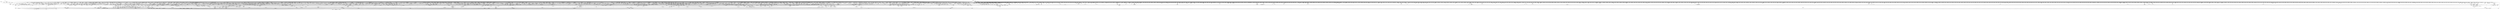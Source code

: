 digraph kerncollapsed {
    "mast_ascend" [color="black"];
    "do_raw_spin_lock_24" [color="black"];
    "radix_tree_lookup" [color="black"];
    "__kern_my_cpu_offset_37" [color="black"];
    "__kern_my_cpu_offset_61" [color="black"];
    "is_vmalloc_addr" [color="black"];
    "Indirect call201" [color="black"];
    "tcp_get_info_chrono_stats" [color="black"];
    "fsnotify_detach_connector_from_object" [color="black"];
    "cpumask_first" [color="black"];
    "cpumask_any_distribute" [color="black"];
    "invalid_folio_referenced_vma" [color="black"];
    "__cmpxchg_case_acq_32_2" [color="black"];
    "percpu_ref_get_many" [color="black"];
    "_copy_from_iter" [color="black"];
    "mas_set_parent.constprop.0" [color="black"];
    "cpu_do_switch_mm" [color="black"];
    "percpu_ref_get_many.constprop.0" [color="black"];
    "_compound_head_4" [color="black"];
    "cpudl_heapify" [color="black"];
    "strchr" [color="black"];
    "strncmp" [color="black"];
    "__remove_shared_vm_struct.constprop.0" [color="black"];
    "__dl_clear_params" [color="black"];
    "put_cpu_fpsimd_context" [color="black"];
    "__cmpxchg_case_mb_32_4" [color="black"];
    "__raw_spin_unlock_irq_4" [color="black"];
    "__udelay" [color="black"];
    "get_task_mm" [color="black"];
    "ihold" [color="black"];
    "free_vmap_area_rb_augment_cb_rotate" [color="black"];
    "Indirect call139" [color="black"];
    "wb_dirty_limits" [color="black"];
    "task_sigpending_2" [color="black"];
    "strreplace" [color="black"];
    "mas_data_end" [color="black"];
    "mnt_add_count" [color="black"];
    "Indirect call26" [color="black"];
    "io_wq_cancel_pending_work" [color="black"];
    "page_ref_inc_2" [color="black"];
    "need_active_balance" [color="black"];
    "__mnt_want_write" [color="black"];
    "__sw_hweight64" [color="black"];
    "__raw_spin_lock_irqsave.constprop.0_1" [color="black"];
    "hrtimer_active" [color="black"];
    "arch_teardown_dma_ops" [color="black"];
    "errseq_sample" [color="black"];
    "count_vm_event_1" [color="black"];
    "update_misfit_status" [color="black"];
    "_atomic_dec_and_lock" [color="black"];
    "__xchg_case_mb_64.constprop.0_2" [color="black"];
    "sched_clock" [color="black"];
    "arch_local_irq_restore" [color="black"];
    "memblock_search" [color="black"];
    "flush_tlb_mm_1" [color="black"];
    "__raw_spin_lock_irqsave.constprop.0_2" [color="black"];
    "deactivate_task" [color="black"];
    "test_taint" [color="black"];
    "pfn_swap_entry_to_page" [color="black"];
    "__raw_spin_lock_14" [color="black"];
    "do_raw_spin_lock_97" [color="black"];
    "tick_get_wakeup_device" [color="black"];
    "freezing_slow_path" [color="black"];
    "arch_send_call_function_ipi_mask" [color="black"];
    "Indirect call170" [color="black"];
    "Indirect call196" [color="black"];
    "bstats_update" [color="black"];
    "Indirect call181" [color="black"];
    "pid_nr_ns" [color="black"];
    "attach_entity_load_avg" [color="black"];
    "Indirect call59" [color="black"];
    "Indirect call0" [color="black"];
    "Indirect call7" [color="black"];
    "__siphash_unaligned" [color="black"];
    "Indirect call141" [color="black"];
    "folio_mapping" [color="black"];
    "__kern_my_cpu_offset_22" [color="black"];
    "__raw_spin_lock_49" [color="black"];
    "folio_nr_pages" [color="black"];
    "do_raw_spin_lock_73" [color="black"];
    "io_poll_get_ownership" [color="black"];
    "pcpu_block_update" [color="black"];
    "Indirect call129" [color="black"];
    "futex_top_waiter" [color="black"];
    "mas_find" [color="black"];
    "Indirect call208" [color="black"];
    "init_entity_runnable_average" [color="black"];
    "__raw_spin_lock_28" [color="black"];
    "fsnotify_first_mark" [color="black"];
    "clear_nonspinnable" [color="black"];
    "Indirect call68" [color="black"];
    "irq_work_claim" [color="black"];
    "timer_base.isra.0" [color="black"];
    "folio_evictable_1" [color="black"];
    "mutex_is_locked" [color="black"];
    "group_balance_cpu" [color="black"];
    "io_poll_mark_cancelled" [color="black"];
    "xas_next_entry.constprop.0" [color="black"];
    "pmd_clear_huge" [color="black"];
    "do_raw_spin_lock_51" [color="black"];
    "move_queued_task.constprop.0" [color="black"];
    "raw_spin_rq_lock_1" [color="black"];
    "node_page_state_add" [color="black"];
    "__raw_spin_lock_3" [color="black"];
    "clear_ti_thread_flag_3" [color="black"];
    "__preempt_count_sub" [color="black"];
    "do_raw_spin_lock_23" [color="black"];
    "__skb_fill_page_desc" [color="black"];
    "Indirect call100" [color="black"];
    "skb_pfmemalloc" [color="black"];
    "exit_oom_victim" [color="black"];
    "ns_to_timespec64" [color="black"];
    "tty_port_kopened" [color="black"];
    "Indirect call174" [color="black"];
    "post_alloc_hook" [color="black"];
    "sk_memory_allocated_sub" [color="black"];
    "__kern_my_cpu_offset_134" [color="black"];
    "__cmpwait_case_32_1" [color="black"];
    "vma_interval_tree_remove" [color="black"];
    "first_online_pgdat" [color="black"];
    "__raw_spin_unlock_irq.constprop.0_1" [color="black"];
    "is_bad_inode" [color="black"];
    "attach_task" [color="black"];
    "dcache_clean_pou" [color="black"];
    "__hrtimer_next_event_base.constprop.0" [color="black"];
    "do_softirq" [color="black"];
    "__reuseport_detach_sock.isra.0" [color="black"];
    "find_next_bit_3" [color="black"];
    "update_cfs_rq_load_avg.isra.0" [color="black"];
    "__kern_my_cpu_offset_29" [color="black"];
    "mas_store_b_node" [color="black"];
    "del_page_from_free_list" [color="black"];
    "folio_evictable" [color="black"];
    "cpudl_find" [color="black"];
    "rcu_is_watching" [color="black"];
    "task_will_free_mem" [color="black"];
    "signal_pending" [color="black"];
    "need_mlock_drain" [color="black"];
    "Indirect call97" [color="black"];
    "dev_to_swnode" [color="black"];
    "no_page_table" [color="black"];
    "Indirect call24" [color="black"];
    "access_ok_2" [color="black"];
    "pcpu_update_empty_pages" [color="black"];
    "page_ref_add_1" [color="black"];
    "Indirect call23" [color="black"];
    "find_vm_area" [color="black"];
    "do_raw_spin_lock_41" [color="black"];
    "do_raw_spin_lock_34" [color="black"];
    "find_vmap_area" [color="black"];
    "__cmpxchg_case_acq_32.constprop.0_5" [color="black"];
    "audit_gid_comparator" [color="black"];
    "debug_locks_off" [color="black"];
    "__update_load_avg_cfs_rq" [color="black"];
    "kill_device" [color="black"];
    "anon_vma_interval_tree_iter_next" [color="black"];
    "__raw_spin_lock_irqsave_21" [color="black"];
    "task_pid_vnr_1" [color="black"];
    "do_raw_spin_lock_50" [color="black"];
    "io_cancel_cb" [color="black"];
    "ksize" [color="black"];
    "__raw_spin_lock_irqsave_29" [color="black"];
    "xa_find" [color="black"];
    "zone_watermark_ok_safe" [color="black"];
    "_compound_head_13" [color="black"];
    "irq_work_single" [color="black"];
    "__raw_spin_lock_irq_35" [color="black"];
    "get_work_pwq" [color="black"];
    "lru_deactivate_fn" [color="black"];
    "netdev_name" [color="black"];
    "mas_new_ma_node" [color="black"];
    "signalfd_cleanup" [color="black"];
    "__raw_spin_unlock_irqrestore_2" [color="black"];
    "enqueue_hrtimer.constprop.0" [color="black"];
    "addr_to_vb_xa" [color="black"];
    "isolation_suitable.isra.0" [color="black"];
    "console_verbose" [color="black"];
    "rcu_exp_jiffies_till_stall_check" [color="black"];
    "__raise_softirq_irqoff" [color="black"];
    "Indirect call4" [color="black"];
    "__raw_spin_unlock_irq_21" [color="black"];
    "mas_bulk_rebalance" [color="black"];
    "__raw_spin_unlock_irqrestore" [color="black"];
    "__cmpxchg_case_acq_32.constprop.0_4" [color="black"];
    "mab_calc_split" [color="black"];
    "list_del_init_6" [color="black"];
    "__kern_my_cpu_offset_54" [color="black"];
    "copy_highpage" [color="black"];
    "Indirect call12" [color="black"];
    "Indirect call34" [color="black"];
    "arch_local_irq_save_4" [color="black"];
    "__raw_spin_lock_4" [color="black"];
    "migrate_disable" [color="black"];
    "xas_start" [color="black"];
    "req_set_fail_3" [color="black"];
    "kobj_child_ns_ops" [color="black"];
    "Indirect call78" [color="black"];
    "rcu_segcblist_init" [color="black"];
    "mte_dead_walk" [color="black"];
    "prepare_to_wait_event" [color="black"];
    "Indirect call28" [color="black"];
    "io_prep_async_work" [color="black"];
    "has_managed_dma" [color="black"];
    "extract_entropy.constprop.0" [color="black"];
    "__accumulate_pelt_segments" [color="black"];
    "__xchg_case_64.constprop.0" [color="black"];
    "clear_ti_thread_flag_4" [color="black"];
    "cpumask_and.isra.0_3" [color="black"];
    "find_first_bit_4" [color="black"];
    "__raw_spin_lock_5" [color="black"];
    "sync_rcu_exp_done_unlocked" [color="black"];
    "set_area_direct_map" [color="black"];
    "kernfs_release_file.part.0.isra.0" [color="black"];
    "pm_qos_update_flags" [color="black"];
    "Indirect call161" [color="black"];
    "__bitmap_weight" [color="black"];
    "ptep_clear_flush" [color="black"];
    "cpumask_next.constprop.0" [color="black"];
    "Indirect call130" [color="black"];
    "_mix_pool_bytes" [color="black"];
    "tlb_flush_1" [color="black"];
    "do_raw_spin_lock_117" [color="black"];
    "test_and_set_ti_thread_flag_1" [color="black"];
    "Indirect call115" [color="black"];
    "wakeup_source_deactivate" [color="black"];
    "Indirect call40" [color="black"];
    "__irq_domain_activate_irq" [color="black"];
    "prepare_to_wait_exclusive" [color="black"];
    "csum_partial_ext" [color="black"];
    "__bitmap_and" [color="black"];
    "do_raw_spin_lock_27" [color="black"];
    "folio_mark_dirty" [color="black"];
    "space_used" [color="black"];
    "io_req_complete_defer" [color="black"];
    "rcu_segcblist_pend_cbs" [color="black"];
    "Indirect call54" [color="black"];
    "__kern_my_cpu_offset_79" [color="black"];
    "xas_update.isra.0" [color="black"];
    "set_ti_thread_flag" [color="black"];
    "do_raw_spin_lock_36" [color="black"];
    "task_call_func" [color="black"];
    "unmask_irq" [color="black"];
    "set_swapper_pgd" [color="black"];
    "set_task_cpu" [color="black"];
    "rb_next" [color="black"];
    "__mutex_add_waiter" [color="black"];
    "prb_commit" [color="black"];
    "Indirect call35" [color="black"];
    "skb_zcopy" [color="black"];
    "set_ptes.isra.0" [color="black"];
    "__raw_spin_trylock" [color="black"];
    "find_next_bit_11" [color="black"];
    "fd_install" [color="black"];
    "__raw_spin_lock_irqsave_44" [color="black"];
    "__raw_spin_lock_irq.constprop.0_2" [color="black"];
    "cpu_switch_to" [color="black"];
    "anon_vma_interval_tree_remove" [color="black"];
    "lru_note_cost_refault" [color="black"];
    "is_zero_page" [color="black"];
    "node_dirty_ok" [color="black"];
    "__raw_spin_lock.constprop.0_1" [color="black"];
    "ldsem_down_read_trylock" [color="black"];
    "__mnt_drop_write_file" [color="black"];
    "Indirect call80" [color="black"];
    "__raw_spin_unlock_irqrestore_14" [color="black"];
    "__kern_my_cpu_offset_78" [color="black"];
    "__hrtimer_get_remaining" [color="black"];
    "__kern_my_cpu_offset_55" [color="black"];
    "__var_waitqueue" [color="black"];
    "__raw_spin_lock_irqsave_32" [color="black"];
    "do_raw_spin_lock_65" [color="black"];
    "__raw_spin_lock_irq_17" [color="black"];
    "signal_pending_11" [color="black"];
    "Indirect call108" [color="black"];
    "find_next_bit_18" [color="black"];
    "find_task_by_vpid" [color="black"];
    "device_match_devt" [color="black"];
    "inc_rlimit_ucounts" [color="black"];
    "data_push_tail" [color="black"];
    "folio_nr_pages_2" [color="black"];
    "tlb_remove_table_sync_one" [color="black"];
    "do_raw_spin_lock_93" [color="black"];
    "kmsg_dump" [color="black"];
    "__add_wait_queue" [color="black"];
    "llist_del_first" [color="black"];
    "find_next_bit_29" [color="black"];
    "pcpu_chunk_refresh_hint" [color="black"];
    "__dl_update" [color="black"];
    "memcg_charge_kernel_stack.part.0" [color="black"];
    "d_shrink_add" [color="black"];
    "__raw_spin_lock_irq_21" [color="black"];
    "do_raw_spin_lock_31" [color="black"];
    "__raw_write_lock_irq.constprop.0" [color="black"];
    "find_next_zero_bit_2" [color="black"];
    "__cmpxchg_case_acq_32.constprop.0_18" [color="black"];
    "list_move_tail" [color="black"];
    "Indirect call102" [color="black"];
    "__task_will_free_mem" [color="black"];
    "hlist_del_init_2" [color="black"];
    "__raw_spin_lock_63" [color="black"];
    "__kern_my_cpu_offset_52" [color="black"];
    "fpsimd_save" [color="black"];
    "skb_tailroom_1" [color="black"];
    "clear_page" [color="black"];
    "printk_parse_prefix" [color="black"];
    "irqd_irq_disabled.isra.0" [color="black"];
    "set_secondary_fwnode" [color="black"];
    "Indirect call32" [color="black"];
    "tlb_gather_mmu_fullmm" [color="black"];
    "do_raw_spin_lock_37" [color="black"];
    "_find_next_or_bit" [color="black"];
    "anon_vma_interval_tree_pre_update_vma" [color="black"];
    "set_kpti_asid_bits" [color="black"];
    "arch_local_irq_save_5" [color="black"];
    "should_fail_alloc_page" [color="black"];
    "__sw_hweight32" [color="black"];
    "folio_pfn" [color="black"];
    "task_curr" [color="black"];
    "Indirect call74" [color="black"];
    "update_pm_runtime_accounting" [color="black"];
    "Indirect call185" [color="black"];
    "kmap_atomic_1" [color="black"];
    "rb_prev" [color="black"];
    "dequeue_task" [color="black"];
    "pud_clear_huge" [color="black"];
    "folio_add_new_anon_rmap" [color="black"];
    "rcu_seq_start_1" [color="black"];
    "flush_tlb_mm" [color="black"];
    "find_alive_thread.isra.0" [color="black"];
    "rcu_jiffies_till_stall_check" [color="black"];
    "rcu_stall_is_suppressed" [color="black"];
    "__set_fixmap" [color="black"];
    "check_preempt_curr_dl" [color="black"];
    "io_cancel_task_cb" [color="black"];
    "cpu_clock_sample" [color="black"];
    "__skb_set_length" [color="black"];
    "__raw_spin_lock_2" [color="black"];
    "tlb_flush_mmu_tlbonly_1" [color="black"];
    "exit_rcu" [color="black"];
    "__reset_isolation_pfn" [color="black"];
    "__cmpxchg_case_acq_32_3" [color="black"];
    "free_vmap_area_rb_augment_cb_propagate" [color="black"];
    "__flow_hash_from_keys" [color="black"];
    "get_mm_exe_file" [color="black"];
    "d_instantiate" [color="black"];
    "xas_set_order.part.0" [color="black"];
    "ma_slots" [color="black"];
    "folio_try_get_rcu" [color="black"];
    "__raw_spin_lock_irqsave_12" [color="black"];
    "xa_find_after" [color="black"];
    "recalc_sigpending" [color="black"];
    "mas_pop_node" [color="black"];
    "__cmpxchg_case_acq_32.constprop.0_13" [color="black"];
    "set_process_cpu_timer" [color="black"];
    "__raw_spin_lock_irqsave_6" [color="black"];
    "find_unlink_vmap_area" [color="black"];
    "Indirect call162" [color="black"];
    "xas_result" [color="black"];
    "__raw_spin_lock_irqsave_25" [color="black"];
    "pi_state_update_owner" [color="black"];
    "__raw_spin_unlock_irq_35" [color="black"];
    "__next_zones_zonelist" [color="black"];
    "sock_rfree" [color="black"];
    "tty_audit_fork" [color="black"];
    "Indirect call43" [color="black"];
    "pagetable_pte_dtor" [color="black"];
    "pwq_activate_inactive_work" [color="black"];
    "memchr" [color="black"];
    "filemap_release_folio" [color="black"];
    "get_new_cred" [color="black"];
    "kernfs_root" [color="black"];
    "folio_nr_pages_3" [color="black"];
    "pte_mkdirty" [color="black"];
    "fsnotify_data_inode" [color="black"];
    "do_raw_spin_lock.constprop.0_10" [color="black"];
    "do_raw_spin_lock_9" [color="black"];
    "__folio_cancel_dirty" [color="black"];
    "Indirect call186" [color="black"];
    "split_page" [color="black"];
    "do_raw_spin_lock_83" [color="black"];
    "Indirect call53" [color="black"];
    "__pi_memcmp" [color="black"];
    "page_ref_add" [color="black"];
    "clear_siginfo" [color="black"];
    "folio_mapped_3" [color="black"];
    "mas_state_walk" [color="black"];
    "_compound_head_2" [color="black"];
    "memzero_explicit" [color="black"];
    "__percpu_add_case_32_13" [color="black"];
    "folio_nr_pages_1" [color="black"];
    "__cmpxchg_case_mb_32_8" [color="black"];
    "__put_cpu_fpsimd_context" [color="black"];
    "kthread_probe_data" [color="black"];
    "kernfs_leftmost_descendant" [color="black"];
    "timekeeping_get_ns" [color="black"];
    "Indirect call199" [color="black"];
    "prb_reserve" [color="black"];
    "io_should_retry_thread" [color="black"];
    "do_softirq_own_stack" [color="black"];
    "mmgrab_1" [color="black"];
    "__raw_spin_lock_irq_34" [color="black"];
    "__raw_spin_lock_irqsave_22" [color="black"];
    "sb_clear_inode_writeback" [color="black"];
    "_raw_spin_rq_lock_irqsave" [color="black"];
    "skb_has_frag_list" [color="black"];
    "mas_allocated.isra.0" [color="black"];
    "Indirect call13" [color="black"];
    "find_busiest_group" [color="black"];
    "page_ref_inc_4" [color="black"];
    "auditd_test_task" [color="black"];
    "__ksize" [color="black"];
    "Indirect call189" [color="black"];
    "__page_set_anon_rmap" [color="black"];
    "desc_read_finalized_seq" [color="black"];
    "find_submount" [color="black"];
    "io_get_cqe_overflow" [color="black"];
    "cpuhp_invoke_callback" [color="black"];
    "strcspn" [color="black"];
    "u64_stats_inc" [color="black"];
    "inode_add_lru" [color="black"];
    "__raw_spin_lock_52" [color="black"];
    "__raw_spin_unlock_irqrestore_37" [color="black"];
    "blake2s.constprop.0" [color="black"];
    "Indirect call145" [color="black"];
    "__kern_my_cpu_offset_89" [color="black"];
    "xas_error.isra.0_1" [color="black"];
    "prb_reserve_in_last" [color="black"];
    "wb_has_dirty_io" [color="black"];
    "__raw_write_unlock_irq_5" [color="black"];
    "fpsimd_thread_switch" [color="black"];
    "page_ref_dec_and_test" [color="black"];
    "activate_task" [color="black"];
    "find_next_bit.constprop.0_7" [color="black"];
    "llist_reverse_order" [color="black"];
    "fill_contig_page_info" [color="black"];
    "qdisc_qstats_cpu_qlen_dec" [color="black"];
    "__rt_mutex_slowtrylock" [color="black"];
    "capacity_of" [color="black"];
    "__kern_my_cpu_offset_91" [color="black"];
    "Indirect call82" [color="black"];
    "__raw_spin_unlock_irqrestore_24" [color="black"];
    "first_zones_zonelist_1" [color="black"];
    "find_next_bit.constprop.0_14" [color="black"];
    "Indirect call16" [color="black"];
    "__raw_spin_lock_23" [color="black"];
    "user_disable_single_step" [color="black"];
    "tls_preserve_current_state" [color="black"];
    "__wb_writeout_add" [color="black"];
    "cpumask_subset" [color="black"];
    "__irq_startup" [color="black"];
    "arch_local_irq_save_3" [color="black"];
    "list_splice" [color="black"];
    "current_wq_worker" [color="black"];
    "mas_push_node" [color="black"];
    "__raw_spin_trylock_5" [color="black"];
    "dev_pm_disable_wake_irq_check" [color="black"];
    "dget" [color="black"];
    "__raw_spin_lock_22" [color="black"];
    "skb_zcopy_clear" [color="black"];
    "add_nr_running" [color="black"];
    "tick_get_broadcast_mask" [color="black"];
    "do_raw_spin_lock_80" [color="black"];
    "irq_domain_activate_irq" [color="black"];
    "wakeup_kcompactd" [color="black"];
    "netlink_lock_table" [color="black"];
    "sane_fdtable_size" [color="black"];
    "wb_io_lists_populated" [color="black"];
    "____core____" [color="kernel"];
    "Indirect call79" [color="black"];
    "next_signal" [color="black"];
    "skip_atoi" [color="black"];
    "raw_spin_rq_lock" [color="black"];
    "group_open_release" [color="black"];
    "propagate_mount_unlock" [color="black"];
    "page_ref_inc_3" [color="black"];
    "__skb_zcopy_downgrade_managed" [color="black"];
    "io_req_defer_failed" [color="black"];
    "folio_account_cleaned" [color="black"];
    "__raw_spin_lock_41" [color="black"];
    "__irq_domain_deactivate_irq" [color="black"];
    "put_prev_task" [color="black"];
    "Indirect call132" [color="black"];
    "deny_write_access.isra.0" [color="black"];
    "collect_posix_cputimers" [color="black"];
    "__raw_spin_unlock_irqrestore_18" [color="black"];
    "__wake_up_common_lock" [color="black"];
    "drain_local_pages" [color="black"];
    "crng_make_state" [color="black"];
    "__raw_spin_lock_irqsave_5" [color="black"];
    "hlist_bl_lock" [color="black"];
    "__raw_spin_lock_irq_12" [color="black"];
    "__raw_spin_lock_irq_6" [color="black"];
    "do_raw_spin_lock_2" [color="black"];
    "mas_is_err" [color="black"];
    "__efistub_caches_clean_inval_pou" [color="black"];
    "page_ref_inc" [color="black"];
    "Indirect call18" [color="black"];
    "Indirect call188" [color="black"];
    "compound_order_1" [color="black"];
    "page_move_anon_rmap" [color="black"];
    "__raw_read_unlock.constprop.0" [color="black"];
    "drain_pages_zone" [color="black"];
    "maybe_mkwrite.isra.0" [color="black"];
    "security_task_getsecid_obj" [color="black"];
    "folio_unlock" [color="black"];
    "d_lru_del" [color="black"];
    "__raw_spin_unlock_irq_11" [color="black"];
    "__cmpxchg_case_acq_32.constprop.0_8" [color="black"];
    "__raw_spin_lock_42" [color="black"];
    "__kern_my_cpu_offset_74" [color="black"];
    "tk_clock_read" [color="black"];
    "__kern_my_cpu_offset_21" [color="black"];
    "Indirect call11" [color="black"];
    "__cmpxchg_case_acq_32.constprop.0_10" [color="black"];
    "__arch_copy_to_user" [color="black"];
    "copy_thread" [color="black"];
    "pcpu_chunk_relocate" [color="black"];
    "set_ti_thread_flag_4" [color="black"];
    "xas_find" [color="black"];
    "mab_no_null_split" [color="black"];
    "rwsem_set_nonspinnable" [color="black"];
    "Indirect call99" [color="black"];
    "arch_local_irq_save_1" [color="black"];
    "get_pfnblock_flags_mask" [color="black"];
    "mtree_load" [color="black"];
    "rt_mutex_slowtrylock" [color="black"];
    "__dl_sub" [color="black"];
    "prepare_to_wait" [color="black"];
    "Indirect call119" [color="black"];
    "__raw_spin_unlock_irqrestore.constprop.0_1" [color="black"];
    "wb_update_bandwidth" [color="black"];
    "Indirect call49" [color="black"];
    "list_del_init_3" [color="black"];
    "__cmpxchg_case_acq_32_1" [color="black"];
    "Indirect call122" [color="black"];
    "fsnotify_group_assert_locked" [color="black"];
    "kmap_local_page" [color="black"];
    "d_walk" [color="black"];
    "mas_split_final_node.isra.0" [color="black"];
    "siginfo_layout" [color="black"];
    "__percpu_add_return_case_32_1" [color="black"];
    "__update_load_avg_se" [color="black"];
    "test_ti_thread_flag_11" [color="black"];
    "__nr_to_section" [color="black"];
    "Indirect call198" [color="black"];
    "__raw_spin_lock_irq_7" [color="black"];
    "jiffies_to_msecs" [color="black"];
    "__kern_my_cpu_offset_19" [color="black"];
    "mutex_trylock" [color="black"];
    "cpu_util_cfs" [color="black"];
    "workingset_age_nonresident" [color="black"];
    "tag_set" [color="black"];
    "__raw_spin_lock_34" [color="black"];
    "io_wq_hash_work" [color="black"];
    "Indirect call210" [color="black"];
    "__raw_spin_lock_21" [color="black"];
    "compaction_free" [color="black"];
    "kobj_ns_ops" [color="black"];
    "arch_local_irq_restore_1" [color="black"];
    "__anon_vma_interval_tree_augment_propagate" [color="black"];
    "try_grab_page" [color="black"];
    "__raw_spin_lock_irqsave_11" [color="black"];
    "__enqueue_entity" [color="black"];
    "pageblock_skip_persistent" [color="black"];
    "count_vm_events_1" [color="black"];
    "test_ti_thread_flag_4" [color="black"];
    "mte_thread_switch" [color="black"];
    "__pm_relax" [color="black"];
    "cpumask_and.isra.0_1" [color="black"];
    "page_ref_inc_1" [color="black"];
    "anon_vma_interval_tree_iter_first" [color="black"];
    "xas_init_marks" [color="black"];
    "Indirect call33" [color="black"];
    "mntget" [color="black"];
    "clear_buddies.isra.0" [color="black"];
    "task_sched_runtime" [color="black"];
    "pcpu_init_md_blocks" [color="black"];
    "mmgrab_2" [color="black"];
    "mod_timer" [color="black"];
    "cpumask_copy_1" [color="black"];
    "__rb_erase_color" [color="black"];
    "task_sigpending_1" [color="black"];
    "calc_delta_fair" [color="black"];
    "device_links_read_lock" [color="black"];
    "__raw_spin_unlock_irqrestore_38" [color="black"];
    "post_ttbr_update_workaround" [color="black"];
    "__srcu_read_lock" [color="black"];
    "rcu_segcblist_move_seglen" [color="black"];
    "calc_wheel_index" [color="black"];
    "drain_pages" [color="black"];
    "__raw_spin_unlock_irq_17" [color="black"];
    "override_creds" [color="black"];
    "__task_rq_lock" [color="black"];
    "rcu_poll_gp_seq_start_unlocked" [color="black"];
    "task_set_jobctl_pending" [color="black"];
    "Indirect call42" [color="black"];
    "__wake_up_locked_key_bookmark" [color="black"];
    "irq_get_irq_data" [color="black"];
    "invalid_migration_vma" [color="black"];
    "__raw_spin_unlock_irqrestore_17" [color="black"];
    "do_raw_spin_lock_30" [color="black"];
    "__kern_my_cpu_offset_53" [color="black"];
    "PageMovable" [color="black"];
    "pcpu_post_unmap_tlb_flush" [color="black"];
    "__wake_up_common" [color="black"];
    "slab_want_init_on_free" [color="black"];
    "__cmpxchg_case_acq_32.constprop.0_12" [color="black"];
    "prep_new_page" [color="black"];
    "mas_mab_cp" [color="black"];
    "hrtimer_start_expires" [color="black"];
    "netdev_start_xmit" [color="black"];
    "__raw_spin_lock_irqsave_34" [color="black"];
    "test_ti_thread_flag_19" [color="black"];
    "Indirect call87" [color="black"];
    "vma_interval_tree_insert_after" [color="black"];
    "tk_xtime.constprop.0" [color="black"];
    "mte_update_gcr_excl.isra.0" [color="black"];
    "__xchg_case_mb_32.constprop.0" [color="black"];
    "Indirect call202" [color="black"];
    "__futex_queue" [color="black"];
    "number" [color="black"];
    "pcpu_next_fit_region.constprop.0" [color="black"];
    "__kern_my_cpu_offset_83" [color="black"];
    "vma_interval_tree_iter_next" [color="black"];
    "__cmpxchg_case_acq_32.constprop.0_6" [color="black"];
    "sched_post_fork" [color="black"];
    "cpumask_weight.constprop.0_5" [color="black"];
    "io_put_kbuf" [color="black"];
    "__bpf_free_used_maps" [color="black"];
    "folio_test_uptodate" [color="black"];
    "tlb_flush_mmu_tlbonly" [color="black"];
    "min_deadline_cb_propagate" [color="black"];
    "folio_mapped" [color="black"];
    "find_later_rq" [color="black"];
    "is_migration_entry" [color="black"];
    "dequeue_load_avg" [color="black"];
    "percpu_counter_add" [color="black"];
    "set_pageblock_migratetype" [color="black"];
    "folio_trylock_1" [color="black"];
    "Indirect call65" [color="black"];
    "fprop_reflect_period_percpu.isra.0" [color="black"];
    "add_device_randomness" [color="black"];
    "mas_rewalk_if_dead" [color="black"];
    "__printk_cpu_sync_try_get" [color="black"];
    "Indirect call179" [color="black"];
    "Indirect call19" [color="black"];
    "do_raw_spin_lock_15" [color="black"];
    "prb_final_commit" [color="black"];
    "cpumask_and" [color="black"];
    "igrab" [color="black"];
    "__wake_up_locked_key" [color="black"];
    "__cmpxchg_case_mb_64_6" [color="black"];
    "io_file_get_flags" [color="black"];
    "__percpu_add_case_64_2" [color="black"];
    "csum_block_add_ext" [color="black"];
    "find_first_bit_6" [color="black"];
    "__percpu_add_case_64_6" [color="black"];
    "list_lru_add" [color="black"];
    "rwsem_read_trylock" [color="black"];
    "wake_up_bit" [color="black"];
    "Indirect call209" [color="black"];
    "io_match_task_safe" [color="black"];
    "nsec_to_clock_t" [color="black"];
    "data_check_size" [color="black"];
    "tty_driver_name" [color="black"];
    "vmalloc_to_page" [color="black"];
    "mas_alloc_req.isra.0" [color="black"];
    "Indirect call134" [color="black"];
    "list_del_2" [color="black"];
    "lazy_max_pages" [color="black"];
    "__to_kthread" [color="black"];
    "mm_set_has_pinned_flag" [color="black"];
    "u64_stats_add_2" [color="black"];
    "rcu_poll_gp_seq_end" [color="black"];
    "search_cmp_ftr_reg" [color="black"];
    "futex_cmpxchg_value_locked" [color="black"];
    "sve_get_vl" [color="black"];
    "Indirect call118" [color="black"];
    "task_active_pid_ns" [color="black"];
    "mas_next_setup.constprop.0" [color="black"];
    "folio_size_2" [color="black"];
    "_prb_commit" [color="black"];
    "__raw_spin_unlock_irqrestore_31" [color="black"];
    "pcpu_alloc_area" [color="black"];
    "notifier_call_chain" [color="black"];
    "__raw_spin_unlock_irq_5" [color="black"];
    "Indirect call63" [color="black"];
    "set_cpu_itimer" [color="black"];
    "__raw_spin_unlock_irqrestore_9" [color="black"];
    "ktime_get_with_offset" [color="black"];
    "count_vm_events_2" [color="black"];
    "tlb_gather_mmu" [color="black"];
    "freezing" [color="black"];
    "xa_load" [color="black"];
    "dl_set_overload.part.0" [color="black"];
    "Indirect call123" [color="black"];
    "rcu_seq_end" [color="black"];
    "__io_put_kbuf_list" [color="black"];
    "__irq_put_desc_unlock" [color="black"];
    "__get_task_comm" [color="black"];
    "cpudl_heapify_up" [color="black"];
    "irq_disable" [color="black"];
    "__rb_rotate_set_parents" [color="black"];
    "zone_reclaimable_pages" [color="black"];
    "lockref_mark_dead" [color="black"];
    "Indirect call91" [color="black"];
    "ktime_get_coarse_real_ts64" [color="black"];
    "console_srcu_read_unlock" [color="black"];
    "folio_not_mapped" [color="black"];
    "_find_next_zero_bit" [color="black"];
    "security_file_set_fowner" [color="black"];
    "__irq_get_desc_lock" [color="black"];
    "task_get_vl" [color="black"];
    "gup_folio_next" [color="black"];
    "Indirect call77" [color="black"];
    "vmf_pte_changed" [color="black"];
    "mapping_allow_writable" [color="black"];
    "__cmpxchg_case_acq_32" [color="black"];
    "__kern_my_cpu_offset_47" [color="black"];
    "__raw_spin_unlock_irq_6" [color="black"];
    "class_raw_spinlock_irqsave_destructor" [color="black"];
    "dl_bw_of" [color="black"];
    "wakeup_kswapd" [color="black"];
    "Indirect call142" [color="black"];
    "__cmpxchg_case_mb_32_6" [color="black"];
    "cpumask_next_and" [color="black"];
    "try_to_take_rt_mutex" [color="black"];
    "Indirect call41" [color="black"];
    "irq_set_thread_affinity" [color="black"];
    "srcu_gp_start" [color="black"];
    "test_ti_thread_flag_1" [color="black"];
    "Indirect call125" [color="black"];
    "Indirect call212" [color="black"];
    "jiffies_to_usecs" [color="black"];
    "Indirect call113" [color="black"];
    "memblock_is_map_memory" [color="black"];
    "do_raw_spin_lock_26" [color="black"];
    "process_shares_mm" [color="black"];
    "Indirect call3" [color="black"];
    "do_raw_spin_lock_12" [color="black"];
    "__kern_my_cpu_offset_18" [color="black"];
    "rcu_accelerate_cbs" [color="black"];
    "zone_page_state_add" [color="black"];
    "lock_mount_hash" [color="black"];
    "do_csum" [color="black"];
    "is_valid_gup_args" [color="black"];
    "__rb_insert_augmented" [color="black"];
    "post_init_entity_util_avg" [color="black"];
    "io_prep_async_link" [color="black"];
    "rcu_segcblist_extract_done_cbs" [color="black"];
    "xas_set_mark" [color="black"];
    "skb_zcopy_downgrade_managed" [color="black"];
    "do_kernel_restart" [color="black"];
    "__dequeue_entity" [color="black"];
    "__raw_spin_unlock_irq" [color="black"];
    "oom_badness" [color="black"];
    "__get_cpu_fpsimd_context" [color="black"];
    "is_subdir" [color="black"];
    "sk_leave_memory_pressure" [color="black"];
    "__mod_zone_page_state" [color="black"];
    "tty_termios_input_baud_rate" [color="black"];
    "get_group_info.isra.0" [color="black"];
    "lockref_get" [color="black"];
    "compact_lock_irqsave" [color="black"];
    "sock_inuse_add" [color="black"];
    "skb_flow_get_icmp_tci" [color="black"];
    "_compound_head_7" [color="black"];
    "move_linked_works" [color="black"];
    "mas_leaf_max_gap" [color="black"];
    "reusable_anon_vma" [color="black"];
    "synchronize_rcu.part.0" [color="black"];
    "pud_set_huge" [color="black"];
    "do_raw_spin_lock_58" [color="black"];
    "Indirect call204" [color="black"];
    "wants_signal" [color="black"];
    "console_is_usable" [color="black"];
    "xa_err" [color="black"];
    "__raw_spin_lock_irq_41" [color="black"];
    "security_task_kill" [color="black"];
    "futex_get_value_locked" [color="black"];
    "do_raw_spin_lock_88" [color="black"];
    "take_dentry_name_snapshot" [color="black"];
    "__raw_spin_lock_irqsave_50" [color="black"];
    "membarrier_update_current_mm" [color="black"];
    "sibling_imbalance.isra.0" [color="black"];
    "vma_interval_tree_augment_rotate" [color="black"];
    "smp_call_function_single" [color="black"];
    "__free_one_page" [color="black"];
    "finish_wait" [color="black"];
    "do_raw_spin_lock_5" [color="black"];
    "io_timeout_extract" [color="black"];
    "inode_maybe_inc_iversion" [color="black"];
    "rcu_advance_cbs" [color="black"];
    "__d_drop" [color="black"];
    "Indirect call10" [color="black"];
    "__list_del_entry_1" [color="black"];
    "rt_mutex_top_waiter" [color="black"];
    "audit_string_contains_control" [color="black"];
    "__cmpxchg_case_mb_32_5" [color="black"];
    "sig_handler_ignored" [color="black"];
    "__hrtimer_get_next_event" [color="black"];
    "cpu_active" [color="black"];
    "__rb_change_child.constprop.0" [color="black"];
    "Indirect call173" [color="black"];
    "io_put_kbuf_comp.isra.0" [color="black"];
    "rcu_segcblist_first_pend_cb" [color="black"];
    "kernel_init_pages" [color="black"];
    "lockref_put_or_lock" [color="black"];
    "find_next_bit_6" [color="black"];
    "__kern_my_cpu_offset_24" [color="black"];
    "__flush_tlb_page_nosync" [color="black"];
    "pvm_find_va_enclose_addr" [color="black"];
    "rcu_is_cpu_rrupt_from_idle" [color="black"];
    "memmove" [color="black"];
    "rcu_gp_is_expedited" [color="black"];
    "req_set_fail" [color="black"];
    "Indirect call107" [color="black"];
    "pfn_valid_2" [color="black"];
    "slab_want_init_on_alloc" [color="black"];
    "Indirect call211" [color="black"];
    "load_unaligned_zeropad_1" [color="black"];
    "generic_exec_single" [color="black"];
    "recalc_sigpending_tsk" [color="black"];
    "set_task_reclaim_state" [color="black"];
    "rcu_seq_set_state" [color="black"];
    "test_and_set_bit_lock.constprop.0" [color="black"];
    "mab_shift_right" [color="black"];
    "gup_must_unshare" [color="black"];
    "mte_set_pivot" [color="black"];
    "mas_prev_sibling" [color="black"];
    "__kern_my_cpu_offset_44" [color="black"];
    "__raw_spin_lock_irq_26" [color="black"];
    "__local_bh_enable_ip" [color="black"];
    "check_cb_ovld_locked" [color="black"];
    "mask_irq" [color="black"];
    "prb_read_valid" [color="black"];
    "Indirect call57" [color="black"];
    "mte_clear_page_tags" [color="black"];
    "Indirect call138" [color="black"];
    "should_failslab" [color="black"];
    "timer_delete_sync" [color="black"];
    "netlink_has_listeners" [color="black"];
    "__dev_pm_qos_resume_latency" [color="black"];
    "disable_irq_nosync" [color="black"];
    "vma_is_secretmem" [color="black"];
    "mas_descend" [color="black"];
    "int_sqrt" [color="black"];
    "__raw_spin_lock_irqsave_3" [color="black"];
    "__count_vm_events_2" [color="black"];
    "__dev_fwnode" [color="black"];
    "cpumask_first_and" [color="black"];
    "task_rq_lock" [color="black"];
    "__percpu_add_case_32_20" [color="black"];
    "qdisc_maybe_clear_missed" [color="black"];
    "get_cred" [color="black"];
    "__raw_spin_lock_43" [color="black"];
    "__init_swait_queue_head" [color="black"];
    "is_software_node" [color="black"];
    "percpu_ref_noop_confirm_switch" [color="black"];
    "__kern_my_cpu_offset_23" [color="black"];
    "find_next_bit_15" [color="black"];
    "oom_unkillable_task.isra.0" [color="black"];
    "audit_comparator" [color="black"];
    "irq_to_desc" [color="black"];
    "__futex_unqueue" [color="black"];
    "rcu_cblist_dequeue" [color="black"];
    "__raw_spin_lock_irq_20" [color="black"];
    "__percpu_add_case_32_21" [color="black"];
    "qdisc_qstats_cpu_backlog_dec" [color="black"];
    "io_wq_work_match_item" [color="black"];
    "lock_timer_base" [color="black"];
    "__mnt_want_write_file" [color="black"];
    "d_path" [color="black"];
    "ma_data_end" [color="black"];
    "Indirect call98" [color="black"];
    "get_cpu_fpsimd_context" [color="black"];
    "do_raw_spin_lock_116" [color="black"];
    "mas_next_slot" [color="black"];
    "__wake_up_parent" [color="black"];
    "rt_mutex_init_proxy_locked" [color="black"];
    "do_raw_spin_lock.constprop.0_6" [color="black"];
    "mas_wr_store_setup" [color="black"];
    "prepend_name" [color="black"];
    "get_cred_1" [color="black"];
    "security_current_getsecid_subj" [color="black"];
    "Indirect call30" [color="black"];
    "mas_max_gap" [color="black"];
    "__cmpxchg_case_acq_32.constprop.0_2" [color="black"];
    "zone_watermark_ok" [color="black"];
    "count_vm_event" [color="black"];
    "dec_mm_counter" [color="black"];
    "cpumask_empty_3" [color="black"];
    "Indirect call72" [color="black"];
    "Indirect call114" [color="black"];
    "Indirect call8" [color="black"];
    "fragmentation_index" [color="black"];
    "kill_super_notify" [color="black"];
    "eventfd_signal_mask" [color="black"];
    "do_raw_spin_lock_47" [color="black"];
    "futex_hb_waiters_dec" [color="black"];
    "idle_cpu" [color="black"];
    "do_raw_spin_lock_38" [color="black"];
    "dl_rq_of_se" [color="black"];
    "__raw_spin_lock_irq.constprop.0_1" [color="black"];
    "__posix_timers_find" [color="black"];
    "Indirect call86" [color="black"];
    "__raw_spin_lock_16" [color="black"];
    "Indirect call95" [color="black"];
    "exit_task_stack_account" [color="black"];
    "list_splice_tail_init" [color="black"];
    "wb_io_lists_depopulated" [color="black"];
    "other_cpu_in_panic" [color="black"];
    "rt_mutex_proxy_unlock" [color="black"];
    "mas_pause" [color="black"];
    "do_raw_spin_lock_61" [color="black"];
    "__cmpxchg_case_acq_32.constprop.0_1" [color="black"];
    "tsk_fork_get_node" [color="black"];
    "u64_stats_add_1" [color="black"];
    "__raw_spin_lock_26" [color="black"];
    "crng_fast_key_erasure" [color="black"];
    "desc_make_reusable" [color="black"];
    "llist_add_batch" [color="black"];
    "get_file_1" [color="black"];
    "signal_set_stop_flags" [color="black"];
    "do_raw_spin_lock_85" [color="black"];
    "Indirect call110" [color="black"];
    "sched_clock_noinstr" [color="black"];
    "peernet2id" [color="black"];
    "node_tag_clear" [color="black"];
    "io_fill_cqe_aux" [color="black"];
    "tty_ldisc_close" [color="black"];
    "__kern_my_cpu_offset_71" [color="black"];
    "io_schedule_prepare" [color="black"];
    "__cmpxchg_case_8" [color="black"];
    "__lock_parent" [color="black"];
    "skb_tailroom_2" [color="black"];
    "prepend_char" [color="black"];
    "__inode_add_lru" [color="black"];
    "mas_set_alloc_req" [color="black"];
    "skb_tailroom" [color="black"];
    "__kern_my_cpu_offset_17" [color="black"];
    "check_and_switch_context" [color="black"];
    "find_next_bit_7" [color="black"];
    "sub_rq_bw.isra.0" [color="black"];
    "__xchg_case_mb_64.constprop.0_3" [color="black"];
    "do_raw_spin_lock_99" [color="black"];
    "update_dl_migration" [color="black"];
    "update_curr" [color="black"];
    "find_vma_prev" [color="black"];
    "desc_make_final" [color="black"];
    "__percpu_add_case_64_3" [color="black"];
    "mod_zone_state" [color="black"];
    "__wb_calc_thresh" [color="black"];
    "__percpu_add_case_64_4" [color="black"];
    "Indirect call190" [color="black"];
    "purge_fragmented_block" [color="black"];
    "workingset_eviction" [color="black"];
    "__raw_spin_lock_24" [color="black"];
    "__raw_spin_lock_irq_5" [color="black"];
    "skb_header_pointer_2" [color="black"];
    "security_audit_rule_match" [color="black"];
    "mas_wr_walk_index.isra.0" [color="black"];
    "__kern_my_cpu_offset_26" [color="black"];
    "vma_needs_dirty_tracking" [color="black"];
    "srcu_get_delay.isra.0" [color="black"];
    "Indirect call96" [color="black"];
    "update_dl_rq_load_avg" [color="black"];
    "__kern_my_cpu_offset_16" [color="black"];
    "Indirect call215" [color="black"];
    "__cmpxchg_case_acq_32.constprop.0_7" [color="black"];
    "_compound_head" [color="black"];
    "__percpu_add_case_64.constprop.0_1" [color="black"];
    "Indirect call183" [color="black"];
    "vm_unacct_memory_1" [color="black"];
    "__iget" [color="black"];
    "folio_trylock_flag" [color="black"];
    "read_seqbegin.constprop.0" [color="black"];
    "lockref_put_return" [color="black"];
    "__percpu_add_case_32_15" [color="black"];
    "pgattr_change_is_safe" [color="black"];
    "__cmpxchg_case_acq_64" [color="black"];
    "folio_lruvec_relock_irq.constprop.0" [color="black"];
    "Indirect call150" [color="black"];
    "xas_retry" [color="black"];
    "cpudl_set" [color="black"];
    "is_cpu_allowed" [color="black"];
    "do_raw_spin_lock_44" [color="black"];
    "pageblock_pfn_to_page" [color="black"];
    "__raw_spin_lock.constprop.0" [color="black"];
    "vma_interval_tree_subtree_search" [color="black"];
    "inode_lru_list_del" [color="black"];
    "__raw_read_unlock.constprop.0_2" [color="black"];
    "mas_safe_min" [color="black"];
    "arch_local_irq_disable_2" [color="black"];
    "sk_mem_reclaim" [color="black"];
    "update_sctlr_el1" [color="black"];
    "do_init_timer.constprop.0" [color="black"];
    "__io_put_kbuf" [color="black"];
    "__raw_spin_lock_30" [color="black"];
    "Indirect call55" [color="black"];
    "rb_first" [color="black"];
    "io_poll_remove_entry" [color="black"];
    "mmget" [color="black"];
    "__gfp_pfmemalloc_flags" [color="black"];
    "_atomic_dec_and_lock_irqsave" [color="black"];
    "list_del_init_5" [color="black"];
    "tty_update_time" [color="black"];
    "xas_load" [color="black"];
    "__raw_spin_lock_15" [color="black"];
    "queued_read_unlock.constprop.0_2" [color="black"];
    "__cmpwait_case_32_2" [color="black"];
    "Indirect call151" [color="black"];
    "__raw_spin_unlock_irqrestore_33" [color="black"];
    "Indirect call126" [color="black"];
    "osq_wait_next" [color="black"];
    "do_raw_spin_lock_29" [color="black"];
    "__skb_checksum" [color="black"];
    "__prepare_to_swait" [color="black"];
    "copy_from_kernel_nofault" [color="black"];
    "mnt_dec_writers" [color="black"];
    "__bitmap_set" [color="black"];
    "__page_dup_rmap.constprop.0" [color="black"];
    "__list_del_entry" [color="black"];
    "aio_nr_sub" [color="black"];
    "new_context" [color="black"];
    "se_weight.isra.0" [color="black"];
    "posix_cpu_timers_exit_group" [color="black"];
    "virt_to_head_page.isra.0" [color="black"];
    "fsnotify_update_flags" [color="black"];
    "update_newidle_cost" [color="black"];
    "workingset_update_node" [color="black"];
    "local_bh_disable" [color="black"];
    "Indirect call61" [color="black"];
    "__raw_spin_trylock_1" [color="black"];
    "fsnotify" [color="black"];
    "Indirect call106" [color="black"];
    "dev_driver_string" [color="black"];
    "pm_ops_is_empty" [color="black"];
    "xas_set_offset" [color="black"];
    "io_run_local_work_continue" [color="black"];
    "fasync_insert_entry" [color="black"];
    "do_raw_spin_lock_10" [color="black"];
    "__kern_my_cpu_offset_15" [color="black"];
    "Indirect call203" [color="black"];
    "mas_store_prealloc.part.0" [color="black"];
    "posix_cpu_timers_exit" [color="black"];
    "mte_sync_tags" [color="black"];
    "__percpu_counter_sum" [color="black"];
    "down_read_trylock" [color="black"];
    "propagation_next" [color="black"];
    "__remove_inode_hash" [color="black"];
    "pmd_offset.isra.0" [color="black"];
    "__raw_spin_unlock_irq_25" [color="black"];
    "timer_wait_running" [color="black"];
    "__raw_spin_unlock_irqrestore_8" [color="black"];
    "Indirect call71" [color="black"];
    "pagefault_enable" [color="black"];
    "entity_eligible" [color="black"];
    "__cmpxchg_case_mb_32_2" [color="black"];
    "unhash_mnt" [color="black"];
    "task_participate_group_stop" [color="black"];
    "rseq_migrate" [color="black"];
    "__irq_can_set_affinity" [color="black"];
    "do_raw_spin_lock.constprop.0_14" [color="black"];
    "double_unlock_balance" [color="black"];
    "sched_cgroup_fork" [color="black"];
    "test_ti_thread_flag_7" [color="black"];
    "vma_interval_tree_augment_propagate" [color="black"];
    "__raw_spin_lock_irq_43" [color="black"];
    "io_acct_run_queue" [color="black"];
    "Indirect call88" [color="black"];
    "find_task_by_pid_ns" [color="black"];
    "page_try_share_anon_rmap" [color="black"];
    "__irq_disable" [color="black"];
    "find_next_and_bit" [color="black"];
    "radix_tree_iter_tag_clear" [color="black"];
    "__raw_spin_lock_54" [color="black"];
    "update_min_vruntime" [color="black"];
    "arm_timer" [color="black"];
    "find_next_bit_13" [color="black"];
    "filemap_check_errors" [color="black"];
    "__timer_delete_sync" [color="black"];
    "get_page" [color="black"];
    "percpu_ref_put_many" [color="black"];
    "mas_prev_setup.constprop.0" [color="black"];
    "Indirect call47" [color="black"];
    "security_capable" [color="black"];
    "mnt_set_mountpoint" [color="black"];
    "__raw_spin_unlock_irq_28" [color="black"];
    "update_group_capacity" [color="black"];
    "do_raw_spin_lock.constprop.0_3" [color="black"];
    "prepare_to_swait_event" [color="black"];
    "d_set_d_op" [color="black"];
    "pm_runtime_put_noidle_2" [color="black"];
    "lock_mnt_tree" [color="black"];
    "__raw_spin_lock_irqsave_42" [color="black"];
    "find_next_bit_10" [color="black"];
    "get_file.isra.0" [color="black"];
    "task_pid_vnr" [color="black"];
    "__mod_lruvec_state" [color="black"];
    "io_poll_find.constprop.0" [color="black"];
    "check_preempt_curr" [color="black"];
    "rcu_inkernel_boot_has_ended" [color="black"];
    "tty_termios_baud_rate" [color="black"];
    "d_shrink_del" [color="black"];
    "Indirect call144" [color="black"];
    "Indirect call66" [color="black"];
    "__printk_safe_exit" [color="black"];
    "pvm_determine_end_from_reverse" [color="black"];
    "timerqueue_del" [color="black"];
    "io_run_cancel" [color="black"];
    "xas_find_marked" [color="black"];
    "panic_smp_self_stop" [color="black"];
    "task_fits_cpu" [color="black"];
    "pte_to_swp_entry" [color="black"];
    "__cmpxchg_case_mb_64" [color="black"];
    "__wb_update_bandwidth.constprop.0" [color="black"];
    "Indirect call148" [color="black"];
    "data_alloc" [color="black"];
    "__update_min_deadline" [color="black"];
    "rb_erase_cached.isra.0" [color="black"];
    "eth_type_vlan" [color="black"];
    "__raw_spin_lock_irqsave_15" [color="black"];
    "wp_page_reuse" [color="black"];
    "Indirect call62" [color="black"];
    "pm_runtime_deactivate_timer" [color="black"];
    "group_close_release" [color="black"];
    "find_mergeable_anon_vma" [color="black"];
    "pde_subdir_first" [color="black"];
    "find_first_bit_3" [color="black"];
    "__bitmap_intersects" [color="black"];
    "fast_dput" [color="black"];
    "__page_cache_release" [color="black"];
    "prepare_alloc_pages.constprop.0" [color="black"];
    "posixtimer_rearm" [color="black"];
    "Indirect call184" [color="black"];
    "find_next_bit.constprop.0_21" [color="black"];
    "put_dec_full8" [color="black"];
    "io_poll_add_hash" [color="black"];
    "compaction_defer_reset" [color="black"];
    "Indirect call213" [color="black"];
    "hrtimer_forward" [color="black"];
    "do_raw_spin_lock_35" [color="black"];
    "Indirect call39" [color="black"];
    "Indirect call200" [color="black"];
    "unlock_mount_hash" [color="black"];
    "rcu_dynticks_snap" [color="black"];
    "__raw_spin_lock_irqsave.constprop.0_7" [color="black"];
    "pagefault_enable_2" [color="black"];
    "retain_dentry" [color="black"];
    "__raw_spin_unlock_irq_12" [color="black"];
    "__sk_mem_reclaim" [color="black"];
    "mte_dead_leaves.constprop.0" [color="black"];
    "pmd_set_huge" [color="black"];
    "enqueue_task" [color="black"];
    "proto_memory_pcpu_drain" [color="black"];
    "__percpu_add_case_32_2" [color="black"];
    "active_load_balance_cpu_stop" [color="black"];
    "mas_wr_node_walk" [color="black"];
    "super_wake" [color="black"];
    "Indirect call84" [color="black"];
    "list_del_init_7" [color="black"];
    "mas_prev_slot" [color="black"];
    "pm_runtime_autosuspend_expiration" [color="black"];
    "sve_state_size" [color="black"];
    "fpsimd_preserve_current_state" [color="black"];
    "wb_stat_mod" [color="black"];
    "Indirect call180" [color="black"];
    "__raw_spin_lock_irqsave.constprop.0_3" [color="black"];
    "__wait_on_bit" [color="black"];
    "__raw_spin_lock_irqsave_52" [color="black"];
    "Indirect call147" [color="black"];
    "do_raw_spin_lock_13" [color="black"];
    "Indirect call177" [color="black"];
    "task_join_group_stop" [color="black"];
    "next_zone" [color="black"];
    "__put_unused_fd" [color="black"];
    "clear_ti_thread_flag_6" [color="black"];
    "flush_dcache_folio" [color="black"];
    "flush_signal_handlers" [color="black"];
    "set_work_data" [color="black"];
    "skb_orphan_1" [color="black"];
    "inc_tlb_flush_pending" [color="black"];
    "__percpu_add_case_64" [color="black"];
    "__raw_spin_unlock_irq.constprop.0_2" [color="black"];
    "Indirect call178" [color="black"];
    "kernfs_next_descendant_post" [color="black"];
    "__raw_read_lock_irqsave.constprop.0_1" [color="black"];
    "arm64_kernel_unmapped_at_el0_2" [color="black"];
    "arch_get_random_seed_longs" [color="black"];
    "folio_activate_fn" [color="black"];
    "this_cpu_has_cap" [color="black"];
    "console_srcu_read_lock" [color="black"];
    "Indirect call103" [color="black"];
    "__wake_up_sync_key" [color="black"];
    "timespec64_equal" [color="black"];
    "first_zones_zonelist" [color="black"];
    "mte_parent_slot" [color="black"];
    "access_ok.constprop.0_1" [color="black"];
    "pm_qos_read_value" [color="black"];
    "wb_stat_error" [color="black"];
    "page_vma_mapped_walk_done" [color="black"];
    "cpu_clock_sample_group" [color="black"];
    "pcpu_size_to_slot" [color="black"];
    "__raw_spin_lock_irq_31" [color="black"];
    "__d_find_any_alias" [color="black"];
    "put_itimerval" [color="black"];
    "ktime_get" [color="black"];
    "__raw_spin_unlock_irqrestore_6" [color="black"];
    "rcu_seq_start" [color="black"];
    "__lookup_mnt" [color="black"];
    "cd_forget" [color="black"];
    "system_supports_tlb_range" [color="black"];
    "__raw_read_lock.constprop.0_5" [color="black"];
    "_find_next_bit" [color="black"];
    "unreserve_highatomic_pageblock" [color="black"];
    "do_raw_spin_lock_64" [color="black"];
    "__skb_flow_get_ports" [color="black"];
    "Indirect call48" [color="black"];
    "__down_trylock_console_sem.constprop.0" [color="black"];
    "cleanup_timerqueue" [color="black"];
    "dev_xmit_recursion_dec" [color="black"];
    "copy_from_kernel_nofault_allowed" [color="black"];
    "spin_lock_irqsave_check_contention" [color="black"];
    "hlist_del_init" [color="black"];
    "security_sk_free" [color="black"];
    "do_raw_spin_lock_3" [color="black"];
    "lru_note_cost" [color="black"];
    "allow_write_access" [color="black"];
    "ttwu_do_activate.constprop.0" [color="black"];
    "Indirect call124" [color="black"];
    "__skb_header_pointer" [color="black"];
    "__raw_spin_unlock_irqrestore_21" [color="black"];
    "ktime_get_real_ts64" [color="black"];
    "__skb_dequeue_3" [color="black"];
    "arch_local_irq_restore_3" [color="black"];
    "__percpu_add_case_64_1" [color="black"];
    "test_tsk_need_resched" [color="black"];
    "find_next_bit.constprop.0_5" [color="black"];
    "init_multi_vma_prep" [color="black"];
    "itimer_get_remtime" [color="black"];
    "wake_all_kswapds" [color="black"];
    "efi_reboot" [color="black"];
    "Indirect call44" [color="black"];
    "pcpu_page_idx" [color="black"];
    "inode_cgwb_move_to_attached" [color="black"];
    "atomic_notifier_call_chain" [color="black"];
    "Indirect call167" [color="black"];
    "test_ti_thread_flag_22" [color="black"];
    "page_ref_dec_and_test_2" [color="black"];
    "hrtimer_cancel" [color="black"];
    "Indirect call155" [color="black"];
    "mte_zero_clear_page_tags" [color="black"];
    "signal_pending_state" [color="black"];
    "desc_read" [color="black"];
    "plist_del" [color="black"];
    "arch_local_irq_enable_2" [color="black"];
    "_get_random_bytes" [color="black"];
    "Indirect call29" [color="black"];
    "mapping_shrinkable_1" [color="black"];
    "kernfs_get" [color="black"];
    "select_collect2" [color="black"];
    "xa_mk_value" [color="black"];
    "Indirect call90" [color="black"];
    "task_clear_jobctl_trapping" [color="black"];
    "Indirect call133" [color="black"];
    "Indirect call83" [color="black"];
    "security_secid_to_secctx" [color="black"];
    "__io_prep_linked_timeout" [color="black"];
    "task_work_cancel_match" [color="black"];
    "_compound_head_3" [color="black"];
    "__tlb_reset_range" [color="black"];
    "xas_reload" [color="black"];
    "add_wait_queue" [color="black"];
    "workingset_activation" [color="black"];
    "__cmpxchg_case_mb_64_2" [color="black"];
    "decay_load" [color="black"];
    "cpu_timer_task_rcu" [color="black"];
    "sock_flag_1" [color="black"];
    "__percpu_add_case_64_7" [color="black"];
    "compaction_suitable" [color="black"];
    "rwsem_spin_on_owner" [color="black"];
    "xas_find_conflict" [color="black"];
    "fatal_signal_pending_4" [color="black"];
    "__raw_spin_unlock_irqrestore_4" [color="black"];
    "skb_cloned" [color="black"];
    "do_raw_spin_lock_42" [color="black"];
    "mapping_shrinkable_2" [color="black"];
    "do_raw_spin_lock_69" [color="black"];
    "__kern_my_cpu_offset_50" [color="black"];
    "__raw_spin_lock_irq_25" [color="black"];
    "set_pud" [color="black"];
    "get_pwq" [color="black"];
    "__raw_spin_unlock_irq_45" [color="black"];
    "sched_asym_prefer" [color="black"];
    "free_unref_page_commit" [color="black"];
    "d_flags_for_inode" [color="black"];
    "__raw_spin_lock_irq_18" [color="black"];
    "__cmpwait_case_32" [color="black"];
    "set_tsk_need_resched" [color="black"];
    "check_stable_address_space" [color="black"];
    "io_poll_remove_entries" [color="black"];
    "tty_name" [color="black"];
    "Indirect call163" [color="black"];
    "__raw_spin_lock_irq" [color="black"];
    "do_raw_spin_lock_60" [color="black"];
    "try_to_unmap_flush" [color="black"];
    "ktime_get_mono_fast_ns" [color="black"];
    "__cmpxchg_case_mb_32.constprop.0" [color="black"];
    "do_raw_spin_lock_28" [color="black"];
    "local_cpu_stop" [color="black"];
    "do_raw_spin_lock_17" [color="black"];
    "system_supports_generic_auth" [color="black"];
    "fpsimd_flush_task_state" [color="black"];
    "folio_invalidate" [color="black"];
    "Indirect call187" [color="black"];
    "clear_ti_thread_flag_5" [color="black"];
    "split_map_pages" [color="black"];
    "kernfs_should_drain_open_files" [color="black"];
    "gfp_pfmemalloc_allowed" [color="black"];
    "do_raw_spin_lock_32" [color="black"];
    "arm_smccc_1_1_get_conduit" [color="black"];
    "arch_smp_send_reschedule" [color="black"];
    "___d_drop" [color="black"];
    "get_data" [color="black"];
    "__wake_up_klogd.part.0" [color="black"];
    "xas_clear_mark" [color="black"];
    "anon_vma_interval_tree_post_update_vma" [color="black"];
    "enqueue_timer" [color="black"];
    "update_sd_lb_stats" [color="black"];
    "get_sd_balance_interval" [color="black"];
    "__raw_spin_lock_64" [color="black"];
    "page_ref_inc_6" [color="black"];
    "__flush_tlb_kernel_pgtable" [color="black"];
    "Indirect call94" [color="black"];
    "__raw_spin_unlock_irqrestore_15" [color="black"];
    "get_state_synchronize_rcu" [color="black"];
    "do_raw_spin_lock_6" [color="black"];
    "find_worker_executing_work" [color="black"];
    "rcu_gp_is_normal" [color="black"];
    "arch_timer_evtstrm_available" [color="black"];
    "ma_dead_node" [color="black"];
    "Indirect call46" [color="black"];
    "anon_vma_interval_tree_insert" [color="black"];
    "_compound_head_1" [color="black"];
    "sock_flag.constprop.0" [color="black"];
    "test_ti_thread_flag_10" [color="black"];
    "compaction_zonelist_suitable" [color="black"];
    "mutex_can_spin_on_owner" [color="black"];
    "internal_add_timer" [color="black"];
    "to_desc" [color="black"];
    "Indirect call159" [color="black"];
    "__kern_my_cpu_offset_14" [color="black"];
    "futex_q_lock" [color="black"];
    "do_raw_spin_lock_48" [color="black"];
    "rcu_start_this_gp" [color="black"];
    "dec_rlimit_ucounts" [color="black"];
    "plist_add" [color="black"];
    "queued_read_lock_slowpath" [color="black"];
    "rcu_segcblist_ready_cbs" [color="black"];
    "dev_nit_active" [color="black"];
    "mas_prev_range" [color="black"];
    "cpu_online_3" [color="black"];
    "Indirect call67" [color="black"];
    "__raw_spin_lock_irqsave_7" [color="black"];
    "vma_last_pgoff" [color="black"];
    "put_ldops.constprop.0" [color="black"];
    "find_suitable_fallback" [color="black"];
    "arm64_kernel_unmapped_at_el0_4" [color="black"];
    "__preempt_count_add.constprop.0_1" [color="black"];
    "try_to_unmap_flush_dirty" [color="black"];
    "set_ptes.constprop.0.isra.0" [color="black"];
    "finish_swait" [color="black"];
    "__attach_to_pi_owner" [color="black"];
    "queued_write_lock_slowpath" [color="black"];
    "tag_get" [color="black"];
    "bump_cpu_timer" [color="black"];
    "Indirect call127" [color="black"];
    "cpu_online_1" [color="black"];
    "raw_spin_rq_lock_nested" [color="black"];
    "Indirect call172" [color="black"];
    "__disable_irq" [color="black"];
    "Indirect call135" [color="black"];
    "spin_lock_irqsave_ssp_contention" [color="black"];
    "do_setitimer" [color="black"];
    "iov_iter_revert" [color="black"];
    "__raw_spin_lock_irq_23" [color="black"];
    "__raw_spin_lock_irqsave_4" [color="black"];
    "stackinfo_on_stack" [color="black"];
    "__cmpxchg_case_acq_32.constprop.0_17" [color="black"];
    "copy_page" [color="black"];
    "__raw_spin_lock_irq_1" [color="black"];
    "update_rq_clock" [color="black"];
    "__raw_spin_lock_irqsave_41" [color="black"];
    "expand" [color="black"];
    "add_mm_rss_vec" [color="black"];
    "signal_pending_state_2" [color="black"];
    "rwsem_set_reader_owned" [color="black"];
    "mnt_get_count" [color="black"];
    "__mod_timer" [color="black"];
    "__raw_spin_lock_bh.constprop.0_5" [color="black"];
    "rcu_gpnum_ovf" [color="black"];
    "__anon_vma_interval_tree_augment_rotate" [color="black"];
    "fsnotify_handle_inode_event.isra.0" [color="black"];
    "domain_dirty_limits" [color="black"];
    "do_raw_spin_lock_11" [color="black"];
    "cpus_share_cache" [color="black"];
    "_find_first_and_bit" [color="black"];
    "__printk_cpu_sync_wait" [color="black"];
    "qdisc_qstats_cpu_qlen_inc" [color="black"];
    "arch_local_irq_save_2" [color="black"];
    "call_function_single_prep_ipi" [color="black"];
    "__raw_spin_lock_irq_3" [color="black"];
    "Indirect call58" [color="black"];
    "mod_node_state" [color="black"];
    "resched_curr" [color="black"];
    "__raw_spin_lock_irqsave_1" [color="black"];
    "sub_running_bw.isra.0" [color="black"];
    "__raw_write_lock.constprop.0_1" [color="black"];
    "do_raw_spin_lock_86" [color="black"];
    "system_supports_mte" [color="black"];
    "Indirect call50" [color="black"];
    "online_section_nr" [color="black"];
    "smp_call_function" [color="black"];
    "__raw_spin_lock_irqsave_23" [color="black"];
    "set_next_entity" [color="black"];
    "inode_to_bdi" [color="black"];
    "blake2s_update" [color="black"];
    "__fsnotify_recalc_mask" [color="black"];
    "__init_waitqueue_head" [color="black"];
    "Indirect call25" [color="black"];
    "lru_move_tail_fn" [color="black"];
    "task_ppid_nr" [color="black"];
    "wq_worker_running" [color="black"];
    "pick_next_task_idle" [color="black"];
    "set_ptes.constprop.0.isra.0_1" [color="black"];
    "add_timer_on" [color="black"];
    "clear_inode" [color="black"];
    "Indirect call92" [color="black"];
    "kmem_valid_obj" [color="black"];
    "kernfs_name_hash" [color="black"];
    "flush_tlb_kernel_range" [color="black"];
    "mas_wr_end_piv" [color="black"];
    "io_cancel_ctx_cb" [color="black"];
    "dl_clear_overload.part.0" [color="black"];
    "shrink_lock_dentry" [color="black"];
    "redirty_tail_locked" [color="black"];
    "avg_vruntime" [color="black"];
    "mast_fill_bnode" [color="black"];
    "__set_task_comm" [color="black"];
    "__count_vm_events_3" [color="black"];
    "__percpu_add_case_64.constprop.0" [color="black"];
    "mm_counter_file" [color="black"];
    "do_raw_spin_lock_66" [color="black"];
    "Indirect call176" [color="black"];
    "find_next_bit.constprop.0_11" [color="black"];
    "__raw_spin_lock_irqsave_19" [color="black"];
    "tick_get_device" [color="black"];
    "__kern_my_cpu_offset_60" [color="black"];
    "folio_trylock_2" [color="black"];
    "io_poll_can_finish_inline.isra.0" [color="black"];
    "put_dec" [color="black"];
    "Indirect call156" [color="black"];
    "add_timer" [color="black"];
    "__cmpwait_case_32_3" [color="black"];
    "do_raw_spin_lock_8" [color="black"];
    "task_clear_jobctl_pending" [color="black"];
    "__do_once_start" [color="black"];
    "sync_exp_work_done" [color="black"];
    "__raw_spin_unlock_irq_19" [color="black"];
    "sched_ttwu_pending" [color="black"];
    "Indirect call166" [color="black"];
    "find_last_bit" [color="black"];
    "percpu_counter_dec" [color="black"];
    "__do_set_cpus_allowed" [color="black"];
    "skb_may_tx_timestamp.part.0" [color="black"];
    "flush_tlb_batched_pending" [color="black"];
    "__raw_spin_unlock_irq_7" [color="black"];
    "Indirect call56" [color="black"];
    "__cmpxchg_case_mb_64_1" [color="black"];
    "arch_local_irq_restore_2" [color="black"];
    "read_seqbegin_or_lock" [color="black"];
    "folio_nr_pages_4" [color="black"];
    "find_next_bit.constprop.0_8" [color="black"];
    "mas_find_setup.constprop.0" [color="black"];
    "find_next_bit.constprop.0_1" [color="black"];
    "is_rlimit_overlimit" [color="black"];
    "timerqueue_add" [color="black"];
    "rb_insert_color_cached" [color="black"];
    "steal_suitable_fallback" [color="black"];
    "__raw_spin_lock_irqsave_51" [color="black"];
    "list_del_1" [color="black"];
    "__pageblock_pfn_to_page" [color="black"];
    "Indirect call69" [color="black"];
    "kmalloc_slab" [color="black"];
    "__sk_mem_reduce_allocated" [color="black"];
    "mapping_shrinkable" [color="black"];
    "fpsimd_save_state" [color="black"];
    "security_d_instantiate" [color="black"];
    "__raw_spin_lock_irqsave" [color="black"];
    "fsnotify_free_mark" [color="black"];
    "audit_mark_compare" [color="black"];
    "queued_read_lock.constprop.0" [color="black"];
    "put_filesystem" [color="black"];
    "__raw_spin_lock_irq_4" [color="black"];
    "find_next_zero_bit" [color="black"];
    "call_on_irq_stack" [color="black"];
    "allow_direct_reclaim" [color="black"];
    "__fprop_add_percpu" [color="black"];
    "put_dec_trunc8" [color="black"];
    "percpu_counter_add_batch" [color="black"];
    "init_completion" [color="black"];
    "__cmpxchg_case_acq_32.constprop.0_19" [color="black"];
    "get_next_ino" [color="black"];
    "fatal_signal_pending" [color="black"];
    "tty_ldisc_open" [color="black"];
    "copyin" [color="black"];
    "page_ref_dec_and_test_1" [color="black"];
    "__raw_spin_unlock_irqrestore_3" [color="black"];
    "__bitmap_subset" [color="black"];
    "min_deadline_cb_rotate" [color="black"];
    "hrtimer_try_to_cancel" [color="black"];
    "Indirect call128" [color="black"];
    "ktime_get_real_seconds" [color="black"];
    "add_wait_queue_exclusive" [color="black"];
    "find_lock_task_mm" [color="black"];
    "do_raw_spin_lock_25" [color="black"];
    "__bitmap_clear" [color="black"];
    "__cmpxchg_case_mb_32_3" [color="black"];
    "__kern_my_cpu_offset_80" [color="black"];
    "__pi_strlen" [color="black"];
    "cpu_mitigations_off" [color="black"];
    "cpu_util_cfs_boost" [color="black"];
    "check_class_changed" [color="black"];
    "__kern_my_cpu_offset_49" [color="black"];
    "slab_is_available" [color="black"];
    "do_raw_spin_lock_43" [color="black"];
    "Indirect call193" [color="black"];
    "pfn_is_map_memory" [color="black"];
    "mas_set_split_parent.isra.0" [color="black"];
    "mod_zone_page_state" [color="black"];
    "clear_ti_thread_flag" [color="black"];
    "current_is_kswapd" [color="black"];
    "can_set_direct_map" [color="black"];
    "system_supports_address_auth_1" [color="black"];
    "_find_first_bit" [color="black"];
    "xas_next_entry" [color="black"];
    "thread_group_cputime" [color="black"];
    "__wait_for_common" [color="black"];
    "__raw_spin_lock_irqsave.constprop.0_8" [color="black"];
    "futex_q_unlock" [color="black"];
    "arch_irq_work_raise" [color="black"];
    "xas_error.isra.0" [color="black"];
    "__lock_timer" [color="black"];
    "__raw_spin_lock_62" [color="black"];
    "detach_entity_load_avg" [color="black"];
    "skb_queue_tail" [color="black"];
    "cpumask_intersects.constprop.0_1" [color="black"];
    "do_raw_spin_lock_67" [color="black"];
    "arch_get_random_longs" [color="black"];
    "Indirect call191" [color="black"];
    "Indirect call15" [color="black"];
    "__set_open_fd" [color="black"];
    "_find_last_bit" [color="black"];
    "invalid_mkclean_vma" [color="black"];
    "test_ti_thread_flag_21" [color="black"];
    "__xas_next" [color="black"];
    "Indirect call101" [color="black"];
    "next_mnt" [color="black"];
    "__raw_spin_unlock_irqrestore_11" [color="black"];
    "Indirect call81" [color="black"];
    "fsnotify_connector_sb" [color="black"];
    "hrtimer_sleeper_start_expires" [color="black"];
    "blake2s_compress" [color="black"];
    "to_kthread" [color="black"];
    "Indirect call70" [color="black"];
    "zone_page_state_snapshot" [color="black"];
    "__io_acct_run_queue" [color="black"];
    "Indirect call27" [color="black"];
    "path_get" [color="black"];
    "timer_reduce" [color="black"];
    "__percpu_add_case_32_3" [color="black"];
    "Indirect call152" [color="black"];
    "__mod_node_page_state" [color="black"];
    "Indirect call195" [color="black"];
    "unlock_page" [color="black"];
    "__cmpxchg_case_acq_32.constprop.0_21" [color="black"];
    "chacha_block_generic" [color="black"];
    "__arch_copy_from_user" [color="black"];
    "Indirect call146" [color="black"];
    "set_cpu_online" [color="black"];
    "pte_offset_kernel.isra.0" [color="black"];
    "mte_update_sctlr_user" [color="black"];
    "cpu_online_2" [color="black"];
    "Indirect call85" [color="black"];
    "__kern_my_cpu_offset_77" [color="black"];
    "cpu_timer_dequeue" [color="black"];
    "inode_io_list_move_locked" [color="black"];
    "rcu_seq_snap" [color="black"];
    "lru_lazyfree_fn" [color="black"];
    "__integrity_iint_find" [color="black"];
    "__raw_write_unlock_irq_4" [color="black"];
    "__srcu_read_unlock" [color="black"];
    "__kern_my_cpu_offset_11" [color="black"];
    "__raw_spin_unlock_irqrestore.constprop.0_2" [color="black"];
    "netlink_unlock_table" [color="black"];
    "page_vma_mapped_walk_done_1" [color="black"];
    "set_pfnblock_flags_mask" [color="black"];
    "Indirect call149" [color="black"];
    "Indirect call109" [color="black"];
    "access_ok_14" [color="black"];
    "idr_find" [color="black"];
    "mas_walk" [color="black"];
    "attach_pid" [color="black"];
    "Indirect call182" [color="black"];
    "__raw_spin_lock_12" [color="black"];
    "clear_bit_unlock.constprop.0" [color="black"];
    "Indirect call45" [color="black"];
    "is_current_pgrp_orphaned" [color="black"];
    "next_online_pgdat" [color="black"];
    "lock_hrtimer_base" [color="black"];
    "Indirect call22" [color="black"];
    "do_raw_spin_lock_118" [color="black"];
    "pcpu_chunk_slot" [color="black"];
    "__kern_my_cpu_offset_67" [color="black"];
    "__set_task_special" [color="black"];
    "__raw_spin_trylock_4" [color="black"];
    "get_ucounts_or_wrap" [color="black"];
    "osq_unlock" [color="black"];
    "signal_pending_state_1" [color="black"];
    "prb_next_seq" [color="black"];
    "dev_bus_name" [color="black"];
    "vma_interval_tree_insert" [color="black"];
    "arch_asym_cpu_priority" [color="black"];
    "mte_copy_page_tags" [color="black"];
    "device_pm_check_callbacks" [color="black"];
    "Indirect call157" [color="black"];
    "list_del_4" [color="black"];
    "Indirect call89" [color="black"];
    "Indirect call205" [color="black"];
    "access_ok_12" [color="black"];
    "__kern_my_cpu_offset_42" [color="black"];
    "posix_cpu_timer_rearm" [color="black"];
    "inode_io_list_del" [color="black"];
    "inactive_is_low.constprop.0" [color="black"];
    "folio_mapped_1" [color="black"];
    "set_next_task" [color="black"];
    "__raw_spin_unlock_irq_43" [color="black"];
    "dl_task_is_earliest_deadline" [color="black"];
    "tick_get_broadcast_device" [color="black"];
    "hlist_bl_unlock" [color="black"];
    "__raw_spin_unlock_irqrestore_5" [color="black"];
    "skb_frag_ref" [color="black"];
    "mte_destroy_descend.constprop.0" [color="black"];
    "rcu_poll_gp_seq_end_unlocked" [color="black"];
    "select_collect" [color="black"];
    "__raw_spin_lock_irq_32" [color="black"];
    "prep_compound_page" [color="black"];
    "__raw_spin_unlock_irq_23" [color="black"];
    "netlink_overrun" [color="black"];
    "fatal_signal_pending_5" [color="black"];
    "__remove_hrtimer" [color="black"];
    "update_cached_migrate" [color="black"];
    "__delay" [color="black"];
    "io_cancel_req_match" [color="black"];
    "ma_pivots" [color="black"];
    "list_lru_del" [color="black"];
    "Indirect call17" [color="black"];
    "rt_mutex_futex_trylock" [color="black"];
    "dl_bw_cpus" [color="black"];
    "wake_up_var" [color="black"];
    "_compound_head_5" [color="black"];
    "pm_runtime_get_noresume" [color="black"];
    "vma_fs_can_writeback" [color="black"];
    "__cmpxchg_case_acq_32.constprop.0_9" [color="black"];
    "__mnt_drop_write" [color="black"];
    "do_raw_spin_lock_1" [color="black"];
    "__cmpxchg_case_acq_32.constprop.0_15" [color="black"];
    "__raw_spin_lock_20" [color="black"];
    "__kmem_obj_info" [color="black"];
    "find_lock_later_rq" [color="black"];
    "net_eq_idr" [color="black"];
    "sk_error_report" [color="black"];
    "Indirect call38" [color="black"];
    "copy_to_user_page" [color="black"];
    "put_unused_fd" [color="black"];
    "__raw_spin_unlock_irqrestore_10" [color="black"];
    "get_file_2" [color="black"];
    "__raw_spin_lock_irqsave_39" [color="black"];
    "mast_spanning_rebalance.isra.0" [color="black"];
    "remove_wait_queue" [color="black"];
    "__raw_spin_lock_irqsave.constprop.0_9" [color="black"];
    "mas_update_gap" [color="black"];
    "strnlen" [color="black"];
    "strscpy" [color="black"];
    "sme_save_state" [color="black"];
    "__raw_spin_unlock_irq_20" [color="black"];
    "__raw_spin_lock_irq_11" [color="black"];
    "sync_icache_aliases" [color="black"];
    "__balance_callbacks" [color="black"];
    "rt_mutex_setprio" [color="black"];
    "__acct_reclaim_writeback" [color="black"];
    "tlb_flush" [color="black"];
    "ttwu_queue_wakelist" [color="black"];
    "__arm64_sys_setitimer" [color="black"];
    "Indirect call64" [color="black"];
    "__kern_my_cpu_offset_62" [color="black"];
    "queued_write_lock.constprop.0_1" [color="black"];
    "idr_for_each" [color="black"];
    "Indirect call51" [color="black"];
    "security_release_secctx" [color="black"];
    "Indirect call31" [color="black"];
    "free_pcppages_bulk" [color="black"];
    "arch_send_call_function_single_ipi" [color="black"];
    "csum_partial" [color="black"];
    "rcu_segcblist_entrain" [color="black"];
    "vma_address" [color="black"];
    "__kern_my_cpu_offset_35" [color="black"];
    "Indirect call52" [color="black"];
    "raw_spin_rq_unlock_irqrestore" [color="black"];
    "__disable_irq_nosync" [color="black"];
    "pde_subdir_find" [color="black"];
    "mt_find" [color="black"];
    "gup_signal_pending" [color="black"];
    "__mutex_remove_waiter" [color="black"];
    "vma_interval_tree_iter_first" [color="black"];
    "__kern_my_cpu_offset_76" [color="black"];
    "do_raw_spin_lock_52" [color="black"];
    "Indirect call120" [color="black"];
    "mas_wr_new_end" [color="black"];
    "__kern_my_cpu_offset_25" [color="black"];
    "Indirect call164" [color="black"];
    "mas_next_range" [color="black"];
    "folio_anon_vma" [color="black"];
    "__count_vm_events" [color="black"];
    "skb_header_cloned" [color="black"];
    "detach_if_pending" [color="black"];
    "Indirect call104" [color="black"];
    "_task_util_est" [color="black"];
    "num_other_online_cpus" [color="black"];
    "mas_next_sibling" [color="black"];
    "kmalloc_size_roundup" [color="black"];
    "need_seqretry" [color="black"];
    "init_timer_key" [color="black"];
    "copy_fd_bitmaps" [color="black"];
    "osq_lock" [color="black"];
    "Indirect call1" [color="black"];
    "__io_disarm_linked_timeout" [color="black"];
    "Indirect call21" [color="black"];
    "d_hash" [color="black"];
    "security_inode_init_security_anon" [color="black"];
    "__cmpxchg_case_acq_32.constprop.0_14" [color="black"];
    "smp_call_function_many" [color="black"];
    "Indirect call14" [color="black"];
    "percpu_counter_set" [color="black"];
    "prb_first_valid_seq" [color="black"];
    "lockref_get_not_zero" [color="black"];
    "zone_watermark_fast.constprop.0" [color="black"];
    "Indirect call117" [color="black"];
    "__ptrace_link" [color="black"];
    "__xa_clear_mark" [color="black"];
    "try_release_thread_stack_to_cache" [color="black"];
    "io_wq_worker_running" [color="black"];
    "__zone_watermark_ok" [color="black"];
    "__list_del_entry_2" [color="black"];
    "tag_clear" [color="black"];
    "__raw_spin_unlock_irq_18" [color="black"];
    "req_ref_put_and_test" [color="black"];
    "__try_to_del_timer_sync" [color="black"];
    "rpm_check_suspend_allowed" [color="black"];
    "set_page_dirty" [color="black"];
    "security_sock_rcv_skb" [color="black"];
    "clear_ti_thread_flag_1" [color="black"];
    "irq_chip_retrigger_hierarchy" [color="black"];
    "fatal_signal_pending_1" [color="black"];
    "enqueue_pushable_dl_task" [color="black"];
    "__wake_up" [color="black"];
    "get_work_pool" [color="black"];
    "no_blink" [color="black"];
    "_prb_read_valid" [color="black"];
    "remove_nodes.constprop.0" [color="black"];
    "__raw_spin_unlock_irqrestore_1" [color="black"];
    "do_raw_spin_lock.constprop.0_7" [color="black"];
    "rb_insert_color" [color="black"];
    "fsnotify_compare_groups" [color="black"];
    "Indirect call5" [color="black"];
    "Indirect call207" [color="black"];
    "__kern_my_cpu_offset_28" [color="black"];
    "audit_uid_comparator" [color="black"];
    "bit_waitqueue" [color="black"];
    "count_vm_event_2" [color="black"];
    "Indirect call140" [color="black"];
    "tag_clear_highpage" [color="black"];
    "Indirect call169" [color="black"];
    "__radix_tree_lookup" [color="black"];
    "__kern_my_cpu_offset_51" [color="black"];
    "double_rq_lock" [color="black"];
    "arch_local_irq_save_8" [color="black"];
    "find_next_bit_17" [color="black"];
    "list_del_3" [color="black"];
    "Indirect call131" [color="black"];
    "__clear_close_on_exec.isra.0" [color="black"];
    "fatal_signal_pending_3" [color="black"];
    "__skb_set_length_1" [color="black"];
    "update_rt_rq_load_avg" [color="black"];
    "__raw_spin_unlock_bh.constprop.0" [color="black"];
    "mnt_get_writers" [color="black"];
    "device_links_read_unlock" [color="black"];
    "update_blocked_averages" [color="black"];
    "__task_pid_nr_ns" [color="black"];
    "Indirect call105" [color="black"];
    "irqd_set.isra.0_1" [color="black"];
    "rcu_segcblist_accelerate" [color="black"];
    "__raw_spin_unlock_irq_36" [color="black"];
    "__lock_task_sighand" [color="black"];
    "will_become_orphaned_pgrp" [color="black"];
    "local_bh_enable" [color="black"];
    "__raw_spin_unlock_irqrestore_29" [color="black"];
    "__count_vm_events_1" [color="black"];
    "__lshrti3" [color="black"];
    "mas_put_in_tree" [color="black"];
    "do_raw_spin_lock_46" [color="black"];
    "klist_node_attached" [color="black"];
    "kthread_insert_work_sanity_check" [color="black"];
    "cpumask_any_and_distribute" [color="black"];
    "tlb_remove_table_smp_sync" [color="black"];
    "__audit_uring_entry" [color="black"];
    "sock_flag_3" [color="black"];
    "find_next_and_bit.constprop.0" [color="black"];
    "__kern_my_cpu_offset_38" [color="black"];
    "Indirect call60" [color="black"];
    "set_tlb_ubc_flush_pending" [color="black"];
    "dput_to_list" [color="black"];
    "__mutex_init" [color="black"];
    "__fsnotify_update_child_dentry_flags" [color="black"];
    "__fswab32_10" [color="black"];
    "get_ldops" [color="black"];
    "__raw_spin_lock_32" [color="black"];
    "hrtimer_reprogram.constprop.0" [color="black"];
    "extfrag_for_order" [color="black"];
    "find_next_bit_8" [color="black"];
    "count_vm_events" [color="black"];
    "copy_user_highpage" [color="black"];
    "__xchg_case_acq_64.isra.0" [color="black"];
    "timer_delete_hook" [color="black"];
    "hlist_del_init_4" [color="black"];
    "mm_counter" [color="black"];
    "prepend_path" [color="black"];
    "find_vma" [color="black"];
    "show_mem_node_skip" [color="black"];
    "__pfn_to_section" [color="black"];
    "__cmpxchg_case_acq_32.constprop.0_20" [color="black"];
    "Indirect call171" [color="black"];
    "workingset_refault" [color="black"];
    "do_raw_spin_lock_57" [color="black"];
    "read_sanitised_ftr_reg" [color="black"];
    "rcu_poll_gp_seq_start" [color="black"];
    "__dl_add" [color="black"];
    "Indirect call76" [color="black"];
    "find_next_bit.constprop.0_6" [color="black"];
    "lru_deactivate_file_fn" [color="black"];
    "__kern_my_cpu_offset_133" [color="black"];
    "__ipi_send_mask" [color="black"];
    "d_find_alias" [color="black"];
    "sched_clock_cpu" [color="black"];
    "get_random_bytes" [color="black"];
    "try_check_zero" [color="black"];
    "_find_first_zero_bit" [color="black"];
    "get_task_exe_file" [color="black"];
    "convert_prio" [color="black"];
    "__init_rwsem" [color="black"];
    "mod_node_page_state" [color="black"];
    "__raw_spin_lock" [color="black"];
    "Indirect call20" [color="black"];
    "__raw_spin_lock_irq_16" [color="black"];
    "Indirect call36" [color="black"];
    "mas_prev" [color="black"];
    "__wake_up_pollfree" [color="black"];
    "io_wq_get_acct" [color="black"];
    "__anon_vma_interval_tree_subtree_search" [color="black"];
    "global_dirtyable_memory" [color="black"];
    "mas_wr_walk_descend" [color="black"];
    "__raw_spin_unlock_irq_1" [color="black"];
    "fetch_robust_entry" [color="black"];
    "fprop_fraction_percpu" [color="black"];
    "pfn_valid_1" [color="black"];
    "do_raw_spin_lock_14" [color="black"];
    "radix_tree_load_root" [color="black"];
    "kthread_is_per_cpu" [color="black"];
    "ptrauth_keys_install_user" [color="black"];
    "__peernet2id" [color="black"];
    "cpu_online" [color="black"];
    "pcpu_block_update_hint_alloc" [color="black"];
    "folio_trylock" [color="black"];
    "qdisc_run_begin" [color="black"];
    "io_cqring_wake" [color="black"];
    "__raw_spin_lock_irqsave_18" [color="black"];
    "change_page_range" [color="black"];
    "arch_local_irq_save" [color="black"];
    "folio_size" [color="black"];
    "release_thread" [color="black"];
    "strcpy" [color="black"];
    "__raw_spin_lock_46" [color="black"];
    "mas_parent_type" [color="black"];
    "__raw_spin_unlock_irq_37" [color="black"];
    "prepend" [color="black"];
    "pcpu_free_area.isra.0" [color="black"];
    "__sync_icache_dcache" [color="black"];
    "zone_page_state_snapshot.constprop.0" [color="black"];
    "kick_process" [color="black"];
    "lru_add_fn" [color="black"];
    "__raw_spin_lock_irq_19" [color="black"];
    "vma_iter_config" [color="black"];
    "__attach_mnt" [color="black"];
    "__rpm_get_callback" [color="black"];
    "compound_order_2" [color="black"];
    "mast_split_data" [color="black"];
    "__raw_spin_lock_27" [color="black"];
    "__cmpxchg_case_rel_64" [color="black"];
    "__raw_spin_lock_31" [color="black"];
    "__raw_spin_unlock_irq_3" [color="black"];
    "mas_wr_walk" [color="black"];
    "test_ti_thread_flag_6" [color="black"];
    "lookup_mountpoint" [color="black"];
    "__cmpxchg_case_acq_64_1" [color="black"];
    "do_raw_spin_lock.constprop.0_13" [color="black"];
    "pmd_install" [color="black"];
    "forward_timer_base" [color="black"];
    "ktime_add_safe" [color="black"];
    "smp_call_function_many_cond" [color="black"];
    "get_file" [color="black"];
    "__raw_write_lock_irq_1" [color="black"];
    "__const_udelay" [color="black"];
    "defer_console_output" [color="black"];
    "__mnt_is_readonly" [color="black"];
    "do_raw_spin_lock_7" [color="black"];
    "__cmpxchg_case_mb_64_7" [color="black"];
    "print_tainted" [color="black"];
    "__raw_spin_trylock_3" [color="black"];
    "_double_lock_balance" [color="black"];
    "fsnotify_put_sb_connectors" [color="black"];
    "__wake_q_add" [color="black"];
    "timer_delete" [color="black"];
    "__raw_spin_unlock_irq_29" [color="black"];
    "unlock_task_sighand.isra.0_1" [color="black"];
    "io_wq_work_match_all" [color="black"];
    "Indirect call136" [color="black"];
    "account_pipe_buffers" [color="black"];
    "Indirect call75" [color="black"];
    "__kern_my_cpu_offset_6" [color="black"];
    "system_supports_mte_1" [color="black"];
    "rcu_exp_need_qs" [color="black"];
    "radix_tree_tag_get" [color="black"];
    "do_raw_spin_lock_16" [color="black"];
    "pagefault_enable_1" [color="black"];
    "can_migrate_task" [color="black"];
    "Indirect call154" [color="black"];
    "____do_softirq" [color="black"];
    "mas_leaf_set_meta" [color="black"];
    "pagefault_disable" [color="black"];
    "__clear_open_fd" [color="black"];
    "move_freepages_block" [color="black"];
    "__wake_up_bit" [color="black"];
    "__fprop_add_percpu_max" [color="black"];
    "list_del_init_2" [color="black"];
    "arch_stack_walk" [color="black"];
    "Indirect call160" [color="black"];
    "irq_enable" [color="black"];
    "__kern_my_cpu_offset_2" [color="black"];
    "virt_to_folio" [color="black"];
    "srcu_funnel_exp_start" [color="black"];
    "_find_next_and_bit" [color="black"];
    "do_raw_spin_lock" [color="black"];
    "__percpu_add_case_64.constprop.0_3" [color="black"];
    "cpu_util.constprop.0" [color="black"];
    "replace_mark_chunk" [color="black"];
    "__find_vmap_area.constprop.0" [color="black"];
    "queued_spin_lock_slowpath" [color="black"];
    "get_arm64_ftr_reg" [color="black"];
    "__note_gp_changes" [color="black"];
    "percpu_ref_put_many.constprop.0" [color="black"];
    "set_ti_thread_flag_5" [color="black"];
    "__kern_my_cpu_offset_36" [color="black"];
    "Indirect call121" [color="black"];
    "posix_cputimers_group_init" [color="black"];
    "list_del_init_8" [color="black"];
    "__dput_to_list" [color="black"];
    "vm_stat_account" [color="black"];
    "__raw_spin_unlock_irqrestore_12" [color="black"];
    "__mutex_trylock" [color="black"];
    "find_first_bit_1" [color="black"];
    "do_raw_spin_lock_63" [color="black"];
    "kthread_data" [color="black"];
    "move_freelist_tail" [color="black"];
    "xa_is_node" [color="black"];
    "__percpu_add_case_32_1" [color="black"];
    "__cmpxchg_case_rel_32" [color="black"];
    "__raw_read_unlock.constprop.0_6" [color="black"];
    "io_wq_exit_start" [color="black"];
    "Indirect call6" [color="black"];
    "Indirect call137" [color="black"];
    "skb_checksum" [color="black"];
    "req_set_fail_4" [color="black"];
    "__printk_cpu_sync_put" [color="black"];
    "d_find_any_alias" [color="black"];
    "reweight_task" [color="black"];
    "fatal_signal_pending_6" [color="black"];
    "pgdat_balanced" [color="black"];
    "folio_order" [color="black"];
    "group_classify" [color="black"];
    "timerqueue_iterate_next" [color="black"];
    "list_del_init" [color="black"];
    "xas_next_offset" [color="black"];
    "sve_save_state" [color="black"];
    "file_ns_capable" [color="black"];
    "set_load_weight" [color="black"];
    "Indirect call37" [color="black"];
    "pid_task" [color="black"];
    "Indirect call153" [color="black"];
    "check_vma_flags" [color="black"];
    "__timer_delete" [color="black"];
    "radix_tree_next_chunk" [color="black"];
    "folio_wake_bit" [color="black"];
    "raw_spin_rq_unlock" [color="black"];
    "mas_adopt_children.isra.0" [color="black"];
    "pick_next_pushable_dl_task" [color="black"];
    "__cmpxchg_case_mb_32_13" [color="black"];
    "mapping_unmap_writable" [color="black"];
    "__isolate_free_page" [color="black"];
    "__raw_spin_unlock_irqrestore_32" [color="black"];
    "io_cqe_cache_refill" [color="black"];
    "__reuseport_detach_closed_sock" [color="black"];
    "auditsc_get_stamp" [color="black"];
    "Indirect call116" [color="black"];
    "__cmpxchg_case_acq_32.constprop.0" [color="black"];
    "arm64_kernel_unmapped_at_el0_3" [color="black"];
    "xas_not_node" [color="black"];
    "Indirect call93" [color="black"];
    "Indirect call197" [color="black"];
    "memset" [color="black"];
    "__pi_strcmp" [color="black"];
    "rcu_segcblist_inc_len" [color="black"];
    "should_zap_page" [color="black"];
    "tty_driver_flush_buffer" [color="black"];
    "sock_rmem_free" [color="black"];
    "rcu_cblist_init" [color="black"];
    "__raw_spin_unlock_irq_38" [color="black"];
    "access_ok_16" [color="black"];
    "pcpu_unit_page_offset" [color="black"];
    "update_load_avg" [color="black"];
    "rb_erase" [color="black"];
    "raw_spin_rq_trylock" [color="black"];
    "__raw_spin_lock_irqsave_17" [color="black"];
    "bsearch" [color="black"];
    "rcu_segcblist_advance" [color="black"];
    "Indirect call165" [color="black"];
    "__mutex_trylock_common" [color="black"];
    "__kern_my_cpu_offset_70" [color="black"];
    "__update_gt_cputime" [color="black"];
    "Indirect call111" [color="black"];
    "Indirect call73" [color="black"];
    "noop_dirty_folio" [color="black"];
    "Indirect call2" [color="black"];
    "do_raw_spin_lock_33" [color="black"];
    "__dev_put.part.0" [color="black"];
    "pcpu_next_md_free_region" [color="black"];
    "mas_ascend" [color="black"];
    "kthread_should_stop" [color="black"];
    "flush_dcache_page" [color="black"];
    "pcpu_find_block_fit" [color="black"];
    "lowest_in_progress" [color="black"];
    "skb_copy_bits" [color="black"];
    "ptep_set_access_flags" [color="black"];
    "Indirect call214" [color="black"];
    "chacha_permute" [color="black"];
    "futex_hash" [color="black"];
    "arch_tlbbatch_should_defer.constprop.0" [color="black"];
    "__cmpxchg_case_mb_32_10" [color="black"];
    "fsnotify_grab_connector" [color="black"];
    "find_buddy_page_pfn" [color="black"];
    "down_trylock" [color="black"];
    "__finish_swait" [color="black"];
    "__hlist_del" [color="black"];
    "do_raw_spin_lock_45" [color="black"];
    "do_raw_spin_lock_87" [color="black"];
    "Indirect call192" [color="black"];
    "__kern_my_cpu_offset_4" [color="black"];
    "cpupri_set" [color="black"];
    "task_rq_unlock" [color="black"];
    "do_raw_spin_lock_72" [color="black"];
    "mutex_spin_on_owner" [color="black"];
    "__rt_mutex_futex_trylock" [color="black"];
    "access_ok_39" [color="black"];
    "mas_set_height" [color="black"];
    "__finalize_skb_around" [color="black"];
    "mas_find_child" [color="black"];
    "folio_isolate_lru" [color="black"];
    "dev_xmit_recursion_inc" [color="black"];
    "io_acct_cancel_pending_work" [color="black"];
    "virt_to_slab" [color="black"];
    "IS_ERR_OR_NULL_3" [color="black"];
    "d_ancestor" [color="black"];
    "mas_push_data" [color="black"];
    "__printk_safe_enter" [color="black"];
    "mab_set_b_end" [color="black"];
    "__msecs_to_jiffies" [color="black"];
    "hrtimer_force_reprogram.constprop.0" [color="black"];
    "xas_pause" [color="black"];
    "folio_total_mapcount" [color="black"];
    "__kern_my_cpu_offset_27" [color="black"];
    "rcu_segcblist_enqueue" [color="black"];
    "strscpy_pad" [color="black"];
    "hrtimer_start_range_ns" [color="black"];
    "__raw_spin_lock.constprop.0_2" [color="black"];
    "skb_headers_offset_update" [color="black"];
    "do_raw_spin_lock_18" [color="black"];
    "cfs_rq_of" [color="black"];
    "mas_start" [color="black"];
    "get_arm64_ftr_reg_nowarn" [color="black"];
    "clear_ti_thread_flag_8" [color="black"];
    "__raw_read_lock.constprop.0_1" [color="black"];
    "io_is_timeout_noseq" [color="black"];
    "srcu_read_unlock.constprop.0" [color="black"];
    "__raw_spin_lock_6" [color="black"];
    "__smp_call_single_queue" [color="black"];
    "cpumask_weight" [color="black"];
    "mm_trace_rss_stat" [color="black"];
    "mas_next" [color="black"];
    "blake2s_final" [color="black"];
    "Indirect call168" [color="black"];
    "__cmpxchg_case_64.isra.0" [color="black"];
    "list_move_1" [color="black"];
    "page_mapping" [color="black"];
    "mab_mas_cp" [color="black"];
    "simple_xattr_space" [color="black"];
    "__percpu_add_case_32_8" [color="black"];
    "compound_order" [color="black"];
    "__d_instantiate" [color="black"];
    "__raw_spin_unlock_irq_16" [color="black"];
    "rcu_seq_end_1" [color="black"];
    "console_trylock" [color="black"];
    "folio_mapped_2" [color="black"];
    "__percpu_add_case_32" [color="black"];
    "pcpu_chunk_populated" [color="black"];
    "mas_safe_pivot" [color="black"];
    "rcu_segcblist_add_len" [color="black"];
    "__set_close_on_exec.isra.0" [color="black"];
    "irq_work_queue" [color="black"];
    "__cmpxchg_case_acq_32.constprop.0_16" [color="black"];
    "__kern_my_cpu_offset_56" [color="black"];
    "Indirect call175" [color="black"];
    "system_supports_tlb_range_1" [color="black"];
    "__cmpxchg_case_64" [color="black"];
    "percpu_ref_put_many.constprop.0_1" [color="black"];
    "find_next_zero_bit_1" [color="black"];
    "arch_local_irq_save_7" [color="black"];
    "audit_rate_check.part.0" [color="black"];
    "folio_trylock_4" [color="black"];
    "__raw_spin_lock_18" [color="black"];
    "Indirect call194" [color="black"];
    "vm_commit_limit" [color="black"];
    "Indirect call143" [color="black"];
    "__cmpxchg_case_mb_64_4" [color="black"];
    "do_raw_spin_lock_56" [color="black"];
    "__percpu_down_write_trylock" [color="black"];
    "__bitmap_equal" [color="black"];
    "pte_to_swp_entry_2" [color="black"];
    "mtree_range_walk" [color="black"];
    "wake_up_klogd" [color="black"];
    "workingset_test_recent" [color="black"];
    "Indirect call112" [color="black"];
    "lock_parent" [color="black"];
    "pmd_offset.isra.0_1" [color="black"];
    "__irq_work_queue_local" [color="black"];
    "this_cpu_has_cap.part.0" [color="black"];
    "Indirect call158" [color="black"];
    "__pick_first_entity" [color="black"];
    "__raw_write_lock_irq" [color="black"];
    "pcpu_block_refresh_hint" [color="black"];
    "audit_serial" [color="black"];
    "security_audit_rule_free" [color="black"];
    "Indirect call206" [color="black"];
    "get_state_synchronize_rcu_full" [color="black"];
    "Indirect call9" [color="black"];
    "mas_wr_walk_descend" -> "ma_slots" [color="black"];
    "mas_wr_walk_descend" -> "mas_wr_node_walk" [color="black"];
    "tlb_flush_mmu_tlbonly" -> "tlb_flush" [color="black"];
    "inode_io_list_move_locked" -> "wb_io_lists_depopulated" [color="black"];
    "inode_io_list_move_locked" -> "wb_io_lists_populated" [color="black"];
    "__raw_spin_lock_irqsave_15" -> "do_raw_spin_lock_27" [color="black"];
    "__raw_spin_lock_irqsave.constprop.0_3" -> "queued_spin_lock_slowpath" [color="black"];
    "io_wq_cancel_pending_work" -> "io_acct_cancel_pending_work" [color="black"];
    "skb_header_pointer_2" -> "skb_copy_bits" [color="black"];
    "vma_interval_tree_iter_first" -> "vma_interval_tree_subtree_search" [color="black"];
    "find_next_bit.constprop.0_14" -> "_find_next_bit" [color="black"];
    "do_raw_spin_lock_38" -> "queued_spin_lock_slowpath" [color="black"];
    "task_pid_vnr_1" -> "__task_pid_nr_ns" [color="black"];
    "folio_not_mapped" -> "folio_mapped_2" [color="black"];
    "raw_spin_rq_trylock" -> "__cmpxchg_case_acq_32" [color="black"];
    "kthread_probe_data" -> "__to_kthread" [color="black"];
    "kthread_probe_data" -> "copy_from_kernel_nofault" [color="black"];
    "__percpu_add_case_64_4" -> "__percpu_add_case_64_4" [color="black"];
    "do_raw_spin_lock_64" -> "queued_spin_lock_slowpath" [color="black"];
    "set_pfnblock_flags_mask" -> "__pfn_to_section" [color="black"];
    "crng_make_state" -> "extract_entropy.constprop.0" [color="black"];
    "crng_make_state" -> "arch_local_irq_save_7" [color="black"];
    "crng_make_state" -> "__kern_my_cpu_offset_74" [color="black"];
    "crng_make_state" -> "__raw_spin_unlock_irqrestore_29" [color="black"];
    "crng_make_state" -> "crng_fast_key_erasure" [color="black"];
    "crng_make_state" -> "do_raw_spin_lock_80" [color="black"];
    "crng_make_state" -> "__raw_spin_lock_irqsave_39" [color="black"];
    "mast_spanning_rebalance.isra.0" -> "mas_descend" [color="black"];
    "mast_spanning_rebalance.isra.0" -> "mas_data_end" [color="black"];
    "mast_spanning_rebalance.isra.0" -> "mas_mab_cp" [color="black"];
    "mast_spanning_rebalance.isra.0" -> "mab_shift_right" [color="black"];
    "mast_spanning_rebalance.isra.0" -> "mas_ascend" [color="black"];
    "mast_spanning_rebalance.isra.0" -> "memmove" [color="black"];
    "find_next_bit_7" -> "_find_next_bit" [color="black"];
    "chacha_block_generic" -> "chacha_permute" [color="black"];
    "chacha_block_generic" -> "memmove" [color="black"];
    "do_raw_spin_lock_44" -> "queued_spin_lock_slowpath" [color="black"];
    "pcpu_alloc_area" -> "find_next_zero_bit_1" [color="black"];
    "pcpu_alloc_area" -> "pcpu_block_update_hint_alloc" [color="black"];
    "pcpu_alloc_area" -> "__bitmap_set" [color="black"];
    "pcpu_alloc_area" -> "find_next_bit_17" [color="black"];
    "pcpu_alloc_area" -> "find_last_bit" [color="black"];
    "pcpu_alloc_area" -> "pcpu_chunk_slot" [color="black"];
    "pcpu_alloc_area" -> "pcpu_block_update" [color="black"];
    "pcpu_alloc_area" -> "pcpu_chunk_relocate" [color="black"];
    "pcpu_alloc_area" -> "__bitmap_clear" [color="black"];
    "put_ldops.constprop.0" -> "__raw_spin_lock_irqsave.constprop.0_9" [color="black"];
    "cpumask_first_and" -> "_find_first_and_bit" [color="black"];
    "__raw_spin_lock_5" -> "do_raw_spin_lock_15" [color="black"];
    "percpu_ref_put_many" -> "__kern_my_cpu_offset_67" [color="black"];
    "percpu_ref_put_many" -> "__percpu_add_case_64_6" [color="black"];
    "percpu_ref_put_many" -> "Indirect call187" [color="black"];
    "set_pud" -> "set_swapper_pgd" [color="black"];
    "__raw_spin_lock_24" -> "queued_spin_lock_slowpath" [color="black"];
    "tlb_flush_mmu_tlbonly_1" -> "__tlb_reset_range" [color="black"];
    "tlb_flush_mmu_tlbonly_1" -> "tlb_flush_1" [color="black"];
    "find_busiest_group" -> "sibling_imbalance.isra.0" [color="black"];
    "find_busiest_group" -> "update_sd_lb_stats" [color="black"];
    "find_busiest_group" -> "memset" [color="black"];
    "d_find_alias" -> "__d_find_any_alias" [color="black"];
    "d_find_alias" -> "__raw_spin_lock_21" [color="black"];
    "do_softirq" -> "__kern_my_cpu_offset_2" [color="black"];
    "do_softirq" -> "do_softirq_own_stack" [color="black"];
    "find_later_rq" -> "__kern_my_cpu_offset_23" [color="black"];
    "find_later_rq" -> "cpudl_find" [color="black"];
    "find_later_rq" -> "cpumask_any_and_distribute" [color="black"];
    "find_later_rq" -> "cpumask_any_distribute" [color="black"];
    "d_find_any_alias" -> "__d_find_any_alias" [color="black"];
    "d_find_any_alias" -> "__raw_spin_lock_21" [color="black"];
    "wp_page_reuse" -> "ptep_set_access_flags" [color="black"];
    "wp_page_reuse" -> "pte_mkdirty" [color="black"];
    "wp_page_reuse" -> "count_vm_event_1" [color="black"];
    "wp_page_reuse" -> "maybe_mkwrite.isra.0" [color="black"];
    "netdev_name" -> "strchr" [color="black"];
    "add_timer_on" -> "do_raw_spin_lock_26" [color="black"];
    "add_timer_on" -> "lock_timer_base" [color="black"];
    "add_timer_on" -> "internal_add_timer" [color="black"];
    "add_timer_on" -> "__raw_spin_unlock_irqrestore_11" [color="black"];
    "add_timer_on" -> "forward_timer_base" [color="black"];
    "cpuhp_invoke_callback" -> "Indirect call196" [color="black"];
    "netlink_unlock_table" -> "__wake_up" [color="black"];
    "timer_reduce" -> "__mod_timer" [color="black"];
    "rcu_is_watching" -> "__kern_my_cpu_offset_36" [color="black"];
    "sk_memory_allocated_sub" -> "proto_memory_pcpu_drain" [color="black"];
    "sk_memory_allocated_sub" -> "__kern_my_cpu_offset_77" [color="black"];
    "sk_memory_allocated_sub" -> "__percpu_add_return_case_32_1" [color="black"];
    "wake_up_klogd" -> "__wake_up_klogd.part.0" [color="black"];
    "security_task_kill" -> "Indirect call147" [color="black"];
    "__printk_cpu_sync_try_get" -> "__cmpxchg_case_acq_32_2" [color="black"];
    "__printk_cpu_sync_try_get" -> "__kern_my_cpu_offset_28" [color="black"];
    "do_raw_spin_lock_41" -> "queued_spin_lock_slowpath" [color="black"];
    "pm_runtime_put_noidle_2" -> "__cmpxchg_case_mb_32_10" [color="black"];
    "prepare_to_wait" -> "__add_wait_queue" [color="black"];
    "prepare_to_wait" -> "__raw_spin_unlock_irqrestore_4" [color="black"];
    "prepare_to_wait" -> "__raw_spin_lock_irqsave_5" [color="black"];
    "__percpu_counter_sum" -> "__raw_spin_lock_irqsave_29" [color="black"];
    "__percpu_counter_sum" -> "_find_next_or_bit" [color="black"];
    "__percpu_counter_sum" -> "__raw_spin_unlock_irqrestore_21" [color="black"];
    "tty_ldisc_close" -> "Indirect call202" [color="black"];
    "lru_deactivate_fn" -> "__mod_lruvec_state" [color="black"];
    "lru_deactivate_fn" -> "__mod_zone_page_state" [color="black"];
    "lru_deactivate_fn" -> "list_del_1" [color="black"];
    "lru_deactivate_fn" -> "folio_nr_pages_2" [color="black"];
    "lru_deactivate_fn" -> "__count_vm_events" [color="black"];
    "__raw_write_lock_irq_1" -> "queued_write_lock_slowpath" [color="black"];
    "__raw_write_lock_irq_1" -> "__cmpxchg_case_acq_32.constprop.0_18" [color="black"];
    "queued_read_lock_slowpath" -> "__cmpwait_case_32_2" [color="black"];
    "queued_read_lock_slowpath" -> "queued_spin_lock_slowpath" [color="black"];
    "queued_read_lock_slowpath" -> "__cmpxchg_case_acq_32_1" [color="black"];
    "xa_find_after" -> "xas_find_marked" [color="black"];
    "xa_find_after" -> "xas_find" [color="black"];
    "__update_load_avg_se" -> "__accumulate_pelt_segments" [color="black"];
    "__update_load_avg_se" -> "decay_load" [color="black"];
    "do_raw_spin_lock.constprop.0_7" -> "queued_spin_lock_slowpath" [color="black"];
    "lockref_put_return" -> "__cmpxchg_case_64" [color="black"];
    "call_on_irq_stack" -> "Indirect call24" [color="black"];
    "pcpu_chunk_slot" -> "pcpu_size_to_slot" [color="black"];
    "__down_trylock_console_sem.constprop.0" -> "down_trylock" [color="black"];
    "__down_trylock_console_sem.constprop.0" -> "arch_local_irq_save_3" [color="black"];
    "__down_trylock_console_sem.constprop.0" -> "arch_local_irq_restore_1" [color="black"];
    "__down_trylock_console_sem.constprop.0" -> "__printk_safe_enter" [color="black"];
    "__down_trylock_console_sem.constprop.0" -> "__printk_safe_exit" [color="black"];
    "__update_load_avg_cfs_rq" -> "__accumulate_pelt_segments" [color="black"];
    "__update_load_avg_cfs_rq" -> "decay_load" [color="black"];
    "do_raw_spin_lock_12" -> "queued_spin_lock_slowpath" [color="black"];
    "set_page_dirty" -> "_compound_head_1" [color="black"];
    "set_page_dirty" -> "folio_mark_dirty" [color="black"];
    "do_raw_spin_lock_24" -> "__cmpxchg_case_acq_32.constprop.0_8" [color="black"];
    "do_raw_spin_lock_24" -> "queued_spin_lock_slowpath" [color="black"];
    "add_device_randomness" -> "Indirect call177" [color="black"];
    "add_device_randomness" -> "__raw_spin_unlock_irqrestore_29" [color="black"];
    "add_device_randomness" -> "_mix_pool_bytes" [color="black"];
    "add_device_randomness" -> "__raw_spin_lock_irqsave_39" [color="black"];
    "memzero_explicit" -> "memset" [color="black"];
    "__attach_to_pi_owner" -> "rt_mutex_init_proxy_locked" [color="black"];
    "cpumask_and.isra.0_1" -> "__bitmap_and" [color="black"];
    "retain_dentry" -> "list_lru_add" [color="black"];
    "retain_dentry" -> "__kern_my_cpu_offset_60" [color="black"];
    "retain_dentry" -> "__percpu_add_case_64_3" [color="black"];
    "retain_dentry" -> "Indirect call35" [color="black"];
    "__raw_spin_lock_20" -> "__cmpxchg_case_acq_32.constprop.0_15" [color="black"];
    "__raw_spin_lock_20" -> "queued_spin_lock_slowpath" [color="black"];
    "__raw_spin_lock_irq_43" -> "do_raw_spin_lock_88" [color="black"];
    "page_try_share_anon_rmap" -> "_compound_head_7" [color="black"];
    "futex_cmpxchg_value_locked" -> "pagefault_enable" [color="black"];
    "futex_cmpxchg_value_locked" -> "access_ok_12" [color="black"];
    "__remove_shared_vm_struct.constprop.0" -> "mapping_unmap_writable" [color="black"];
    "__remove_shared_vm_struct.constprop.0" -> "vma_interval_tree_remove" [color="black"];
    "generic_exec_single" -> "cpu_online_3" [color="black"];
    "generic_exec_single" -> "__smp_call_single_queue" [color="black"];
    "generic_exec_single" -> "Indirect call62" [color="black"];
    "generic_exec_single" -> "__kern_my_cpu_offset_42" [color="black"];
    "__isolate_free_page" -> "zone_watermark_ok" [color="black"];
    "__isolate_free_page" -> "__mod_zone_page_state" [color="black"];
    "__isolate_free_page" -> "del_page_from_free_list" [color="black"];
    "__isolate_free_page" -> "get_pfnblock_flags_mask" [color="black"];
    "__isolate_free_page" -> "set_pageblock_migratetype" [color="black"];
    "anon_vma_interval_tree_pre_update_vma" -> "anon_vma_interval_tree_remove" [color="black"];
    "find_lock_task_mm" -> "do_raw_spin_lock_34" [color="black"];
    "detach_entity_load_avg" -> "dequeue_load_avg" [color="black"];
    "__task_pid_nr_ns" -> "pid_nr_ns" [color="black"];
    "__task_pid_nr_ns" -> "task_active_pid_ns" [color="black"];
    "get_page" -> "_compound_head_13" [color="black"];
    "__pageblock_pfn_to_page" -> "pfn_valid_2" [color="black"];
    "get_state_synchronize_rcu" -> "rcu_seq_snap" [color="black"];
    "__futex_queue" -> "plist_add" [color="black"];
    "arch_irq_work_raise" -> "__kern_my_cpu_offset_11" [color="black"];
    "arch_irq_work_raise" -> "__ipi_send_mask" [color="black"];
    "__dl_sub" -> "__dl_update" [color="black"];
    "__mod_node_page_state" -> "__kern_my_cpu_offset_52" [color="black"];
    "__mod_node_page_state" -> "node_page_state_add" [color="black"];
    "do_raw_spin_lock_43" -> "queued_spin_lock_slowpath" [color="black"];
    "__percpu_add_case_32_1" -> "__percpu_add_case_32_1" [color="black"];
    "_copy_from_iter" -> "copyin" [color="black"];
    "_copy_from_iter" -> "memmove" [color="black"];
    "_copy_from_iter" -> "xas_find" [color="black"];
    "_copy_from_iter" -> "folio_size_2" [color="black"];
    "_copy_from_iter" -> "kmap_local_page" [color="black"];
    "_copy_from_iter" -> "xas_retry" [color="black"];
    "_copy_from_iter" -> "xas_next_entry.constprop.0" [color="black"];
    "lock_mount_hash" -> "__raw_spin_lock_24" [color="black"];
    "__raw_spin_lock_irq_41" -> "do_raw_spin_lock_86" [color="black"];
    "mas_new_ma_node" -> "mas_pop_node" [color="black"];
    "rcu_poll_gp_seq_end" -> "rcu_seq_end_1" [color="black"];
    "__raw_spin_lock_4" -> "queued_spin_lock_slowpath" [color="black"];
    "io_req_defer_failed" -> "__io_put_kbuf" [color="black"];
    "io_req_defer_failed" -> "Indirect call186" [color="black"];
    "io_req_defer_failed" -> "req_set_fail" [color="black"];
    "io_req_defer_failed" -> "io_req_complete_defer" [color="black"];
    "__raw_spin_lock_42" -> "do_raw_spin_lock_65" [color="black"];
    "hrtimer_start_expires" -> "hrtimer_start_range_ns" [color="black"];
    "__ipi_send_mask" -> "find_next_bit_10" [color="black"];
    "__ipi_send_mask" -> "Indirect call3" [color="black"];
    "__ipi_send_mask" -> "irq_get_irq_data" [color="black"];
    "get_arm64_ftr_reg_nowarn" -> "bsearch" [color="black"];
    "get_arm64_ftr_reg_nowarn" -> "search_cmp_ftr_reg" [color="black"];
    "timer_wait_running" -> "Indirect call184" [color="black"];
    "timer_wait_running" -> "__raw_spin_unlock_irqrestore_14" [color="black"];
    "timer_wait_running" -> "__lock_timer" [color="black"];
    "task_pid_vnr" -> "__task_pid_nr_ns" [color="black"];
    "__raw_spin_lock_12" -> "queued_spin_lock_slowpath" [color="black"];
    "kmsg_dump" -> "Indirect call18" [color="black"];
    "has_managed_dma" -> "next_online_pgdat" [color="black"];
    "has_managed_dma" -> "first_online_pgdat" [color="black"];
    "should_zap_page" -> "_compound_head_5" [color="black"];
    "__raw_spin_lock_irqsave.constprop.0_2" -> "queued_spin_lock_slowpath" [color="black"];
    "fd_install" -> "__raw_spin_lock_23" [color="black"];
    "mte_destroy_descend.constprop.0" -> "ma_slots" [color="black"];
    "mas_prev_slot" -> "mas_rewalk_if_dead" [color="black"];
    "mas_prev_slot" -> "mas_safe_min" [color="black"];
    "mas_prev_slot" -> "mas_ascend" [color="black"];
    "mas_prev_slot" -> "ma_dead_node" [color="black"];
    "mas_prev_slot" -> "ma_data_end" [color="black"];
    "mas_prev_slot" -> "mas_state_walk" [color="black"];
    "mas_prev_slot" -> "ma_pivots" [color="black"];
    "mas_prev_slot" -> "ma_slots" [color="black"];
    "mas_prev_slot" -> "mas_data_end" [color="black"];
    "arm_timer" -> "timer_base.isra.0" [color="black"];
    "arm_timer" -> "timerqueue_add" [color="black"];
    "extfrag_for_order" -> "fill_contig_page_info" [color="black"];
    "panic_smp_self_stop" -> "local_cpu_stop" [color="black"];
    "posix_cpu_timers_exit_group" -> "cleanup_timerqueue" [color="black"];
    "fpsimd_save" -> "test_ti_thread_flag_1" [color="black"];
    "fpsimd_save" -> "fpsimd_save_state" [color="black"];
    "fpsimd_save" -> "sve_save_state" [color="black"];
    "fpsimd_save" -> "sve_get_vl" [color="black"];
    "fpsimd_save" -> "sme_save_state" [color="black"];
    "fpsimd_save" -> "__kern_my_cpu_offset_4" [color="black"];
    "do_setitimer" -> "set_cpu_itimer" [color="black"];
    "do_setitimer" -> "ns_to_timespec64" [color="black"];
    "do_setitimer" -> "hrtimer_try_to_cancel" [color="black"];
    "do_setitimer" -> "hrtimer_start_range_ns" [color="black"];
    "do_setitimer" -> "__raw_spin_unlock_irq_16" [color="black"];
    "do_setitimer" -> "itimer_get_remtime" [color="black"];
    "do_setitimer" -> "__raw_spin_lock_irq_16" [color="black"];
    "data_push_tail" -> "__cmpxchg_case_mb_64_1" [color="black"];
    "data_push_tail" -> "desc_read" [color="black"];
    "data_push_tail" -> "desc_make_reusable" [color="black"];
    "timerqueue_iterate_next" -> "rb_next" [color="black"];
    "ktime_get" -> "timekeeping_get_ns" [color="black"];
    "io_poll_add_hash" -> "do_raw_spin_lock_63" [color="black"];
    "do_raw_spin_lock_83" -> "queued_spin_lock_slowpath" [color="black"];
    "cpu_util_cfs" -> "cpu_util.constprop.0" [color="black"];
    "new_context" -> "memmove" [color="black"];
    "new_context" -> "memset" [color="black"];
    "new_context" -> "set_kpti_asid_bits" [color="black"];
    "new_context" -> "find_next_zero_bit" [color="black"];
    "new_context" -> "arm64_kernel_unmapped_at_el0_2" [color="black"];
    "new_context" -> "find_next_bit.constprop.0_1" [color="black"];
    "new_context" -> "__bitmap_clear" [color="black"];
    "xas_init_marks" -> "xas_clear_mark" [color="black"];
    "xas_init_marks" -> "xas_set_mark" [color="black"];
    "get_state_synchronize_rcu_full" -> "rcu_seq_snap" [color="black"];
    "__raw_spin_lock_irq_3" -> "do_raw_spin_lock_3" [color="black"];
    "mast_split_data" -> "mab_mas_cp" [color="black"];
    "mast_split_data" -> "mte_set_pivot" [color="black"];
    "mast_split_data" -> "mas_set_split_parent.isra.0" [color="black"];
    "mast_split_data" -> "mte_parent_slot" [color="black"];
    "mas_wr_node_walk" -> "ma_pivots" [color="black"];
    "mas_wr_node_walk" -> "mas_safe_min" [color="black"];
    "mas_wr_node_walk" -> "ma_data_end" [color="black"];
    "mod_zone_page_state" -> "mod_zone_state" [color="black"];
    "rcu_segcblist_inc_len" -> "rcu_segcblist_add_len" [color="black"];
    "__raw_spin_lock_irqsave.constprop.0_9" -> "queued_spin_lock_slowpath" [color="black"];
    "try_grab_page" -> "mod_node_page_state" [color="black"];
    "try_grab_page" -> "page_ref_add_1" [color="black"];
    "try_grab_page" -> "page_ref_inc_2" [color="black"];
    "try_grab_page" -> "is_zero_page" [color="black"];
    "try_grab_page" -> "_compound_head_4" [color="black"];
    "llist_del_first" -> "__cmpxchg_case_mb_64_4" [color="black"];
    "__mod_lruvec_state" -> "__mod_node_page_state" [color="black"];
    "override_creds" -> "get_new_cred" [color="black"];
    "do_raw_spin_lock_18" -> "queued_spin_lock_slowpath" [color="black"];
    "__raw_spin_lock_irq_23" -> "queued_spin_lock_slowpath" [color="black"];
    "rb_insert_color_cached" -> "rb_insert_color" [color="black"];
    "count_vm_event" -> "__percpu_add_case_64_1" [color="black"];
    "count_vm_event" -> "__kern_my_cpu_offset_51" [color="black"];
    "console_trylock" -> "__down_trylock_console_sem.constprop.0" [color="black"];
    "console_trylock" -> "other_cpu_in_panic" [color="black"];
    "dget" -> "lockref_get" [color="black"];
    "__ksize" -> "virt_to_folio" [color="black"];
    "find_mergeable_anon_vma" -> "mas_walk" [color="black"];
    "find_mergeable_anon_vma" -> "mas_prev" [color="black"];
    "find_mergeable_anon_vma" -> "reusable_anon_vma" [color="black"];
    "fprop_reflect_period_percpu.isra.0" -> "percpu_counter_add_batch" [color="black"];
    "fprop_reflect_period_percpu.isra.0" -> "percpu_counter_set" [color="black"];
    "fprop_reflect_period_percpu.isra.0" -> "__percpu_counter_sum" [color="black"];
    "fprop_reflect_period_percpu.isra.0" -> "__raw_spin_lock_irqsave_51" [color="black"];
    "_get_random_bytes" -> "chacha_block_generic" [color="black"];
    "_get_random_bytes" -> "memzero_explicit" [color="black"];
    "_get_random_bytes" -> "crng_make_state" [color="black"];
    "_get_random_bytes" -> "memmove" [color="black"];
    "_get_random_bytes" -> "memset" [color="black"];
    "percpu_ref_get_many" -> "__kern_my_cpu_offset_67" [color="black"];
    "percpu_ref_get_many" -> "__percpu_add_case_64_6" [color="black"];
    "fprop_fraction_percpu" -> "fprop_reflect_period_percpu.isra.0" [color="black"];
    "__percpu_add_case_64_6" -> "__percpu_add_case_64_6" [color="black"];
    "online_section_nr" -> "__nr_to_section" [color="black"];
    "put_itimerval" -> "access_ok.constprop.0_1" [color="black"];
    "put_itimerval" -> "__arch_copy_to_user" [color="black"];
    "cpudl_find" -> "find_first_bit_3" [color="black"];
    "cpudl_find" -> "__bitmap_and" [color="black"];
    "cpudl_find" -> "find_next_bit_8" [color="black"];
    "pageblock_skip_persistent" -> "_compound_head_2" [color="black"];
    "pageblock_skip_persistent" -> "compound_order_1" [color="black"];
    "__raw_spin_lock_irqsave_52" -> "queued_spin_lock_slowpath" [color="black"];
    "pgdat_balanced" -> "zone_watermark_ok_safe" [color="black"];
    "rcu_segcblist_advance" -> "rcu_segcblist_move_seglen" [color="black"];
    "vma_interval_tree_iter_next" -> "vma_interval_tree_subtree_search" [color="black"];
    "vma_interval_tree_iter_next" -> "vma_last_pgoff" [color="black"];
    "__raw_spin_lock_irq.constprop.0_2" -> "queued_spin_lock_slowpath" [color="black"];
    "vma_address" -> "_compound_head_7" [color="black"];
    "cpumask_weight" -> "__bitmap_weight" [color="black"];
    "super_wake" -> "wake_up_var" [color="black"];
    "super_wake" -> "__sw_hweight32" [color="black"];
    "finish_wait" -> "__raw_spin_unlock_irqrestore_4" [color="black"];
    "finish_wait" -> "__raw_spin_lock_irqsave_5" [color="black"];
    "finish_wait" -> "list_del_init_2" [color="black"];
    "tlb_flush" -> "system_supports_tlb_range" [color="black"];
    "tlb_flush" -> "arm64_kernel_unmapped_at_el0_3" [color="black"];
    "tlb_flush" -> "flush_tlb_mm" [color="black"];
    "console_srcu_read_lock" -> "__srcu_read_lock" [color="black"];
    "__raw_spin_lock_irqsave_51" -> "queued_spin_lock_slowpath" [color="black"];
    "free_pcppages_bulk" -> "list_del_3" [color="black"];
    "free_pcppages_bulk" -> "__free_one_page" [color="black"];
    "free_pcppages_bulk" -> "__raw_spin_unlock_irqrestore_18" [color="black"];
    "free_pcppages_bulk" -> "__raw_spin_lock_irqsave_23" [color="black"];
    "pwq_activate_inactive_work" -> "get_work_pwq" [color="black"];
    "pwq_activate_inactive_work" -> "move_linked_works" [color="black"];
    "memblock_is_map_memory" -> "memblock_search" [color="black"];
    "prepend_path" -> "need_seqretry" [color="black"];
    "prepend_path" -> "read_seqbegin_or_lock" [color="black"];
    "prepend_path" -> "prepend_name" [color="black"];
    "prepend_path" -> "prepend_char" [color="black"];
    "tty_termios_input_baud_rate" -> "tty_termios_baud_rate" [color="black"];
    "__irq_domain_deactivate_irq" -> "Indirect call122" [color="black"];
    "__irq_domain_deactivate_irq" -> "__irq_domain_deactivate_irq" [color="black"];
    "addr_to_vb_xa" -> "__bitmap_weight" [color="black"];
    "do_raw_spin_lock" -> "__cmpxchg_case_acq_32.constprop.0" [color="black"];
    "do_raw_spin_lock" -> "queued_spin_lock_slowpath" [color="black"];
    "inode_maybe_inc_iversion" -> "__cmpxchg_case_mb_64_2" [color="black"];
    "__raw_spin_lock_irq_17" -> "do_raw_spin_lock_30" [color="black"];
    "local_bh_enable" -> "__local_bh_enable_ip" [color="black"];
    "local_bh_enable" -> "local_bh_enable" [color="black"];
    "pcpu_chunk_populated" -> "__bitmap_set" [color="black"];
    "pcpu_chunk_populated" -> "pcpu_update_empty_pages" [color="black"];
    "io_poll_find.constprop.0" -> "do_raw_spin_lock_63" [color="black"];
    "this_cpu_has_cap.part.0" -> "Indirect call27" [color="black"];
    "task_clear_jobctl_pending" -> "task_clear_jobctl_trapping" [color="black"];
    "do_raw_spin_lock_97" -> "__cmpxchg_case_acq_32_3" [color="black"];
    "do_raw_spin_lock_97" -> "queued_spin_lock_slowpath" [color="black"];
    "folio_activate_fn" -> "__mod_lruvec_state" [color="black"];
    "folio_activate_fn" -> "__mod_zone_page_state" [color="black"];
    "folio_activate_fn" -> "list_del_1" [color="black"];
    "folio_activate_fn" -> "folio_nr_pages_2" [color="black"];
    "folio_activate_fn" -> "__count_vm_events" [color="black"];
    "do_raw_spin_lock_50" -> "queued_spin_lock_slowpath" [color="black"];
    "do_raw_spin_lock_50" -> "__cmpxchg_case_acq_32.constprop.0_17" [color="black"];
    "smp_call_function_single" -> "__cmpwait_case_32_3" [color="black"];
    "smp_call_function_single" -> "__kern_my_cpu_offset_42" [color="black"];
    "smp_call_function_single" -> "cpu_online_3" [color="black"];
    "smp_call_function_single" -> "generic_exec_single" [color="black"];
    "local_cpu_stop" -> "__kern_my_cpu_offset_11" [color="black"];
    "local_cpu_stop" -> "set_cpu_online" [color="black"];
    "mod_timer" -> "__mod_timer" [color="black"];
    "anon_vma_interval_tree_iter_next" -> "vma_last_pgoff" [color="black"];
    "anon_vma_interval_tree_iter_next" -> "__anon_vma_interval_tree_subtree_search" [color="black"];
    "__remove_hrtimer" -> "hrtimer_force_reprogram.constprop.0" [color="black"];
    "__remove_hrtimer" -> "timerqueue_del" [color="black"];
    "current_wq_worker" -> "kthread_data" [color="black"];
    "smp_call_function_many_cond" -> "__bitmap_and" [color="black"];
    "smp_call_function_many_cond" -> "Indirect call133" [color="black"];
    "smp_call_function_many_cond" -> "__cmpwait_case_32_3" [color="black"];
    "smp_call_function_many_cond" -> "cpumask_first_and" [color="black"];
    "smp_call_function_many_cond" -> "cpu_online_3" [color="black"];
    "smp_call_function_many_cond" -> "find_next_bit_13" [color="black"];
    "smp_call_function_many_cond" -> "llist_add_batch" [color="black"];
    "smp_call_function_many_cond" -> "arch_send_call_function_ipi_mask" [color="black"];
    "smp_call_function_many_cond" -> "cpumask_next_and" [color="black"];
    "smp_call_function_many_cond" -> "arch_send_call_function_single_ipi" [color="black"];
    "smp_call_function_many_cond" -> "call_function_single_prep_ipi" [color="black"];
    "smp_call_function_many_cond" -> "__kern_my_cpu_offset_42" [color="black"];
    "__raw_spin_unlock_irqrestore_9" -> "arch_local_irq_restore_2" [color="black"];
    "rcu_segcblist_accelerate" -> "rcu_segcblist_move_seglen" [color="black"];
    "__percpu_add_case_32_13" -> "__percpu_add_case_32_13" [color="black"];
    "pm_runtime_autosuspend_expiration" -> "ktime_get_mono_fast_ns" [color="black"];
    "__raw_spin_lock_irqsave_18" -> "queued_spin_lock_slowpath" [color="black"];
    "__raw_spin_lock_irqsave_3" -> "arch_local_irq_save_1" [color="black"];
    "__raw_spin_lock_irqsave_3" -> "do_raw_spin_lock_9" [color="black"];
    "dl_bw_cpus" -> "find_next_and_bit.constprop.0" [color="black"];
    "dl_bw_cpus" -> "__bitmap_subset" [color="black"];
    "dl_bw_cpus" -> "cpumask_weight" [color="black"];
    "__raw_spin_lock_irqsave_11" -> "do_raw_spin_lock_24" [color="black"];
    "do_raw_spin_lock_52" -> "queued_spin_lock_slowpath" [color="black"];
    "count_vm_events" -> "__kern_my_cpu_offset_51" [color="black"];
    "count_vm_events" -> "__percpu_add_case_64_1" [color="black"];
    "mnt_get_writers" -> "find_next_bit.constprop.0_11" [color="black"];
    "try_to_take_rt_mutex" -> "rb_insert_color_cached" [color="black"];
    "try_to_take_rt_mutex" -> "rt_mutex_top_waiter" [color="black"];
    "try_to_take_rt_mutex" -> "__raw_spin_lock_5" [color="black"];
    "try_to_take_rt_mutex" -> "rb_erase_cached.isra.0" [color="black"];
    "try_to_take_rt_mutex" -> "__xchg_case_acq_64.isra.0" [color="black"];
    "path_get" -> "dget" [color="black"];
    "path_get" -> "mntget" [color="black"];
    "find_first_bit_6" -> "_find_first_bit" [color="black"];
    "down_trylock" -> "__raw_spin_unlock_irqrestore_5" [color="black"];
    "down_trylock" -> "__raw_spin_lock_irqsave_6" [color="black"];
    "do_raw_spin_lock_2" -> "__cmpxchg_case_acq_32.constprop.0_2" [color="black"];
    "do_raw_spin_lock_2" -> "queued_spin_lock_slowpath" [color="black"];
    "__raw_spin_lock_irqsave_41" -> "queued_spin_lock_slowpath" [color="black"];
    "update_load_avg" -> "update_cfs_rq_load_avg.isra.0" [color="black"];
    "update_load_avg" -> "detach_entity_load_avg" [color="black"];
    "update_load_avg" -> "attach_entity_load_avg" [color="black"];
    "update_load_avg" -> "__update_load_avg_se" [color="black"];
    "__raw_spin_lock_irqsave_21" -> "do_raw_spin_lock_35" [color="black"];
    "gup_must_unshare" -> "_compound_head_4" [color="black"];
    "lockref_put_or_lock" -> "__raw_spin_lock_43" [color="black"];
    "lockref_put_or_lock" -> "__cmpxchg_case_64" [color="black"];
    "__dput_to_list" -> "d_shrink_add" [color="black"];
    "__dput_to_list" -> "d_lru_del" [color="black"];
    "lockref_get" -> "__cmpxchg_case_64" [color="black"];
    "lockref_get" -> "__raw_spin_lock_43" [color="black"];
    "mast_fill_bnode" -> "mas_ascend" [color="black"];
    "mast_fill_bnode" -> "memset" [color="black"];
    "mast_fill_bnode" -> "mte_parent_slot" [color="black"];
    "mast_fill_bnode" -> "mas_mab_cp" [color="black"];
    "mast_fill_bnode" -> "mab_set_b_end" [color="black"];
    "data_alloc" -> "__cmpxchg_case_mb_64_1" [color="black"];
    "data_alloc" -> "data_push_tail" [color="black"];
    "fasync_insert_entry" -> "__raw_write_lock_irq" [color="black"];
    "fasync_insert_entry" -> "__raw_spin_lock_20" [color="black"];
    "fasync_insert_entry" -> "__raw_write_unlock_irq_4" [color="black"];
    "lru_move_tail_fn" -> "list_del_1" [color="black"];
    "lru_move_tail_fn" -> "folio_nr_pages_2" [color="black"];
    "lru_move_tail_fn" -> "__count_vm_events" [color="black"];
    "lru_move_tail_fn" -> "__mod_lruvec_state" [color="black"];
    "lru_move_tail_fn" -> "__mod_zone_page_state" [color="black"];
    "__reset_isolation_pfn" -> "pageblock_skip_persistent" [color="black"];
    "__reset_isolation_pfn" -> "get_pfnblock_flags_mask" [color="black"];
    "__reset_isolation_pfn" -> "set_pfnblock_flags_mask" [color="black"];
    "__reset_isolation_pfn" -> "pfn_valid_1" [color="black"];
    "__reset_isolation_pfn" -> "_compound_head_2" [color="black"];
    "__pm_relax" -> "__raw_spin_unlock_irqrestore_33" [color="black"];
    "__pm_relax" -> "__raw_spin_lock_irqsave_44" [color="black"];
    "__pm_relax" -> "wakeup_source_deactivate" [color="black"];
    "vma_interval_tree_insert" -> "vma_last_pgoff" [color="black"];
    "vma_interval_tree_insert" -> "vma_interval_tree_augment_rotate" [color="black"];
    "vma_interval_tree_insert" -> "__rb_insert_augmented" [color="black"];
    "____core____" -> "find_next_bit.constprop.0_21" [color="black"];
    "____core____" -> "rcu_segcblist_ready_cbs" [color="black"];
    "____core____" -> "mnt_get_writers" [color="black"];
    "____core____" -> "count_vm_event_1" [color="black"];
    "____core____" -> "oom_badness" [color="black"];
    "____core____" -> "is_vmalloc_addr" [color="black"];
    "____core____" -> "io_acct_cancel_pending_work" [color="black"];
    "____core____" -> "timer_reduce" [color="black"];
    "____core____" -> "inode_io_list_move_locked" [color="black"];
    "____core____" -> "__raw_read_lock.constprop.0_5" [color="black"];
    "____core____" -> "eventfd_signal_mask" [color="black"];
    "____core____" -> "nsec_to_clock_t" [color="black"];
    "____core____" -> "__skb_header_pointer" [color="black"];
    "____core____" -> "update_misfit_status" [color="black"];
    "____core____" -> "__raw_spin_lock_23" [color="black"];
    "____core____" -> "__raw_spin_lock_irq_20" [color="black"];
    "____core____" -> "xas_error.isra.0" [color="black"];
    "____core____" -> "Indirect call105" [color="black"];
    "____core____" -> "Indirect call75" [color="black"];
    "____core____" -> "rt_mutex_proxy_unlock" [color="black"];
    "____core____" -> "task_fits_cpu" [color="black"];
    "____core____" -> "__list_del_entry_1" [color="black"];
    "____core____" -> "lowest_in_progress" [color="black"];
    "____core____" -> "__finalize_skb_around" [color="black"];
    "____core____" -> "security_current_getsecid_subj" [color="black"];
    "____core____" -> "mm_counter_file" [color="black"];
    "____core____" -> "get_task_mm" [color="black"];
    "____core____" -> "lru_deactivate_fn" [color="black"];
    "____core____" -> "arch_tlbbatch_should_defer.constprop.0" [color="black"];
    "____core____" -> "prepare_alloc_pages.constprop.0" [color="black"];
    "____core____" -> "__raw_spin_lock_irqsave_5" [color="black"];
    "____core____" -> "cpumask_any_and_distribute" [color="black"];
    "____core____" -> "steal_suitable_fallback" [color="black"];
    "____core____" -> "unreserve_highatomic_pageblock" [color="black"];
    "____core____" -> "pte_to_swp_entry" [color="black"];
    "____core____" -> "__raw_spin_lock_12" [color="black"];
    "____core____" -> "futex_q_unlock" [color="black"];
    "____core____" -> "post_alloc_hook" [color="black"];
    "____core____" -> "list_del_init_5" [color="black"];
    "____core____" -> "__page_set_anon_rmap" [color="black"];
    "____core____" -> "unlock_page" [color="black"];
    "____core____" -> "shrink_lock_dentry" [color="black"];
    "____core____" -> "signal_pending_11" [color="black"];
    "____core____" -> "kmsg_dump" [color="black"];
    "____core____" -> "Indirect call153" [color="black"];
    "____core____" -> "list_del_init_6" [color="black"];
    "____core____" -> "Indirect call142" [color="black"];
    "____core____" -> "Indirect call130" [color="black"];
    "____core____" -> "Indirect call129" [color="black"];
    "____core____" -> "do_raw_spin_lock_9" [color="black"];
    "____core____" -> "rcu_poll_gp_seq_end_unlocked" [color="black"];
    "____core____" -> "add_wait_queue" [color="black"];
    "____core____" -> "__d_drop" [color="black"];
    "____core____" -> "compaction_zonelist_suitable" [color="black"];
    "____core____" -> "__raw_spin_lock_irq_31" [color="black"];
    "____core____" -> "__raw_read_unlock.constprop.0_2" [color="black"];
    "____core____" -> "skb_header_pointer_2" [color="black"];
    "____core____" -> "find_next_bit_11" [color="black"];
    "____core____" -> "flush_dcache_page" [color="black"];
    "____core____" -> "folio_mapped_3" [color="black"];
    "____core____" -> "__raw_spin_unlock_irq" [color="black"];
    "____core____" -> "mapping_allow_writable" [color="black"];
    "____core____" -> "__balance_callbacks" [color="black"];
    "____core____" -> "get_state_synchronize_rcu_full" [color="black"];
    "____core____" -> "io_cancel_ctx_cb" [color="black"];
    "____core____" -> "defer_console_output" [color="black"];
    "____core____" -> "radix_tree_iter_tag_clear" [color="black"];
    "____core____" -> "__count_vm_events_2" [color="black"];
    "____core____" -> "find_next_bit_3" [color="black"];
    "____core____" -> "drain_pages_zone" [color="black"];
    "____core____" -> "do_raw_spin_lock_8" [color="black"];
    "____core____" -> "rcu_seq_end_1" [color="black"];
    "____core____" -> "fd_install" [color="black"];
    "____core____" -> "attach_pid" [color="black"];
    "____core____" -> "Indirect call14" [color="black"];
    "____core____" -> "account_pipe_buffers" [color="black"];
    "____core____" -> "__reuseport_detach_sock.isra.0" [color="black"];
    "____core____" -> "rcu_poll_gp_seq_start_unlocked" [color="black"];
    "____core____" -> "io_poll_remove_entries" [color="black"];
    "____core____" -> "__percpu_add_case_32_3" [color="black"];
    "____core____" -> "count_vm_events" [color="black"];
    "____core____" -> "mte_sync_tags" [color="black"];
    "____core____" -> "mas_push_node" [color="black"];
    "____core____" -> "Indirect call116" [color="black"];
    "____core____" -> "list_del_2" [color="black"];
    "____core____" -> "arch_local_irq_restore" [color="black"];
    "____core____" -> "notifier_call_chain" [color="black"];
    "____core____" -> "move_queued_task.constprop.0" [color="black"];
    "____core____" -> "Indirect call53" [color="black"];
    "____core____" -> "find_next_bit_15" [color="black"];
    "____core____" -> "unhash_mnt" [color="black"];
    "____core____" -> "mas_set_split_parent.isra.0" [color="black"];
    "____core____" -> "__raw_spin_trylock_4" [color="black"];
    "____core____" -> "pwq_activate_inactive_work" [color="black"];
    "____core____" -> "Indirect call155" [color="black"];
    "____core____" -> "test_ti_thread_flag_4" [color="black"];
    "____core____" -> "__raw_spin_unlock_irq_4" [color="black"];
    "____core____" -> "tlb_gather_mmu_fullmm" [color="black"];
    "____core____" -> "__raw_spin_lock_irq_6" [color="black"];
    "____core____" -> "find_next_bit.constprop.0_14" [color="black"];
    "____core____" -> "rcu_is_watching" [color="black"];
    "____core____" -> "rb_insert_color_cached" [color="black"];
    "____core____" -> "select_collect" [color="black"];
    "____core____" -> "set_area_direct_map" [color="black"];
    "____core____" -> "__zone_watermark_ok" [color="black"];
    "____core____" -> "clear_ti_thread_flag_4" [color="black"];
    "____core____" -> "split_map_pages" [color="black"];
    "____core____" -> "get_mm_exe_file" [color="black"];
    "____core____" -> "__tlb_reset_range" [color="black"];
    "____core____" -> "mas_safe_pivot" [color="black"];
    "____core____" -> "__raw_spin_unlock_irq_38" [color="black"];
    "____core____" -> "__raw_spin_lock_irqsave_18" [color="black"];
    "____core____" -> "do_raw_spin_lock.constprop.0_3" [color="black"];
    "____core____" -> "__mutex_trylock" [color="black"];
    "____core____" -> "__raw_spin_lock_irqsave_1" [color="black"];
    "____core____" -> "xas_find" [color="black"];
    "____core____" -> "Indirect call37" [color="black"];
    "____core____" -> "__wake_up_parent" [color="black"];
    "____core____" -> "llist_reverse_order" [color="black"];
    "____core____" -> "check_preempt_curr" [color="black"];
    "____core____" -> "cpumask_and.isra.0_1" [color="black"];
    "____core____" -> "sched_clock_cpu" [color="black"];
    "____core____" -> "__kern_my_cpu_offset_60" [color="black"];
    "____core____" -> "clear_ti_thread_flag_5" [color="black"];
    "____core____" -> "cpumask_next.constprop.0" [color="black"];
    "____core____" -> "Indirect call137" [color="black"];
    "____core____" -> "__wb_update_bandwidth.constprop.0" [color="black"];
    "____core____" -> "find_busiest_group" [color="black"];
    "____core____" -> "__remove_shared_vm_struct.constprop.0" [color="black"];
    "____core____" -> "io_timeout_extract" [color="black"];
    "____core____" -> "folio_lruvec_relock_irq.constprop.0" [color="black"];
    "____core____" -> "__list_del_entry" [color="black"];
    "____core____" -> "mas_set_alloc_req" [color="black"];
    "____core____" -> "Indirect call66" [color="black"];
    "____core____" -> "slab_want_init_on_alloc" [color="black"];
    "____core____" -> "__raw_spin_unlock_irq.constprop.0_1" [color="black"];
    "____core____" -> "kill_device" [color="black"];
    "____core____" -> "__raw_spin_lock_30" [color="black"];
    "____core____" -> "folio_mapping" [color="black"];
    "____core____" -> "rpm_check_suspend_allowed" [color="black"];
    "____core____" -> "__raw_spin_unlock_irqrestore" [color="black"];
    "____core____" -> "Indirect call156" [color="black"];
    "____core____" -> "set_ti_thread_flag_4" [color="black"];
    "____core____" -> "Indirect call112" [color="black"];
    "____core____" -> "io_put_kbuf" [color="black"];
    "____core____" -> "__mnt_drop_write" [color="black"];
    "____core____" -> "__kern_my_cpu_offset_50" [color="black"];
    "____core____" -> "skb_zcopy_downgrade_managed" [color="black"];
    "____core____" -> "lru_note_cost" [color="black"];
    "____core____" -> "tty_port_kopened" [color="black"];
    "____core____" -> "Indirect call47" [color="black"];
    "____core____" -> "Indirect call181" [color="black"];
    "____core____" -> "mas_find" [color="black"];
    "____core____" -> "find_next_and_bit" [color="black"];
    "____core____" -> "skb_tailroom" [color="black"];
    "____core____" -> "folio_trylock_1" [color="black"];
    "____core____" -> "lockref_get" [color="black"];
    "____core____" -> "number" [color="black"];
    "____core____" -> "mab_shift_right" [color="black"];
    "____core____" -> "pcpu_init_md_blocks" [color="black"];
    "____core____" -> "tcp_get_info_chrono_stats" [color="black"];
    "____core____" -> "__mutex_init" [color="black"];
    "____core____" -> "signal_pending_state" [color="black"];
    "____core____" -> "qdisc_qstats_cpu_qlen_inc" [color="black"];
    "____core____" -> "io_req_defer_failed" [color="black"];
    "____core____" -> "pfn_is_map_memory" [color="black"];
    "____core____" -> "__raw_spin_lock_2" [color="black"];
    "____core____" -> "check_and_switch_context" [color="black"];
    "____core____" -> "update_rq_clock" [color="black"];
    "____core____" -> "__raw_spin_unlock_bh.constprop.0" [color="black"];
    "____core____" -> "sock_inuse_add" [color="black"];
    "____core____" -> "do_raw_spin_lock_35" [color="black"];
    "____core____" -> "vma_interval_tree_insert" [color="black"];
    "____core____" -> "post_init_entity_util_avg" [color="black"];
    "____core____" -> "__fsnotify_recalc_mask" [color="black"];
    "____core____" -> "mas_push_data" [color="black"];
    "____core____" -> "fpsimd_preserve_current_state" [color="black"];
    "____core____" -> "__cmpxchg_case_rel_32" [color="black"];
    "____core____" -> "do_raw_spin_lock_28" [color="black"];
    "____core____" -> "__pi_strcmp" [color="black"];
    "____core____" -> "mm_trace_rss_stat" [color="black"];
    "____core____" -> "_find_first_bit" [color="black"];
    "____core____" -> "signal_pending_state_2" [color="black"];
    "____core____" -> "__mod_lruvec_state" [color="black"];
    "____core____" -> "arch_local_irq_restore_2" [color="black"];
    "____core____" -> "rcu_gp_is_normal" [color="black"];
    "____core____" -> "__raw_spin_lock_24" [color="black"];
    "____core____" -> "signal_set_stop_flags" [color="black"];
    "____core____" -> "copy_to_user_page" [color="black"];
    "____core____" -> "freezing_slow_path" [color="black"];
    "____core____" -> "__count_vm_events_1" [color="black"];
    "____core____" -> "__kern_my_cpu_offset_21" [color="black"];
    "____core____" -> "__mutex_trylock_common" [color="black"];
    "____core____" -> "Indirect call200" [color="black"];
    "____core____" -> "rb_insert_color" [color="black"];
    "____core____" -> "gup_must_unshare" [color="black"];
    "____core____" -> "io_cancel_req_match" [color="black"];
    "____core____" -> "__raw_spin_unlock_irqrestore_4" [color="black"];
    "____core____" -> "folio_not_mapped" [color="black"];
    "____core____" -> "__raw_spin_lock_irq_12" [color="black"];
    "____core____" -> "tag_set" [color="black"];
    "____core____" -> "__ipi_send_mask" [color="black"];
    "____core____" -> "skb_queue_tail" [color="black"];
    "____core____" -> "__kern_my_cpu_offset_61" [color="black"];
    "____core____" -> "io_run_local_work_continue" [color="black"];
    "____core____" -> "__raw_spin_lock_irq_25" [color="black"];
    "____core____" -> "mas_wr_new_end" [color="black"];
    "____core____" -> "req_set_fail_4" [color="black"];
    "____core____" -> "get_pfnblock_flags_mask" [color="black"];
    "____core____" -> "console_srcu_read_lock" [color="black"];
    "____core____" -> "enqueue_pushable_dl_task" [color="black"];
    "____core____" -> "Indirect call210" [color="black"];
    "____core____" -> "find_unlink_vmap_area" [color="black"];
    "____core____" -> "__raw_spin_lock_irq_4" [color="black"];
    "____core____" -> "__raw_spin_lock_irq_23" [color="black"];
    "____core____" -> "update_sctlr_el1" [color="black"];
    "____core____" -> "folio_try_get_rcu" [color="black"];
    "____core____" -> "__cmpxchg_case_mb_64_7" [color="black"];
    "____core____" -> "Indirect call194" [color="black"];
    "____core____" -> "skb_tailroom_1" [color="black"];
    "____core____" -> "deny_write_access.isra.0" [color="black"];
    "____core____" -> "Indirect call138" [color="black"];
    "____core____" -> "zone_watermark_ok_safe" [color="black"];
    "____core____" -> "clear_nonspinnable" [color="black"];
    "____core____" -> "__raw_spin_trylock_1" [color="black"];
    "____core____" -> "find_next_bit_17" [color="black"];
    "____core____" -> "io_schedule_prepare" [color="black"];
    "____core____" -> "Indirect call50" [color="black"];
    "____core____" -> "__raw_spin_unlock_irqrestore_8" [color="black"];
    "____core____" -> "__list_del_entry_2" [color="black"];
    "____core____" -> "rcu_segcblist_init" [color="black"];
    "____core____" -> "cpupri_set" [color="black"];
    "____core____" -> "__bitmap_clear" [color="black"];
    "____core____" -> "rcu_dynticks_snap" [color="black"];
    "____core____" -> "fatal_signal_pending_6" [color="black"];
    "____core____" -> "hlist_del_init_4" [color="black"];
    "____core____" -> "posixtimer_rearm" [color="black"];
    "____core____" -> "__down_trylock_console_sem.constprop.0" [color="black"];
    "____core____" -> "set_pageblock_migratetype" [color="black"];
    "____core____" -> "__next_zones_zonelist" [color="black"];
    "____core____" -> "move_freepages_block" [color="black"];
    "____core____" -> "task_join_group_stop" [color="black"];
    "____core____" -> "mas_find_child" [color="black"];
    "____core____" -> "__raw_spin_unlock_irqrestore.constprop.0_1" [color="black"];
    "____core____" -> "rcu_exp_jiffies_till_stall_check" [color="black"];
    "____core____" -> "__remove_inode_hash" [color="black"];
    "____core____" -> "is_migration_entry" [color="black"];
    "____core____" -> "page_move_anon_rmap" [color="black"];
    "____core____" -> "cpuhp_invoke_callback" [color="black"];
    "____core____" -> "mas_adopt_children.isra.0" [color="black"];
    "____core____" -> "anon_vma_interval_tree_post_update_vma" [color="black"];
    "____core____" -> "is_zero_page" [color="black"];
    "____core____" -> "futex_cmpxchg_value_locked" [color="black"];
    "____core____" -> "memchr" [color="black"];
    "____core____" -> "Indirect call125" [color="black"];
    "____core____" -> "mutex_spin_on_owner" [color="black"];
    "____core____" -> "copy_thread" [color="black"];
    "____core____" -> "cpu_switch_to" [color="black"];
    "____core____" -> "__arch_copy_from_user" [color="black"];
    "____core____" -> "Indirect call115" [color="black"];
    "____core____" -> "list_move_tail" [color="black"];
    "____core____" -> "mm_counter" [color="black"];
    "____core____" -> "set_next_entity" [color="black"];
    "____core____" -> "rcu_segcblist_accelerate" [color="black"];
    "____core____" -> "rcu_segcblist_first_pend_cb" [color="black"];
    "____core____" -> "__flow_hash_from_keys" [color="black"];
    "____core____" -> "audit_serial" [color="black"];
    "____core____" -> "__bitmap_equal" [color="black"];
    "____core____" -> "__io_prep_linked_timeout" [color="black"];
    "____core____" -> "folio_mapped_1" [color="black"];
    "____core____" -> "lazy_max_pages" [color="black"];
    "____core____" -> "console_is_usable" [color="black"];
    "____core____" -> "inactive_is_low.constprop.0" [color="black"];
    "____core____" -> "do_raw_spin_lock_6" [color="black"];
    "____core____" -> "find_next_bit.constprop.0_6" [color="black"];
    "____core____" -> "netlink_has_listeners" [color="black"];
    "____core____" -> "__dput_to_list" [color="black"];
    "____core____" -> "d_set_d_op" [color="black"];
    "____core____" -> "access_ok_2" [color="black"];
    "____core____" -> "do_raw_spin_lock_85" [color="black"];
    "____core____" -> "inc_rlimit_ucounts" [color="black"];
    "____core____" -> "netdev_name" [color="black"];
    "____core____" -> "security_audit_rule_free" [color="black"];
    "____core____" -> "Indirect call79" [color="black"];
    "____core____" -> "io_poll_can_finish_inline.isra.0" [color="black"];
    "____core____" -> "tty_update_time" [color="black"];
    "____core____" -> "mas_prev_range" [color="black"];
    "____core____" -> "__raw_spin_unlock_irq_17" [color="black"];
    "____core____" -> "vm_unacct_memory_1" [color="black"];
    "____core____" -> "__cmpxchg_case_mb_32_3" [color="black"];
    "____core____" -> "copy_user_highpage" [color="black"];
    "____core____" -> "zone_page_state_snapshot" [color="black"];
    "____core____" -> "addr_to_vb_xa" [color="black"];
    "____core____" -> "gfp_pfmemalloc_allowed" [color="black"];
    "____core____" -> "no_page_table" [color="black"];
    "____core____" -> "global_dirtyable_memory" [color="black"];
    "____core____" -> "__xa_clear_mark" [color="black"];
    "____core____" -> "Indirect call189" [color="black"];
    "____core____" -> "Indirect call71" [color="black"];
    "____core____" -> "is_subdir" [color="black"];
    "____core____" -> "__cmpxchg_case_mb_32_10" [color="black"];
    "____core____" -> "Indirect call127" [color="black"];
    "____core____" -> "list_del_init_8" [color="black"];
    "____core____" -> "__raw_spin_lock_irq_17" [color="black"];
    "____core____" -> "qdisc_qstats_cpu_backlog_dec" [color="black"];
    "____core____" -> "recalc_sigpending" [color="black"];
    "____core____" -> "init_completion" [color="black"];
    "____core____" -> "__fsnotify_update_child_dentry_flags" [color="black"];
    "____core____" -> "io_cancel_task_cb" [color="black"];
    "____core____" -> "Indirect call109" [color="black"];
    "____core____" -> "mtree_range_walk" [color="black"];
    "____core____" -> "compact_lock_irqsave" [color="black"];
    "____core____" -> "filemap_check_errors" [color="black"];
    "____core____" -> "Indirect call77" [color="black"];
    "____core____" -> "cpumask_weight" [color="black"];
    "____core____" -> "device_match_devt" [color="black"];
    "____core____" -> "get_group_info.isra.0" [color="black"];
    "____core____" -> "copy_highpage" [color="black"];
    "____core____" -> "pmd_install" [color="black"];
    "____core____" -> "__percpu_add_case_64_3" [color="black"];
    "____core____" -> "Indirect call141" [color="black"];
    "____core____" -> "__raw_spin_lock_irqsave_7" [color="black"];
    "____core____" -> "pcpu_size_to_slot" [color="black"];
    "____core____" -> "Indirect call36" [color="black"];
    "____core____" -> "clear_ti_thread_flag_8" [color="black"];
    "____core____" -> "ihold" [color="black"];
    "____core____" -> "propagation_next" [color="black"];
    "____core____" -> "xa_mk_value" [color="black"];
    "____core____" -> "tlb_flush_mmu_tlbonly_1" [color="black"];
    "____core____" -> "__printk_cpu_sync_try_get" [color="black"];
    "____core____" -> "tlb_gather_mmu" [color="black"];
    "____core____" -> "__raw_spin_lock_irqsave_21" [color="black"];
    "____core____" -> "srcu_get_delay.isra.0" [color="black"];
    "____core____" -> "__set_open_fd" [color="black"];
    "____core____" -> "do_raw_spin_lock_38" [color="black"];
    "____core____" -> "tty_ldisc_close" [color="black"];
    "____core____" -> "page_ref_add_1" [color="black"];
    "____core____" -> "__pick_first_entity" [color="black"];
    "____core____" -> "xas_update.isra.0" [color="black"];
    "____core____" -> "__skb_fill_page_desc" [color="black"];
    "____core____" -> "mas_prev_sibling" [color="black"];
    "____core____" -> "__raw_spin_unlock_irq_1" [color="black"];
    "____core____" -> "Indirect call54" [color="black"];
    "____core____" -> "Indirect call40" [color="black"];
    "____core____" -> "io_acct_run_queue" [color="black"];
    "____core____" -> "strchr" [color="black"];
    "____core____" -> "pcpu_post_unmap_tlb_flush" [color="black"];
    "____core____" -> "__cmpxchg_case_mb_32_2" [color="black"];
    "____core____" -> "__integrity_iint_find" [color="black"];
    "____core____" -> "skb_checksum" [color="black"];
    "____core____" -> "Indirect call159" [color="black"];
    "____core____" -> "get_file_2" [color="black"];
    "____core____" -> "__raw_spin_lock_irqsave_44" [color="black"];
    "____core____" -> "Indirect call74" [color="black"];
    "____core____" -> "do_kernel_restart" [color="black"];
    "____core____" -> "next_signal" [color="black"];
    "____core____" -> "get_pwq" [color="black"];
    "____core____" -> "try_to_unmap_flush_dirty" [color="black"];
    "____core____" -> "__mutex_remove_waiter" [color="black"];
    "____core____" -> "set_page_dirty" [color="black"];
    "____core____" -> "compaction_defer_reset" [color="black"];
    "____core____" -> "IS_ERR_OR_NULL_3" [color="black"];
    "____core____" -> "get_file_1" [color="black"];
    "____core____" -> "__clear_open_fd" [color="black"];
    "____core____" -> "test_and_set_ti_thread_flag_1" [color="black"];
    "____core____" -> "Indirect call22" [color="black"];
    "____core____" -> "percpu_ref_put_many" [color="black"];
    "____core____" -> "mm_set_has_pinned_flag" [color="black"];
    "____core____" -> "futex_get_value_locked" [color="black"];
    "____core____" -> "clear_siginfo" [color="black"];
    "____core____" -> "__raw_spin_lock.constprop.0" [color="black"];
    "____core____" -> "allow_write_access" [color="black"];
    "____core____" -> "wp_page_reuse" [color="black"];
    "____core____" -> "__kern_my_cpu_offset_16" [color="black"];
    "____core____" -> "__fswab32_10" [color="black"];
    "____core____" -> "io_poll_get_ownership" [color="black"];
    "____core____" -> "__raw_spin_unlock_irq_43" [color="black"];
    "____core____" -> "__folio_cancel_dirty" [color="black"];
    "____core____" -> "_compound_head_1" [color="black"];
    "____core____" -> "class_raw_spinlock_irqsave_destructor" [color="black"];
    "____core____" -> "find_next_bit.constprop.0_5" [color="black"];
    "____core____" -> "sched_ttwu_pending" [color="black"];
    "____core____" -> "Indirect call157" [color="black"];
    "____core____" -> "mas_mab_cp" [color="black"];
    "____core____" -> "simple_xattr_space" [color="black"];
    "____core____" -> "strscpy_pad" [color="black"];
    "____core____" -> "raw_spin_rq_lock" [color="black"];
    "____core____" -> "dev_pm_disable_wake_irq_check" [color="black"];
    "____core____" -> "pm_qos_read_value" [color="black"];
    "____core____" -> "free_unref_page_commit" [color="black"];
    "____core____" -> "Indirect call102" [color="black"];
    "____core____" -> "__percpu_down_write_trylock" [color="black"];
    "____core____" -> "pcpu_alloc_area" [color="black"];
    "____core____" -> "unlock_mount_hash" [color="black"];
    "____core____" -> "dev_driver_string" [color="black"];
    "____core____" -> "mas_next_range" [color="black"];
    "____core____" -> "propagate_mount_unlock" [color="black"];
    "____core____" -> "tick_get_broadcast_device" [color="black"];
    "____core____" -> "__clear_close_on_exec.isra.0" [color="black"];
    "____core____" -> "__futex_unqueue" [color="black"];
    "____core____" -> "__sync_icache_dcache" [color="black"];
    "____core____" -> "arch_local_irq_disable_2" [color="black"];
    "____core____" -> "vm_commit_limit" [color="black"];
    "____core____" -> "__audit_uring_entry" [color="black"];
    "____core____" -> "__raw_spin_lock_irq_7" [color="black"];
    "____core____" -> "io_wq_cancel_pending_work" [color="black"];
    "____core____" -> "workingset_activation" [color="black"];
    "____core____" -> "vma_interval_tree_iter_first" [color="black"];
    "____core____" -> "arch_stack_walk" [color="black"];
    "____core____" -> "Indirect call154" [color="black"];
    "____core____" -> "get_random_bytes" [color="black"];
    "____core____" -> "do_raw_spin_lock_73" [color="black"];
    "____core____" -> "mnt_add_count" [color="black"];
    "____core____" -> "need_active_balance" [color="black"];
    "____core____" -> "kernel_init_pages" [color="black"];
    "____core____" -> "Indirect call52" [color="black"];
    "____core____" -> "pmd_clear_huge" [color="black"];
    "____core____" -> "cd_forget" [color="black"];
    "____core____" -> "sane_fdtable_size" [color="black"];
    "____core____" -> "__raw_spin_lock_32" [color="black"];
    "____core____" -> "Indirect call64" [color="black"];
    "____core____" -> "xas_next_entry" [color="black"];
    "____core____" -> "do_raw_spin_lock_29" [color="black"];
    "____core____" -> "__raw_spin_unlock_irqrestore_21" [color="black"];
    "____core____" -> "__mutex_add_waiter" [color="black"];
    "____core____" -> "do_raw_spin_lock.constprop.0_14" [color="black"];
    "____core____" -> "del_page_from_free_list" [color="black"];
    "____core____" -> "rcu_gp_is_expedited" [color="black"];
    "____core____" -> "__raw_spin_lock_21" [color="black"];
    "____core____" -> "kmalloc_size_roundup" [color="black"];
    "____core____" -> "change_page_range" [color="black"];
    "____core____" -> "__raw_spin_unlock_irqrestore_32" [color="black"];
    "____core____" -> "__raw_spin_lock_irq_19" [color="black"];
    "____core____" -> "folio_test_uptodate" [color="black"];
    "____core____" -> "fsnotify_data_inode" [color="black"];
    "____core____" -> "find_lock_task_mm" [color="black"];
    "____core____" -> "printk_parse_prefix" [color="black"];
    "____core____" -> "pfn_valid_1" [color="black"];
    "____core____" -> "mast_ascend" [color="black"];
    "____core____" -> "__irq_put_desc_unlock" [color="black"];
    "____core____" -> "__raw_spin_unlock_irq_6" [color="black"];
    "____core____" -> "do_raw_spin_lock_118" [color="black"];
    "____core____" -> "jiffies_to_usecs" [color="black"];
    "____core____" -> "__raw_spin_lock_15" [color="black"];
    "____core____" -> "Indirect call25" [color="black"];
    "____core____" -> "mas_wr_end_piv" [color="black"];
    "____core____" -> "pte_to_swp_entry_2" [color="black"];
    "____core____" -> "vma_iter_config" [color="black"];
    "____core____" -> "inode_to_bdi" [color="black"];
    "____core____" -> "__kern_my_cpu_offset_91" [color="black"];
    "____core____" -> "Indirect call19" [color="black"];
    "____core____" -> "skb_flow_get_icmp_tci" [color="black"];
    "____core____" -> "__radix_tree_lookup" [color="black"];
    "____core____" -> "__dev_put.part.0" [color="black"];
    "____core____" -> "skb_cloned" [color="black"];
    "____core____" -> "task_active_pid_ns" [color="black"];
    "____core____" -> "kernfs_get" [color="black"];
    "____core____" -> "__percpu_add_case_32_8" [color="black"];
    "____core____" -> "Indirect call33" [color="black"];
    "____core____" -> "__raw_spin_unlock_irq_7" [color="black"];
    "____core____" -> "llist_add_batch" [color="black"];
    "____core____" -> "fatal_signal_pending" [color="black"];
    "____core____" -> "pm_runtime_autosuspend_expiration" [color="black"];
    "____core____" -> "synchronize_rcu.part.0" [color="black"];
    "____core____" -> "Indirect call192" [color="black"];
    "____core____" -> "do_raw_spin_lock_41" [color="black"];
    "____core____" -> "deactivate_task" [color="black"];
    "____core____" -> "percpu_ref_get_many.constprop.0" [color="black"];
    "____core____" -> "__kern_my_cpu_offset_55" [color="black"];
    "____core____" -> "Indirect call61" [color="black"];
    "____core____" -> "test_ti_thread_flag_10" [color="black"];
    "____core____" -> "expand" [color="black"];
    "____core____" -> "Indirect call57" [color="black"];
    "____core____" -> "anon_vma_interval_tree_remove" [color="black"];
    "____core____" -> "__rpm_get_callback" [color="black"];
    "____core____" -> "pi_state_update_owner" [color="black"];
    "____core____" -> "security_capable" [color="black"];
    "____core____" -> "posix_cpu_timers_exit_group" [color="black"];
    "____core____" -> "do_raw_spin_lock_44" [color="black"];
    "____core____" -> "__kern_my_cpu_offset_35" [color="black"];
    "____core____" -> "u64_stats_inc" [color="black"];
    "____core____" -> "Indirect call171" [color="black"];
    "____core____" -> "compaction_suitable" [color="black"];
    "____core____" -> "Indirect call108" [color="black"];
    "____core____" -> "mas_store_b_node" [color="black"];
    "____core____" -> "double_unlock_balance" [color="black"];
    "____core____" -> "replace_mark_chunk" [color="black"];
    "____core____" -> "first_zones_zonelist_1" [color="black"];
    "____core____" -> "set_pfnblock_flags_mask" [color="black"];
    "____core____" -> "tlb_flush_mmu_tlbonly" [color="black"];
    "____core____" -> "osq_lock" [color="black"];
    "____core____" -> "do_raw_spin_lock.constprop.0_13" [color="black"];
    "____core____" -> "set_ptes.isra.0" [color="black"];
    "____core____" -> "netlink_unlock_table" [color="black"];
    "____core____" -> "Indirect call103" [color="black"];
    "____core____" -> "signal_pending_state_1" [color="black"];
    "____core____" -> "zone_page_state_snapshot.constprop.0" [color="black"];
    "____core____" -> "get_state_synchronize_rcu" [color="black"];
    "____core____" -> "folio_mark_dirty" [color="black"];
    "____core____" -> "wants_signal" [color="black"];
    "____core____" -> "Indirect call178" [color="black"];
    "____core____" -> "anon_vma_interval_tree_iter_next" [color="black"];
    "____core____" -> "__raw_spin_unlock_irqrestore_9" [color="black"];
    "____core____" -> "_compound_head_7" [color="black"];
    "____core____" -> "folio_mapped_2" [color="black"];
    "____core____" -> "Indirect call128" [color="black"];
    "____core____" -> "has_managed_dma" [color="black"];
    "____core____" -> "__raw_spin_lock_27" [color="black"];
    "____core____" -> "xa_find_after" [color="black"];
    "____core____" -> "arch_local_irq_restore_1" [color="black"];
    "____core____" -> "is_rlimit_overlimit" [color="black"];
    "____core____" -> "tls_preserve_current_state" [color="black"];
    "____core____" -> "Indirect call161" [color="black"];
    "____core____" -> "__kern_my_cpu_offset_42" [color="black"];
    "____core____" -> "__task_pid_nr_ns" [color="black"];
    "____core____" -> "folio_trylock" [color="black"];
    "____core____" -> "io_wq_exit_start" [color="black"];
    "____core____" -> "arch_local_irq_save_5" [color="black"];
    "____core____" -> "inode_add_lru" [color="black"];
    "____core____" -> "pagefault_enable_2" [color="black"];
    "____core____" -> "folio_add_new_anon_rmap" [color="black"];
    "____core____" -> "release_thread" [color="black"];
    "____core____" -> "__kern_my_cpu_offset_28" [color="black"];
    "____core____" -> "__raw_spin_lock_16" [color="black"];
    "____core____" -> "mas_leaf_set_meta" [color="black"];
    "____core____" -> "vma_address" [color="black"];
    "____core____" -> "fatal_signal_pending_1" [color="black"];
    "____core____" -> "security_task_getsecid_obj" [color="black"];
    "____core____" -> "prb_next_seq" [color="black"];
    "____core____" -> "mtree_load" [color="black"];
    "____core____" -> "security_inode_init_security_anon" [color="black"];
    "____core____" -> "set_task_reclaim_state" [color="black"];
    "____core____" -> "domain_dirty_limits" [color="black"];
    "____core____" -> "__bitmap_subset" [color="black"];
    "____core____" -> "arch_local_irq_enable_2" [color="black"];
    "____core____" -> "skb_has_frag_list" [color="black"];
    "____core____" -> "io_prep_async_link" [color="black"];
    "____core____" -> "io_should_retry_thread" [color="black"];
    "____core____" -> "do_raw_spin_lock_14" [color="black"];
    "____core____" -> "do_raw_spin_lock_2" [color="black"];
    "____core____" -> "find_mergeable_anon_vma" [color="black"];
    "____core____" -> "Indirect call58" [color="black"];
    "____core____" -> "__raw_spin_lock.constprop.0_2" [color="black"];
    "____core____" -> "get_ldops" [color="black"];
    "____core____" -> "Indirect call185" [color="black"];
    "____core____" -> "purge_fragmented_block" [color="black"];
    "____core____" -> "audit_rate_check.part.0" [color="black"];
    "____core____" -> "ptep_set_access_flags" [color="black"];
    "____core____" -> "xa_err" [color="black"];
    "____core____" -> "io_put_kbuf_comp.isra.0" [color="black"];
    "____core____" -> "active_load_balance_cpu_stop" [color="black"];
    "____core____" -> "lockref_get_not_zero" [color="black"];
    "____core____" -> "strcspn" [color="black"];
    "____core____" -> "memmove" [color="black"];
    "____core____" -> "page_vma_mapped_walk_done" [color="black"];
    "____core____" -> "invalid_mkclean_vma" [color="black"];
    "____core____" -> "__raw_spin_lock_irqsave_25" [color="black"];
    "____core____" -> "__reuseport_detach_closed_sock" [color="black"];
    "____core____" -> "__raw_spin_lock_46" [color="black"];
    "____core____" -> "xas_pause" [color="black"];
    "____core____" -> "_copy_from_iter" [color="black"];
    "____core____" -> "audit_uid_comparator" [color="black"];
    "____core____" -> "mmgrab_1" [color="black"];
    "____core____" -> "get_ucounts_or_wrap" [color="black"];
    "____core____" -> "klist_node_attached" [color="black"];
    "____core____" -> "console_srcu_read_unlock" [color="black"];
    "____core____" -> "skb_header_cloned" [color="black"];
    "____core____" -> "find_first_bit_1" [color="black"];
    "____core____" -> "percpu_ref_put_many.constprop.0_1" [color="black"];
    "____core____" -> "sock_rfree" [color="black"];
    "____core____" -> "mntget" [color="black"];
    "____core____" -> "__page_cache_release" [color="black"];
    "____core____" -> "rcu_cblist_init" [color="black"];
    "____core____" -> "tty_termios_baud_rate" [color="black"];
    "____core____" -> "__kern_my_cpu_offset_22" [color="black"];
    "____core____" -> "mapping_shrinkable_1" [color="black"];
    "____core____" -> "__cmpxchg_case_mb_32.constprop.0" [color="black"];
    "____core____" -> "prepare_to_wait_event" [color="black"];
    "____core____" -> "__wait_on_bit" [color="black"];
    "____core____" -> "__raw_spin_lock_bh.constprop.0_5" [color="black"];
    "____core____" -> "mas_is_err" [color="black"];
    "____core____" -> "sync_exp_work_done" [color="black"];
    "____core____" -> "fsnotify_group_assert_locked" [color="black"];
    "____core____" -> "override_creds" [color="black"];
    "____core____" -> "list_move_1" [color="black"];
    "____core____" -> "list_del_init" [color="black"];
    "____core____" -> "__cmpxchg_case_acq_64" [color="black"];
    "____core____" -> "dput_to_list" [color="black"];
    "____core____" -> "kobj_ns_ops" [color="black"];
    "____core____" -> "read_sanitised_ftr_reg" [color="black"];
    "____core____" -> "__reset_isolation_pfn" [color="black"];
    "____core____" -> "sock_flag.constprop.0" [color="black"];
    "____core____" -> "finish_wait" [color="black"];
    "____core____" -> "sync_rcu_exp_done_unlocked" [color="black"];
    "____core____" -> "pcpu_page_idx" [color="black"];
    "____core____" -> "__skb_set_length_1" [color="black"];
    "____core____" -> "Indirect call85" [color="black"];
    "____core____" -> "Indirect call96" [color="black"];
    "____core____" -> "arch_local_irq_save" [color="black"];
    "____core____" -> "find_suitable_fallback" [color="black"];
    "____core____" -> "__raw_spin_lock_irq_34" [color="black"];
    "____core____" -> "_compound_head_13" [color="black"];
    "____core____" -> "__raw_spin_unlock_irq_45" [color="black"];
    "____core____" -> "__flush_tlb_kernel_pgtable" [color="black"];
    "____core____" -> "rb_erase_cached.isra.0" [color="black"];
    "____core____" -> "__set_task_comm" [color="black"];
    "____core____" -> "folio_nr_pages_1" [color="black"];
    "____core____" -> "try_grab_page" [color="black"];
    "____core____" -> "put_unused_fd" [color="black"];
    "____core____" -> "Indirect call46" [color="black"];
    "____core____" -> "list_splice_tail_init" [color="black"];
    "____core____" -> "__pi_strlen" [color="black"];
    "____core____" -> "__kern_my_cpu_offset_49" [color="black"];
    "____core____" -> "mapping_shrinkable" [color="black"];
    "____core____" -> "__raw_spin_lock_4" [color="black"];
    "____core____" -> "ptep_clear_flush" [color="black"];
    "____core____" -> "__cmpxchg_case_mb_64_6" [color="black"];
    "____core____" -> "page_ref_add" [color="black"];
    "____core____" -> "__do_once_start" [color="black"];
    "____core____" -> "percpu_ref_noop_confirm_switch" [color="black"];
    "____core____" -> "do_raw_spin_lock.constprop.0_7" [color="black"];
    "____core____" -> "__do_set_cpus_allowed" [color="black"];
    "____core____" -> "fetch_robust_entry" [color="black"];
    "____core____" -> "security_sock_rcv_skb" [color="black"];
    "____core____" -> "radix_tree_load_root" [color="black"];
    "____core____" -> "arch_local_irq_restore_3" [color="black"];
    "____core____" -> "sched_clock" [color="black"];
    "____core____" -> "_compound_head_5" [color="black"];
    "____core____" -> "kmem_valid_obj" [color="black"];
    "____core____" -> "rcu_segcblist_add_len" [color="black"];
    "____core____" -> "skb_zcopy_clear" [color="black"];
    "____core____" -> "skb_may_tx_timestamp.part.0" [color="black"];
    "____core____" -> "__raw_spin_lock_irqsave_17" [color="black"];
    "____core____" -> "xas_find_marked" [color="black"];
    "____core____" -> "mas_bulk_rebalance" [color="black"];
    "____core____" -> "rt_mutex_futex_trylock" [color="black"];
    "____core____" -> "__raw_spin_lock_64" [color="black"];
    "____core____" -> "arch_local_irq_save_2" [color="black"];
    "____core____" -> "pmd_set_huge" [color="black"];
    "____core____" -> "do_raw_spin_lock_37" [color="black"];
    "____core____" -> "do_raw_spin_lock_13" [color="black"];
    "____core____" -> "lookup_mountpoint" [color="black"];
    "____core____" -> "Indirect call44" [color="black"];
    "____core____" -> "mast_spanning_rebalance.isra.0" [color="black"];
    "____core____" -> "__xas_next" [color="black"];
    "____core____" -> "timer_delete_hook" [color="black"];
    "____core____" -> "put_prev_task" [color="black"];
    "____core____" -> "__lookup_mnt" [color="black"];
    "____core____" -> "remove_wait_queue" [color="black"];
    "____core____" -> "__kern_my_cpu_offset_62" [color="black"];
    "____core____" -> "fatal_signal_pending_5" [color="black"];
    "____core____" -> "__raw_spin_lock_irq_21" [color="black"];
    "____core____" -> "strscpy" [color="black"];
    "____core____" -> "audit_string_contains_control" [color="black"];
    "____core____" -> "__attach_to_pi_owner" [color="black"];
    "____core____" -> "__srcu_read_lock" [color="black"];
    "____core____" -> "Indirect call83" [color="black"];
    "____core____" -> "security_sk_free" [color="black"];
    "____core____" -> "__raw_spin_lock_22" [color="black"];
    "____core____" -> "__xchg_case_64.constprop.0" [color="black"];
    "____core____" -> "Indirect call41" [color="black"];
    "____core____" -> "pde_subdir_find" [color="black"];
    "____core____" -> "wake_all_kswapds" [color="black"];
    "____core____" -> "remove_nodes.constprop.0" [color="black"];
    "____core____" -> "pick_next_task_idle" [color="black"];
    "____core____" -> "qdisc_maybe_clear_missed" [color="black"];
    "____core____" -> "tlb_remove_table_sync_one" [color="black"];
    "____core____" -> "invalid_folio_referenced_vma" [color="black"];
    "____core____" -> "__init_rwsem" [color="black"];
    "____core____" -> "fasync_insert_entry" [color="black"];
    "____core____" -> "free_vmap_area_rb_augment_cb_rotate" [color="black"];
    "____core____" -> "irq_domain_activate_irq" [color="black"];
    "____core____" -> "__inode_add_lru" [color="black"];
    "____core____" -> "exit_oom_victim" [color="black"];
    "____core____" -> "__dl_add" [color="black"];
    "____core____" -> "device_pm_check_callbacks" [color="black"];
    "____core____" -> "__percpu_add_case_64.constprop.0_3" [color="black"];
    "____core____" -> "xas_result" [color="black"];
    "____core____" -> "__raw_spin_unlock_irqrestore_17" [color="black"];
    "____core____" -> "lockref_mark_dead" [color="black"];
    "____core____" -> "__get_task_comm" [color="black"];
    "____core____" -> "Indirect call131" [color="black"];
    "____core____" -> "folio_order" [color="black"];
    "____core____" -> "wake_up_bit" [color="black"];
    "____core____" -> "tsk_fork_get_node" [color="black"];
    "____core____" -> "__kern_my_cpu_offset_19" [color="black"];
    "____core____" -> "wb_stat_error" [color="black"];
    "____core____" -> "rcu_is_cpu_rrupt_from_idle" [color="black"];
    "____core____" -> "prb_read_valid" [color="black"];
    "____core____" -> "tty_driver_flush_buffer" [color="black"];
    "____core____" -> "get_file.isra.0" [color="black"];
    "____core____" -> "xa_is_node" [color="black"];
    "____core____" -> "__raw_spin_lock_41" [color="black"];
    "____core____" -> "flush_tlb_kernel_range" [color="black"];
    "____core____" -> "__kern_my_cpu_offset_29" [color="black"];
    "____core____" -> "kernfs_should_drain_open_files" [color="black"];
    "____core____" -> "task_set_jobctl_pending" [color="black"];
    "____core____" -> "do_raw_spin_lock_45" [color="black"];
    "____core____" -> "rcu_segcblist_enqueue" [color="black"];
    "____core____" -> "Indirect call212" [color="black"];
    "____core____" -> "task_ppid_nr" [color="black"];
    "____core____" -> "pcpu_chunk_populated" [color="black"];
    "____core____" -> "pm_runtime_deactivate_timer" [color="black"];
    "____core____" -> "__raw_spin_unlock_irqrestore_6" [color="black"];
    "____core____" -> "workingset_update_node" [color="black"];
    "____core____" -> "Indirect call132" [color="black"];
    "____core____" -> "tick_get_wakeup_device" [color="black"];
    "____core____" -> "xas_clear_mark" [color="black"];
    "____core____" -> "device_links_read_unlock" [color="black"];
    "____core____" -> "prepare_to_wait_exclusive" [color="black"];
    "____core____" -> "dec_rlimit_ucounts" [color="black"];
    "____core____" -> "first_zones_zonelist" [color="black"];
    "____core____" -> "posix_cpu_timers_exit" [color="black"];
    "____core____" -> "folio_size" [color="black"];
    "____core____" -> "finish_swait" [color="black"];
    "____core____" -> "Indirect call166" [color="black"];
    "____core____" -> "access_ok_16" [color="black"];
    "____core____" -> "queued_write_lock.constprop.0_1" [color="black"];
    "____core____" -> "folio_isolate_lru" [color="black"];
    "____core____" -> "__raw_spin_unlock_irqrestore.constprop.0_2" [color="black"];
    "____core____" -> "__raw_write_unlock_irq_5" [color="black"];
    "____core____" -> "_task_util_est" [color="black"];
    "____core____" -> "exit_task_stack_account" [color="black"];
    "____core____" -> "set_tlb_ubc_flush_pending" [color="black"];
    "____core____" -> "Indirect call68" [color="black"];
    "____core____" -> "plist_del" [color="black"];
    "____core____" -> "srcu_funnel_exp_start" [color="black"];
    "____core____" -> "dl_bw_of" [color="black"];
    "____core____" -> "__wait_for_common" [color="black"];
    "____core____" -> "idle_cpu" [color="black"];
    "____core____" -> "__raw_spin_lock" [color="black"];
    "____core____" -> "do_raw_spin_lock_72" [color="black"];
    "____core____" -> "__irq_can_set_affinity" [color="black"];
    "____core____" -> "do_softirq" [color="black"];
    "____core____" -> "__raw_write_lock_irq.constprop.0" [color="black"];
    "____core____" -> "try_to_take_rt_mutex" [color="black"];
    "____core____" -> "Indirect call197" [color="black"];
    "____core____" -> "__rb_change_child.constprop.0" [color="black"];
    "____core____" -> "__raw_spin_lock_irqsave_23" [color="black"];
    "____core____" -> "Indirect call139" [color="black"];
    "____core____" -> "io_is_timeout_noseq" [color="black"];
    "____core____" -> "__raw_spin_unlock_irq_37" [color="black"];
    "____core____" -> "gup_folio_next" [color="black"];
    "____core____" -> "__msecs_to_jiffies" [color="black"];
    "____core____" -> "io_get_cqe_overflow" [color="black"];
    "____core____" -> "__raw_read_lock.constprop.0_1" [color="black"];
    "____core____" -> "hrtimer_start_range_ns" [color="black"];
    "____core____" -> "select_collect2" [color="black"];
    "____core____" -> "update_newidle_cost" [color="black"];
    "____core____" -> "__raw_spin_unlock_irq_36" [color="black"];
    "____core____" -> "ma_pivots" [color="black"];
    "____core____" -> "page_mapping" [color="black"];
    "____core____" -> "__wake_up" [color="black"];
    "____core____" -> "kthread_insert_work_sanity_check" [color="black"];
    "____core____" -> "Indirect call11" [color="black"];
    "____core____" -> "find_vma_prev" [color="black"];
    "____core____" -> "page_ref_inc_4" [color="black"];
    "____core____" -> "path_get" [color="black"];
    "____core____" -> "do_raw_spin_lock_36" [color="black"];
    "____core____" -> "siginfo_layout" [color="black"];
    "____core____" -> "__mnt_drop_write_file" [color="black"];
    "____core____" -> "mas_update_gap" [color="black"];
    "____core____" -> "percpu_ref_put_many.constprop.0" [color="black"];
    "____core____" -> "down_read_trylock" [color="black"];
    "____core____" -> "security_release_secctx" [color="black"];
    "____core____" -> "__set_task_special" [color="black"];
    "____core____" -> "sk_error_report" [color="black"];
    "____core____" -> "futex_hash" [color="black"];
    "____core____" -> "mnt_get_count" [color="black"];
    "____core____" -> "find_next_bit.constprop.0_8" [color="black"];
    "____core____" -> "kernfs_root" [color="black"];
    "____core____" -> "clear_ti_thread_flag_3" [color="black"];
    "____core____" -> "mas_wr_store_setup" [color="black"];
    "____core____" -> "cpu_online_2" [color="black"];
    "____core____" -> "dl_bw_cpus" [color="black"];
    "____core____" -> "set_task_cpu" [color="black"];
    "____core____" -> "prb_first_valid_seq" [color="black"];
    "____core____" -> "fatal_signal_pending_4" [color="black"];
    "____core____" -> "add_mm_rss_vec" [color="black"];
    "____core____" -> "mas_wr_walk" [color="black"];
    "____core____" -> "mas_wr_walk_index.isra.0" [color="black"];
    "____core____" -> "rcu_seq_set_state" [color="black"];
    "____core____" -> "__kern_my_cpu_offset_54" [color="black"];
    "____core____" -> "test_ti_thread_flag_7" [color="black"];
    "____core____" -> "d_walk" [color="black"];
    "____core____" -> "rwsem_set_reader_owned" [color="black"];
    "____core____" -> "__io_disarm_linked_timeout" [color="black"];
    "____core____" -> "lru_add_fn" [color="black"];
    "____core____" -> "__cmpxchg_case_acq_32.constprop.0" [color="black"];
    "____core____" -> "plist_add" [color="black"];
    "____core____" -> "io_wq_get_acct" [color="black"];
    "____core____" -> "d_find_any_alias" [color="black"];
    "____core____" -> "ksize" [color="black"];
    "____core____" -> "vmf_pte_changed" [color="black"];
    "____core____" -> "__percpu_add_case_64.constprop.0_1" [color="black"];
    "____core____" -> "do_raw_spin_lock_33" [color="black"];
    "____core____" -> "memcg_charge_kernel_stack.part.0" [color="black"];
    "____core____" -> "cpumask_weight.constprop.0_5" [color="black"];
    "____core____" -> "__note_gp_changes" [color="black"];
    "____core____" -> "__raw_spin_unlock_irq_12" [color="black"];
    "____core____" -> "__cmpxchg_case_acq_32.constprop.0_12" [color="black"];
    "____core____" -> "__rb_erase_color" [color="black"];
    "____core____" -> "page_ref_inc_3" [color="black"];
    "____core____" -> "mte_parent_slot" [color="black"];
    "____core____" -> "cpu_mitigations_off" [color="black"];
    "____core____" -> "drain_pages" [color="black"];
    "____core____" -> "rcu_exp_need_qs" [color="black"];
    "____core____" -> "fsnotify_detach_connector_from_object" [color="black"];
    "____core____" -> "posix_cputimers_group_init" [color="black"];
    "____core____" -> "wake_up_var" [color="black"];
    "____core____" -> "clear_ti_thread_flag_1" [color="black"];
    "____core____" -> "raw_spin_rq_unlock" [color="black"];
    "____core____" -> "__raw_spin_lock_irq.constprop.0_1" [color="black"];
    "____core____" -> "__kern_my_cpu_offset_78" [color="black"];
    "____core____" -> "arch_local_irq_save_8" [color="black"];
    "____core____" -> "skb_zcopy" [color="black"];
    "____core____" -> "irq_work_single" [color="black"];
    "____core____" -> "kick_process" [color="black"];
    "____core____" -> "__raw_spin_lock_irq" [color="black"];
    "____core____" -> "aio_nr_sub" [color="black"];
    "____core____" -> "check_cb_ovld_locked" [color="black"];
    "____core____" -> "check_vma_flags" [color="black"];
    "____core____" -> "__raw_spin_unlock_irqrestore_33" [color="black"];
    "____core____" -> "tag_clear" [color="black"];
    "____core____" -> "__raise_softirq_irqoff" [color="black"];
    "____core____" -> "__dl_clear_params" [color="black"];
    "____core____" -> "__cmpwait_case_32" [color="black"];
    "____core____" -> "rb_next" [color="black"];
    "____core____" -> "__raw_spin_lock_5" [color="black"];
    "____core____" -> "kmap_atomic_1" [color="black"];
    "____core____" -> "folio_activate_fn" [color="black"];
    "____core____" -> "page_ref_inc_6" [color="black"];
    "____core____" -> "__kern_my_cpu_offset_89" [color="black"];
    "____core____" -> "pvm_determine_end_from_reverse" [color="black"];
    "____core____" -> "filemap_release_folio" [color="black"];
    "____core____" -> "__raw_write_lock_irq_1" [color="black"];
    "____core____" -> "pcpu_chunk_relocate" [color="black"];
    "____core____" -> "timer_delete_sync" [color="black"];
    "____core____" -> "skb_headers_offset_update" [color="black"];
    "____core____" -> "node_dirty_ok" [color="black"];
    "____core____" -> "find_vm_area" [color="black"];
    "____core____" -> "__percpu_add_case_64_4" [color="black"];
    "____core____" -> "test_ti_thread_flag_19" [color="black"];
    "____core____" -> "lru_lazyfree_fn" [color="black"];
    "____core____" -> "prepare_to_swait_event" [color="black"];
    "____core____" -> "netdev_start_xmit" [color="black"];
    "____core____" -> "wb_dirty_limits" [color="black"];
    "____core____" -> "prb_reserve" [color="black"];
    "____core____" -> "__init_swait_queue_head" [color="black"];
    "____core____" -> "__raw_spin_lock_20" [color="black"];
    "____core____" -> "mas_put_in_tree" [color="black"];
    "____core____" -> "io_wq_worker_running" [color="black"];
    "____core____" -> "tty_ldisc_open" [color="black"];
    "____core____" -> "pm_runtime_put_noidle_2" [color="black"];
    "____core____" -> "__xchg_case_mb_32.constprop.0" [color="black"];
    "____core____" -> "get_work_pwq" [color="black"];
    "____core____" -> "kthread_data" [color="black"];
    "____core____" -> "folio_trylock_4" [color="black"];
    "____core____" -> "page_ref_inc_1" [color="black"];
    "____core____" -> "signalfd_cleanup" [color="black"];
    "____core____" -> "xas_init_marks" [color="black"];
    "____core____" -> "pid_task" [color="black"];
    "____core____" -> "__kern_my_cpu_offset_15" [color="black"];
    "____core____" -> "will_become_orphaned_pgrp" [color="black"];
    "____core____" -> "_find_next_zero_bit" [color="black"];
    "____core____" -> "update_pm_runtime_accounting" [color="black"];
    "____core____" -> "list_del_init_3" [color="black"];
    "____core____" -> "__ptrace_link" [color="black"];
    "____core____" -> "Indirect call152" [color="black"];
    "____core____" -> "Indirect call169" [color="black"];
    "____core____" -> "__kern_my_cpu_offset_83" [color="black"];
    "____core____" -> "pmd_offset.isra.0" [color="black"];
    "____core____" -> "drain_local_pages" [color="black"];
    "____core____" -> "__printk_cpu_sync_wait" [color="black"];
    "____core____" -> "Indirect call63" [color="black"];
    "____core____" -> "fsnotify" [color="black"];
    "____core____" -> "__dl_sub" [color="black"];
    "____core____" -> "io_req_complete_defer" [color="black"];
    "____core____" -> "pmd_offset.isra.0_1" [color="black"];
    "____core____" -> "rwsem_read_trylock" [color="black"];
    "____core____" -> "get_next_ino" [color="black"];
    "____core____" -> "__kern_my_cpu_offset_56" [color="black"];
    "____core____" -> "pud_set_huge" [color="black"];
    "____core____" -> "do_raw_spin_lock_117" [color="black"];
    "____core____" -> "__raw_spin_unlock_irq_18" [color="black"];
    "____core____" -> "page_try_share_anon_rmap" [color="black"];
    "____core____" -> "percpu_counter_add_batch" [color="black"];
    "____core____" -> "errseq_sample" [color="black"];
    "____core____" -> "_compound_head_3" [color="black"];
    "____core____" -> "osq_unlock" [color="black"];
    "____core____" -> "io_wq_work_match_all" [color="black"];
    "____core____" -> "resched_curr" [color="black"];
    "____core____" -> "folio_pfn" [color="black"];
    "____core____" -> "workingset_eviction" [color="black"];
    "____core____" -> "__rb_insert_augmented" [color="black"];
    "____core____" -> "sched_post_fork" [color="black"];
    "____core____" -> "rt_mutex_top_waiter" [color="black"];
    "____core____" -> "__raw_spin_lock_42" [color="black"];
    "____core____" -> "Indirect call188" [color="black"];
    "____core____" -> "compaction_free" [color="black"];
    "____core____" -> "spin_lock_irqsave_check_contention" [color="black"];
    "____core____" -> "find_next_zero_bit_1" [color="black"];
    "____core____" -> "__percpu_add_case_32" [color="black"];
    "____core____" -> "tick_get_broadcast_mask" [color="black"];
    "____core____" -> "Indirect call34" [color="black"];
    "____core____" -> "rwsem_set_nonspinnable" [color="black"];
    "____core____" -> "local_bh_enable" [color="black"];
    "____core____" -> "mmgrab_2" [color="black"];
    "____core____" -> "Indirect call190" [color="black"];
    "____core____" -> "maybe_mkwrite.isra.0" [color="black"];
    "____core____" -> "pcpu_find_block_fit" [color="black"];
    "____core____" -> "kill_super_notify" [color="black"];
    "____core____" -> "ktime_get_with_offset" [color="black"];
    "____core____" -> "rcu_seq_end" [color="black"];
    "____core____" -> "__raw_spin_lock_irq_32" [color="black"];
    "____core____" -> "kernfs_name_hash" [color="black"];
    "____core____" -> "Indirect call21" [color="black"];
    "____core____" -> "__raw_spin_lock_31" [color="black"];
    "____core____" -> "Indirect call110" [color="black"];
    "____core____" -> "__mod_zone_page_state" [color="black"];
    "____core____" -> "__hlist_del" [color="black"];
    "____core____" -> "mnt_set_mountpoint" [color="black"];
    "____core____" -> "flush_tlb_batched_pending" [color="black"];
    "____core____" -> "dev_to_swnode" [color="black"];
    "____core____" -> "hlist_del_init_2" [color="black"];
    "____core____" -> "lru_move_tail_fn" [color="black"];
    "____core____" -> "__mnt_want_write_file" [color="black"];
    "____core____" -> "Indirect call1" [color="black"];
    "____core____" -> "Indirect call67" [color="black"];
    "____core____" -> "__mod_timer" [color="black"];
    "____core____" -> "lock_mnt_tree" [color="black"];
    "____core____" -> "io_poll_mark_cancelled" [color="black"];
    "____core____" -> "wakeup_kswapd" [color="black"];
    "____core____" -> "raw_spin_rq_lock_1" [color="black"];
    "____core____" -> "hrtimer_try_to_cancel" [color="black"];
    "____core____" -> "page_ref_dec_and_test_2" [color="black"];
    "____core____" -> "__raw_spin_unlock_irqrestore_31" [color="black"];
    "____core____" -> "netlink_lock_table" [color="black"];
    "____core____" -> "add_device_randomness" [color="black"];
    "____core____" -> "zone_watermark_ok" [color="black"];
    "____core____" -> "Indirect call135" [color="black"];
    "____core____" -> "workingset_refault" [color="black"];
    "____core____" -> "cpumask_intersects.constprop.0_1" [color="black"];
    "____core____" -> "tag_get" [color="black"];
    "____core____" -> "__raw_spin_lock_irqsave_11" [color="black"];
    "____core____" -> "__xchg_case_mb_64.constprop.0_3" [color="black"];
    "____core____" -> "can_set_direct_map" [color="black"];
    "____core____" -> "__kern_my_cpu_offset_36" [color="black"];
    "____core____" -> "__raw_spin_lock_63" [color="black"];
    "____core____" -> "_atomic_dec_and_lock" [color="black"];
    "____core____" -> "__raw_spin_lock_54" [color="black"];
    "____core____" -> "sve_state_size" [color="black"];
    "____core____" -> "rt_mutex_setprio" [color="black"];
    "____core____" -> "qdisc_run_begin" [color="black"];
    "____core____" -> "Indirect call182" [color="black"];
    "____core____" -> "Indirect call93" [color="black"];
    "____core____" -> "tty_driver_name" [color="black"];
    "____core____" -> "task_will_free_mem" [color="black"];
    "____core____" -> "exit_rcu" [color="black"];
    "____core____" -> "mas_pop_node" [color="black"];
    "____core____" -> "__raw_spin_lock_irq_43" [color="black"];
    "____core____" -> "io_wq_work_match_item" [color="black"];
    "____core____" -> "Indirect call163" [color="black"];
    "____core____" -> "rseq_migrate" [color="black"];
    "____core____" -> "_compound_head" [color="black"];
    "____core____" -> "futex_q_lock" [color="black"];
    "____core____" -> "wb_has_dirty_io" [color="black"];
    "____core____" -> "init_timer_key" [color="black"];
    "____core____" -> "__percpu_add_case_32_1" [color="black"];
    "____core____" -> "prepare_to_wait" [color="black"];
    "____core____" -> "to_kthread" [color="black"];
    "____core____" -> "__cmpxchg_case_mb_32_6" [color="black"];
    "____core____" -> "__raw_spin_lock_irqsave_32" [color="black"];
    "____core____" -> "__raw_spin_unlock_irqrestore_18" [color="black"];
    "____core____" -> "arch_local_irq_save_3" [color="black"];
    "____core____" -> "list_del_4" [color="black"];
    "____core____" -> "get_work_pool" [color="black"];
    "____core____" -> "set_secondary_fwnode" [color="black"];
    "____core____" -> "__cmpxchg_case_mb_32_5" [color="black"];
    "____core____" -> "kernfs_release_file.part.0.isra.0" [color="black"];
    "____core____" -> "__mod_node_page_state" [color="black"];
    "____core____" -> "fsnotify_free_mark" [color="black"];
    "____core____" -> "io_cancel_cb" [color="black"];
    "____core____" -> "hrtimer_cancel" [color="black"];
    "____core____" -> "cpumask_and.isra.0_3" [color="black"];
    "____core____" -> "auditsc_get_stamp" [color="black"];
    "____core____" -> "rwsem_spin_on_owner" [color="black"];
    "____core____" -> "task_get_vl" [color="black"];
    "____core____" -> "Indirect call195" [color="black"];
    "____core____" -> "__cmpxchg_case_mb_32_8" [color="black"];
    "____core____" -> "__kern_my_cpu_offset_79" [color="black"];
    "____core____" -> "folio_total_mapcount" [color="black"];
    "____core____" -> "count_vm_event_2" [color="black"];
    "____core____" -> "irq_set_thread_affinity" [color="black"];
    "____core____" -> "timer_delete" [color="black"];
    "____core____" -> "__cmpxchg_case_mb_32_4" [color="black"];
    "____core____" -> "__wb_writeout_add" [color="black"];
    "____core____" -> "mas_split_final_node.isra.0" [color="black"];
    "____core____" -> "mas_next_sibling" [color="black"];
    "____core____" -> "sb_clear_inode_writeback" [color="black"];
    "____core____" -> "redirty_tail_locked" [color="black"];
    "____core____" -> "__raw_spin_unlock_irqrestore_3" [color="black"];
    "____core____" -> "put_filesystem" [color="black"];
    "____core____" -> "ldsem_down_read_trylock" [color="black"];
    "____core____" -> "rcu_seq_start_1" [color="black"];
    "____core____" -> "__init_waitqueue_head" [color="black"];
    "____core____" -> "fatal_signal_pending_3" [color="black"];
    "____core____" -> "__skb_dequeue_3" [color="black"];
    "____core____" -> "folio_mapped" [color="black"];
    "____core____" -> "io_poll_add_hash" [color="black"];
    "____core____" -> "capacity_of" [color="black"];
    "____core____" -> "pm_runtime_get_noresume" [color="black"];
    "____core____" -> "do_raw_spin_lock_32" [color="black"];
    "____core____" -> "__raw_spin_lock_irq.constprop.0_2" [color="black"];
    "____core____" -> "kernfs_leftmost_descendant" [color="black"];
    "____core____" -> "sock_flag_3" [color="black"];
    "____core____" -> "copy_from_kernel_nofault" [color="black"];
    "____core____" -> "__raw_spin_lock_irqsave.constprop.0_8" [color="black"];
    "____core____" -> "sub_running_bw.isra.0" [color="black"];
    "____core____" -> "__percpu_add_case_64" [color="black"];
    "____core____" -> "set_work_data" [color="black"];
    "____core____" -> "cpumask_and" [color="black"];
    "____core____" -> "__raw_spin_lock_irq_18" [color="black"];
    "____core____" -> "kthread_probe_data" [color="black"];
    "____core____" -> "req_ref_put_and_test" [color="black"];
    "____core____" -> "anon_vma_interval_tree_iter_first" [color="black"];
    "____core____" -> "add_timer_on" [color="black"];
    "____core____" -> "rcu_segcblist_pend_cbs" [color="black"];
    "____core____" -> "Indirect call104" [color="black"];
    "____core____" -> "fast_dput" [color="black"];
    "____core____" -> "__raw_spin_trylock_3" [color="black"];
    "____core____" -> "cpumask_empty_3" [color="black"];
    "____core____" -> "try_release_thread_stack_to_cache" [color="black"];
    "____core____" -> "__printk_cpu_sync_put" [color="black"];
    "____core____" -> "pte_offset_kernel.isra.0" [color="black"];
    "____core____" -> "task_rq_unlock" [color="black"];
    "____core____" -> "iov_iter_revert" [color="black"];
    "____core____" -> "__raw_spin_lock_irqsave_6" [color="black"];
    "____core____" -> "sock_rmem_free" [color="black"];
    "____core____" -> "mas_store_prealloc.part.0" [color="black"];
    "____core____" -> "__raw_spin_unlock_irq_25" [color="black"];
    "____core____" -> "mutex_can_spin_on_owner" [color="black"];
    "____core____" -> "device_links_read_lock" [color="black"];
    "____core____" -> "__kern_my_cpu_offset_17" [color="black"];
    "____core____" -> "invalid_migration_vma" [color="black"];
    "____core____" -> "tick_get_device" [color="black"];
    "____core____" -> "srcu_gp_start" [color="black"];
    "____core____" -> "io_fill_cqe_aux" [color="black"];
    "____core____" -> "panic_smp_self_stop" [color="black"];
    "____core____" -> "find_alive_thread.isra.0" [color="black"];
    "____core____" -> "virt_to_slab" [color="black"];
    "____core____" -> "futex_top_waiter" [color="black"];
    "____core____" -> "count_vm_events_1" [color="black"];
    "____core____" -> "__kern_my_cpu_offset_11" [color="black"];
    "____core____" -> "__io_acct_run_queue" [color="black"];
    "____core____" -> "strncmp" [color="black"];
    "____core____" -> "percpu_ref_get_many" [color="black"];
    "____core____" -> "__var_waitqueue" [color="black"];
    "____core____" -> "task_work_cancel_match" [color="black"];
    "____core____" -> "__raw_spin_lock_26" [color="black"];
    "____core____" -> "__rt_mutex_futex_trylock" [color="black"];
    "____core____" -> "__bpf_free_used_maps" [color="black"];
    "____core____" -> "local_bh_disable" [color="black"];
    "____core____" -> "Indirect call94" [color="black"];
    "____core____" -> "find_next_zero_bit_2" [color="black"];
    "____core____" -> "__gfp_pfmemalloc_flags" [color="black"];
    "____core____" -> "pud_clear_huge" [color="black"];
    "____core____" -> "__raw_spin_lock_irqsave_41" [color="black"];
    "____core____" -> "skip_atoi" [color="black"];
    "____core____" -> "set_load_weight" [color="black"];
    "____core____" -> "rcu_accelerate_cbs" [color="black"];
    "____core____" -> "do_raw_spin_lock_16" [color="black"];
    "____core____" -> "__raw_spin_lock_14" [color="black"];
    "____core____" -> "xas_error.isra.0_1" [color="black"];
    "____core____" -> "__raw_spin_unlock_irq_3" [color="black"];
    "____core____" -> "pfn_swap_entry_to_page" [color="black"];
    "____core____" -> "check_stable_address_space" [color="black"];
    "____core____" -> "folio_trylock_2" [color="black"];
    "____core____" -> "rcu_stall_is_suppressed" [color="black"];
    "____core____" -> "split_page" [color="black"];
    "____core____" -> "xas_reload" [color="black"];
    "____core____" -> "__kern_my_cpu_offset_47" [color="black"];
    "____core____" -> "__raw_spin_unlock_irqrestore_10" [color="black"];
    "____core____" -> "efi_reboot" [color="black"];
    "____core____" -> "__raw_spin_lock_irqsave.constprop.0_3" [color="black"];
    "____core____" -> "folio_nr_pages" [color="black"];
    "____core____" -> "add_timer" [color="black"];
    "____core____" -> "__kern_my_cpu_offset_38" [color="black"];
    "____core____" -> "hlist_del_init" [color="black"];
    "____core____" -> "cpu_online" [color="black"];
    "____core____" -> "Indirect call179" [color="black"];
    "____core____" -> "io_poll_find.constprop.0" [color="black"];
    "____core____" -> "put_ldops.constprop.0" [color="black"];
    "____core____" -> "mas_set_parent.constprop.0" [color="black"];
    "____core____" -> "__raw_spin_lock_irqsave_3" [color="black"];
    "____core____" -> "d_find_alias" [color="black"];
    "____core____" -> "inode_io_list_del" [color="black"];
    "____core____" -> "mas_leaf_max_gap" [color="black"];
    "____core____" -> "mas_prev" [color="black"];
    "____core____" -> "__cmpxchg_case_acq_32.constprop.0_7" [color="black"];
    "____core____" -> "__raw_spin_lock_52" [color="black"];
    "____core____" -> "_find_first_zero_bit" [color="black"];
    "____core____" -> "ttwu_do_activate.constprop.0" [color="black"];
    "____core____" -> "__raw_spin_lock_irq_11" [color="black"];
    "____core____" -> "llist_del_first" [color="black"];
    "____core____" -> "prep_new_page" [color="black"];
    "____core____" -> "__count_vm_events_3" [color="black"];
    "____core____" -> "do_raw_spin_lock_58" [color="black"];
    "____core____" -> "ktime_get_mono_fast_ns" [color="black"];
    "____core____" -> "atomic_notifier_call_chain" [color="black"];
    "____core____" -> "count_vm_events_2" [color="black"];
    "____core____" -> "Indirect call193" [color="black"];
    "____core____" -> "Indirect call126" [color="black"];
    "____core____" -> "rb_first" [color="black"];
    "____core____" -> "sub_rq_bw.isra.0" [color="black"];
    "____core____" -> "mas_alloc_req.isra.0" [color="black"];
    "____core____" -> "sig_handler_ignored" [color="black"];
    "____core____" -> "skb_orphan_1" [color="black"];
    "____core____" -> "folio_nr_pages_4" [color="black"];
    "____core____" -> "init_multi_vma_prep" [color="black"];
    "____core____" -> "__percpu_add_case_32_20" [color="black"];
    "____core____" -> "Indirect call13" [color="black"];
    "____core____" -> "__raw_spin_unlock_irq_23" [color="black"];
    "____core____" -> "group_balance_cpu" [color="black"];
    "____core____" -> "flush_signal_handlers" [color="black"];
    "____core____" -> "io_match_task_safe" [color="black"];
    "____core____" -> "Indirect call101" [color="black"];
    "____core____" -> "isolation_suitable.isra.0" [color="black"];
    "____core____" -> "mas_start" [color="black"];
    "____core____" -> "pm_qos_update_flags" [color="black"];
    "____core____" -> "timer_wait_running" [color="black"];
    "____core____" -> "mas_data_end" [color="black"];
    "____core____" -> "find_task_by_vpid" [color="black"];
    "____core____" -> "folio_nr_pages_2" [color="black"];
    "____core____" -> "compound_order" [color="black"];
    "____core____" -> "pvm_find_va_enclose_addr" [color="black"];
    "____core____" -> "mte_thread_switch" [color="black"];
    "____core____" -> "vma_interval_tree_iter_next" [color="black"];
    "____core____" -> "workingset_age_nonresident" [color="black"];
    "____core____" -> "wq_worker_running" [color="black"];
    "____core____" -> "wb_update_bandwidth" [color="black"];
    "____core____" -> "__flush_tlb_page_nosync" [color="black"];
    "____core____" -> "find_lock_later_rq" [color="black"];
    "____core____" -> "tty_audit_fork" [color="black"];
    "____core____" -> "page_ref_inc" [color="black"];
    "____core____" -> "bit_waitqueue" [color="black"];
    "____core____" -> "_compound_head_4" [color="black"];
    "____core____" -> "inode_lru_list_del" [color="black"];
    "____core____" -> "do_raw_spin_lock_66" [color="black"];
    "____core____" -> "hrtimer_sleeper_start_expires" [color="black"];
    "____core____" -> "__raw_spin_unlock_irqrestore_2" [color="black"];
    "____core____" -> "__percpu_add_case_32_21" [color="black"];
    "____core____" -> "Indirect call208" [color="black"];
    "____core____" -> "mab_calc_split" [color="black"];
    "____core____" -> "pagetable_pte_dtor" [color="black"];
    "____core____" -> "__skb_set_length" [color="black"];
    "____core____" -> "timerqueue_iterate_next" [color="black"];
    "____core____" -> "tty_name" [color="black"];
    "____core____" -> "slab_want_init_on_free" [color="black"];
    "____core____" -> "find_worker_executing_work" [color="black"];
    "____core____" -> "security_secid_to_secctx" [color="black"];
    "____core____" -> "__skb_flow_get_ports" [color="black"];
    "____core____" -> "ktime_add_safe" [color="black"];
    "____core____" -> "free_vmap_area_rb_augment_cb_propagate" [color="black"];
    "____core____" -> "Indirect call107" [color="black"];
    "____core____" -> "__lock_task_sighand" [color="black"];
    "____core____" -> "__printk_safe_enter" [color="black"];
    "____core____" -> "__raw_spin_unlock_irq_20" [color="black"];
    "____core____" -> "_find_first_and_bit" [color="black"];
    "____core____" -> "__raw_spin_unlock_irqrestore_15" [color="black"];
    "____core____" -> "req_set_fail_3" [color="black"];
    "____core____" -> "vmalloc_to_page" [color="black"];
    "____core____" -> "skb_copy_bits" [color="black"];
    "____core____" -> "qdisc_qstats_cpu_qlen_dec" [color="black"];
    "____core____" -> "_atomic_dec_and_lock_irqsave" [color="black"];
    "____core____" -> "access_ok_14" [color="black"];
    "____core____" -> "rcu_cblist_dequeue" [color="black"];
    "____core____" -> "arch_local_irq_save_1" [color="black"];
    "____core____" -> "set_pud" [color="black"];
    "____core____" -> "d_path" [color="black"];
    "____core____" -> "do_raw_spin_lock_30" [color="black"];
    "____core____" -> "radix_tree_tag_get" [color="black"];
    "____core____" -> "security_file_set_fowner" [color="black"];
    "____core____" -> "clear_bit_unlock.constprop.0" [color="black"];
    "____core____" -> "freezing" [color="black"];
    "____core____" -> "strnlen" [color="black"];
    "____core____" -> "mte_dead_walk" [color="black"];
    "____core____" -> "__raw_spin_lock_irqsave.constprop.0_7" [color="black"];
    "____core____" -> "do_raw_spin_lock_61" [color="black"];
    "____core____" -> "compound_order_1" [color="black"];
    "____core____" -> "igrab" [color="black"];
    "____core____" -> "Indirect call140" [color="black"];
    "____core____" -> "task_participate_group_stop" [color="black"];
    "____core____" -> "__raw_spin_lock_6" [color="black"];
    "____core____" -> "vma_interval_tree_insert_after" [color="black"];
    "____core____" -> "Indirect call199" [color="black"];
    "____core____" -> "move_freelist_tail" [color="black"];
    "____core____" -> "kthread_should_stop" [color="black"];
    "____core____" -> "queued_spin_lock_slowpath" [color="black"];
    "____core____" -> "prb_reserve_in_last" [color="black"];
    "____core____" -> "do_init_timer.constprop.0" [color="black"];
    "____core____" -> "security_task_kill" [color="black"];
    "____core____" -> "folio_anon_vma" [color="black"];
    "____core____" -> "__find_vmap_area.constprop.0" [color="black"];
    "____core____" -> "do_raw_spin_lock_31" [color="black"];
    "____core____" -> "_compound_head_2" [color="black"];
    "____core____" -> "user_disable_single_step" [color="black"];
    "____core____" -> "console_verbose" [color="black"];
    "____core____" -> "gup_signal_pending" [color="black"];
    "____core____" -> "d_shrink_del" [color="black"];
    "____core____" -> "__raw_spin_lock_irqsave_12" [color="black"];
    "____core____" -> "hrtimer_forward" [color="black"];
    "____core____" -> "__task_rq_lock" [color="black"];
    "____core____" -> "do_raw_spin_lock_69" [color="black"];
    "____core____" -> "add_nr_running" [color="black"];
    "____core____" -> "__xchg_case_acq_64.isra.0" [color="black"];
    "____core____" -> "init_entity_runnable_average" [color="black"];
    "____core____" -> "__raw_spin_unlock_irqrestore_38" [color="black"];
    "____core____" -> "__raw_spin_unlock_irq_29" [color="black"];
    "____core____" -> "unlock_task_sighand.isra.0_1" [color="black"];
    "____core____" -> "__page_dup_rmap.constprop.0" [color="black"];
    "____core____" -> "__srcu_read_unlock" [color="black"];
    "____core____" -> "xa_find" [color="black"];
    "____core____" -> "__kern_my_cpu_offset_2" [color="black"];
    "____core____" -> "__raw_spin_lock_irq_35" [color="black"];
    "____core____" -> "page_ref_dec_and_test_1" [color="black"];
    "____core____" -> "folio_invalidate" [color="black"];
    "____core____" -> "mod_zone_page_state" [color="black"];
    "____core____" -> "strreplace" [color="black"];
    "____core____" -> "_find_next_and_bit" [color="black"];
    "____core____" -> "set_swapper_pgd" [color="black"];
    "____core____" -> "Indirect call82" [color="black"];
    "____core____" -> "irq_chip_retrigger_hierarchy" [color="black"];
    "____core____" -> "inode_maybe_inc_iversion" [color="black"];
    "____core____" -> "rcu_segcblist_extract_done_cbs" [color="black"];
    "____core____" -> "zone_watermark_fast.constprop.0" [color="black"];
    "____core____" -> "folio_wake_bit" [color="black"];
    "____core____" -> "find_next_bit_6" [color="black"];
    "____core____" -> "task_call_func" [color="black"];
    "____core____" -> "anon_vma_interval_tree_pre_update_vma" [color="black"];
    "____core____" -> "pageblock_pfn_to_page" [color="black"];
    "____core____" -> "cpudl_set" [color="black"];
    "____core____" -> "rb_prev" [color="black"];
    "____core____" -> "sched_asym_prefer" [color="black"];
    "____core____" -> "__wake_q_add" [color="black"];
    "____core____" -> "__raw_spin_unlock_irq_19" [color="black"];
    "____core____" -> "__kern_my_cpu_offset_134" [color="black"];
    "____core____" -> "is_current_pgrp_orphaned" [color="black"];
    "____core____" -> "Indirect call86" [color="black"];
    "____core____" -> "find_first_bit_3" [color="black"];
    "____core____" -> "folio_unlock" [color="black"];
    "____core____" -> "__raw_spin_lock_34" [color="black"];
    "____core____" -> "__raw_spin_lock_irqsave" [color="black"];
    "____core____" -> "tty_termios_input_baud_rate" [color="black"];
    "____core____" -> "Indirect call173" [color="black"];
    "____core____" -> "Indirect call88" [color="black"];
    "____core____" -> "d_lru_del" [color="black"];
    "____core____" -> "__kern_my_cpu_offset_18" [color="black"];
    "____core____" -> "skb_frag_ref" [color="black"];
    "____core____" -> "find_next_bit.constprop.0_7" [color="black"];
    "____core____" -> "mte_dead_leaves.constprop.0" [color="black"];
    "____core____" -> "node_tag_clear" [color="black"];
    "____core____" -> "__irq_startup" [color="black"];
    "____core____" -> "security_audit_rule_match" [color="black"];
    "____core____" -> "sock_flag_1" [color="black"];
    "____core____" -> "show_mem_node_skip" [color="black"];
    "____core____" -> "audit_mark_compare" [color="black"];
    "____core____" -> "__raw_spin_lock_irqsave_42" [color="black"];
    "____core____" -> "membarrier_update_current_mm" [color="black"];
    "____core____" -> "arch_teardown_dma_ops" [color="black"];
    "____core____" -> "mas_pause" [color="black"];
    "____core____" -> "_double_lock_balance" [color="black"];
    "____core____" -> "pcpu_free_area.isra.0" [color="black"];
    "____core____" -> "is_cpu_allowed" [color="black"];
    "____core____" -> "lock_parent" [color="black"];
    "____core____" -> "__set_close_on_exec.isra.0" [color="black"];
    "____core____" -> "folio_trylock_flag" [color="black"];
    "____core____" -> "io_run_cancel" [color="black"];
    "____core____" -> "system_supports_mte_1" [color="black"];
    "____core____" -> "__cmpxchg_case_acq_64_1" [color="black"];
    "____core____" -> "other_cpu_in_panic" [color="black"];
    "____core____" -> "do_raw_spin_lock_63" [color="black"];
    "____core____" -> "smp_call_function_single" [color="black"];
    "____core____" -> "num_other_online_cpus" [color="black"];
    "____core____" -> "should_zap_page" [color="black"];
    "____core____" -> "netlink_overrun" [color="black"];
    "____core____" -> "__irq_get_desc_lock" [color="black"];
    "____core____" -> "mte_destroy_descend.constprop.0" [color="black"];
    "____core____" -> "__raw_write_lock_irq" [color="black"];
    "____core____" -> "list_del_1" [color="black"];
    "____core____" -> "page_ref_dec_and_test" [color="black"];
    "____core____" -> "Indirect call209" [color="black"];
    "____core____" -> "slab_is_available" [color="black"];
    "____core____" -> "peernet2id" [color="black"];
    "____core____" -> "list_del_init_2" [color="black"];
    "____core____" -> "clear_ti_thread_flag_6" [color="black"];
    "____core____" -> "online_section_nr" [color="black"];
    "____core____" -> "find_next_bit_18" [color="black"];
    "____core____" -> "pcpu_unit_page_offset" [color="black"];
    "____core____" -> "mod_node_page_state" [color="black"];
    "____core____" -> "posix_cpu_timer_rearm" [color="black"];
    "____core____" -> "__raw_spin_unlock_irqrestore_5" [color="black"];
    "____core____" -> "check_preempt_curr_dl" [color="black"];
    "____core____" -> "print_tainted" [color="black"];
    "____core____" -> "__pm_relax" [color="black"];
    "____core____" -> "arch_local_irq_save_4" [color="black"];
    "____core____" -> "migrate_disable" [color="black"];
    "____core____" -> "wake_up_klogd" [color="black"];
    "____core____" -> "percpu_counter_add" [color="black"];
    "____core____" -> "dev_nit_active" [color="black"];
    "____core____" -> "io_cqring_wake" [color="black"];
    "____core____" -> "Indirect call99" [color="black"];
    "____core____" -> "ma_slots" [color="black"];
    "____core____" -> "do_raw_spin_lock_3" [color="black"];
    "____core____" -> "task_rq_lock" [color="black"];
    "____core____" -> "dev_xmit_recursion_inc" [color="black"];
    "____core____" -> "mas_allocated.isra.0" [color="black"];
    "____core____" -> "collect_posix_cputimers" [color="black"];
    "____core____" -> "should_failslab" [color="black"];
    "____core____" -> "__raw_spin_lock_irq_41" [color="black"];
    "____core____" -> "Indirect call45" [color="black"];
    "____core____" -> "Indirect call165" [color="black"];
    "____core____" -> "__raw_write_lock.constprop.0_1" [color="black"];
    "____core____" -> "__raw_spin_lock_3" [color="black"];
    "____core____" -> "ktime_get" [color="black"];
    "____core____" -> "take_dentry_name_snapshot" [color="black"];
    "____core____" -> "try_check_zero" [color="black"];
    "____core____" -> "list_del_3" [color="black"];
    "____core____" -> "folio_evictable" [color="black"];
    "____core____" -> "next_zone" [color="black"];
    "____core____" -> "retain_dentry" [color="black"];
    "____core____" -> "update_cached_migrate" [color="black"];
    "____core____" -> "need_mlock_drain" [color="black"];
    "____core____" -> "__raw_spin_unlock_irqrestore_14" [color="black"];
    "____core____" -> "no_blink" [color="black"];
    "____core____" -> "ptrauth_keys_install_user" [color="black"];
    "____core____" -> "xas_set_order.part.0" [color="black"];
    "____core____" -> "irq_to_desc" [color="black"];
    "____core____" -> "dev_xmit_recursion_dec" [color="black"];
    "____core____" -> "Indirect call38" [color="black"];
    "____core____" -> "prb_commit" [color="black"];
    "____core____" -> "lru_deactivate_file_fn" [color="black"];
    "____core____" -> "__raw_spin_trylock" [color="black"];
    "____core____" -> "rb_erase" [color="black"];
    "____core____" -> "eth_type_vlan" [color="black"];
    "____core____" -> "Indirect call191" [color="black"];
    "____core____" -> "_find_next_bit" [color="black"];
    "____core____" -> "zone_reclaimable_pages" [color="black"];
    "____core____" -> "folio_evictable_1" [color="black"];
    "____core____" -> "d_instantiate" [color="black"];
    "____core____" -> "cpumask_subset" [color="black"];
    "____core____" -> "fpsimd_thread_switch" [color="black"];
    "____core____" -> "__raw_spin_lock_irq_26" [color="black"];
    "____core____" -> "cpu_util_cfs_boost" [color="black"];
    "____core____" -> "is_bad_inode" [color="black"];
    "____core____" -> "queued_write_lock_slowpath" [color="black"];
    "____core____" -> "__raw_spin_unlock_irq_28" [color="black"];
    "____core____" -> "__percpu_counter_sum" [color="black"];
    "____core____" -> "pick_next_pushable_dl_task" [color="black"];
    "____core____" -> "kmalloc_slab" [color="black"];
    "____core____" -> "__const_udelay" [color="black"];
    "____core____" -> "__raw_spin_unlock_irq_35" [color="black"];
    "____core____" -> "allow_direct_reclaim" [color="black"];
    "____core____" -> "u64_stats_add_2" [color="black"];
    "____core____" -> "try_to_unmap_flush" [color="black"];
    "____core____" -> "oom_unkillable_task.isra.0" [color="black"];
    "____core____" -> "xas_find_conflict" [color="black"];
    "____core____" -> "inode_cgwb_move_to_attached" [color="black"];
    "____core____" -> "mte_set_pivot" [color="black"];
    "____core____" -> "pageblock_skip_persistent" [color="black"];
    "____core____" -> "activate_task" [color="black"];
    "____core____" -> "get_task_exe_file" [color="black"];
    "____core____" -> "vma_interval_tree_remove" [color="black"];
    "____core____" -> "do_raw_spin_lock_34" [color="black"];
    "____core____" -> "current_wq_worker" [color="black"];
    "____core____" -> "__futex_queue" [color="black"];
    "____core____" -> "dec_mm_counter" [color="black"];
    "____core____" -> "__raw_spin_unlock_irqrestore_1" [color="black"];
    "____core____" -> "__raw_spin_lock_irqsave_52" [color="black"];
    "____core____" -> "bstats_update" [color="black"];
    "____core____" -> "ttwu_queue_wakelist" [color="black"];
    "____core____" -> "__raw_spin_lock_irq_3" [color="black"];
    "____core____" -> "__raw_spin_lock_irqsave_29" [color="black"];
    "____core____" -> "set_ptes.constprop.0.isra.0_1" [color="black"];
    "____core____" -> "__free_one_page" [color="black"];
    "____core____" -> "__acct_reclaim_writeback" [color="black"];
    "____core____" -> "access_ok_12" [color="black"];
    "____core____" -> "Indirect call56" [color="black"];
    "____core____" -> "Indirect call39" [color="black"];
    "____core____" -> "pde_subdir_first" [color="black"];
    "____core____" -> "ktime_get_real_ts64" [color="black"];
    "____core____" -> "do_raw_spin_lock_83" [color="black"];
    "____core____" -> "PageMovable" [color="black"];
    "____core____" -> "update_blocked_averages" [color="black"];
    "____core____" -> "task_pid_vnr" [color="black"];
    "____core____" -> "task_clear_jobctl_trapping" [color="black"];
    "____core____" -> "auditd_test_task" [color="black"];
    "____core____" -> "find_submount" [color="black"];
    "____core____" -> "process_shares_mm" [color="black"];
    "____core____" -> "Indirect call134" [color="black"];
    "____core____" -> "mutex_trylock" [color="black"];
    "____core____" -> "find_vma" [color="black"];
    "____core____" -> "attach_task" [color="black"];
    "____core____" -> "__cmpxchg_case_mb_64" [color="black"];
    "____core____" -> "__raw_spin_lock_irq_1" [color="black"];
    "____core____" -> "__raw_spin_unlock_irq.constprop.0_2" [color="black"];
    "____core____" -> "wb_stat_mod" [color="black"];
    "____core____" -> "next_mnt" [color="black"];
    "____core____" -> "__local_bh_enable_ip" [color="black"];
    "____core____" -> "Indirect call206" [color="black"];
    "____core____" -> "__raw_spin_unlock_irq_11" [color="black"];
    "____core____" -> "mas_ascend" [color="black"];
    "____core____" -> "do_raw_spin_lock_1" [color="black"];
    "____core____" -> "vm_stat_account" [color="black"];
    "____core____" -> "timespec64_equal" [color="black"];
    "____core____" -> "entity_eligible" [color="black"];
    "____core____" -> "Indirect call6" [color="black"];
    "____core____" -> "console_trylock" [color="black"];
    "____core____" -> "xa_load" [color="black"];
    "____core____" -> "__kern_my_cpu_offset_25" [color="black"];
    "____core____" -> "lock_mount_hash" [color="black"];
    "____core____" -> "__printk_safe_exit" [color="black"];
    "____core____" -> "rcu_segcblist_entrain" [color="black"];
    "____core____" -> "cpu_active" [color="black"];
    "____core____" -> "mmget" [color="black"];
    "____core____" -> "do_raw_spin_lock_18" [color="black"];
    "____core____" -> "mas_set_height" [color="black"];
    "____core____" -> "mab_mas_cp" [color="black"];
    "____core____" -> "add_wait_queue_exclusive" [color="black"];
    "____core____" -> "__raw_spin_unlock_irqrestore_24" [color="black"];
    "____core____" -> "Indirect call73" [color="black"];
    "____core____" -> "is_valid_gup_args" [color="black"];
    "____core____" -> "audit_comparator" [color="black"];
    "____core____" -> "mast_split_data" [color="black"];
    "____core____" -> "Indirect call55" [color="black"];
    "____core____" -> "__raw_spin_unlock_irq_21" [color="black"];
    "____core____" -> "ktime_get_coarse_real_ts64" [color="black"];
    "____core____" -> "page_vma_mapped_walk_done_1" [color="black"];
    "____core____" -> "Indirect call162" [color="black"];
    "____core____" -> "mas_parent_type" [color="black"];
    "____core____" -> "prb_final_commit" [color="black"];
    "____core____" -> "__raw_write_unlock_irq_4" [color="black"];
    "____core____" -> "skb_pfmemalloc" [color="black"];
    "____core____" -> "rcu_seq_snap" [color="black"];
    "____core____" -> "irq_enable" [color="black"];
    "____core____" -> "update_dl_migration" [color="black"];
    "____core____" -> "Indirect call78" [color="black"];
    "____core____" -> "Indirect call48" [color="black"];
    "____core____" -> "do_raw_spin_lock.constprop.0_6" [color="black"];
    "____core____" -> "skb_tailroom_2" [color="black"];
    "____core____" -> "cpu_online_3" [color="black"];
    "____core____" -> "flush_dcache_folio" [color="black"];
    "____core____" -> "__isolate_free_page" [color="black"];
    "____core____" -> "compound_order_2" [color="black"];
    "____core____" -> "fsnotify_grab_connector" [color="black"];
    "____core____" -> "anon_vma_interval_tree_insert" [color="black"];
    "____core____" -> "count_vm_event" [color="black"];
    "____core____" -> "mas_new_ma_node" [color="black"];
    "____core____" -> "virt_to_folio" [color="black"];
    "____core____" -> "audit_gid_comparator" [color="black"];
    "____core____" -> "task_pid_vnr_1" [color="black"];
    "____core____" -> "__raw_spin_lock_irqsave_22" [color="black"];
    "____core____" -> "kernfs_next_descendant_post" [color="black"];
    "____core____" -> "Indirect call170" [color="black"];
    "____core____" -> "can_migrate_task" [color="black"];
    "____core____" -> "copy_fd_bitmaps" [color="black"];
    "____core____" -> "set_ti_thread_flag_5" [color="black"];
    "____core____" -> "spin_lock_irqsave_ssp_contention" [color="black"];
    "____core____" -> "Indirect call70" [color="black"];
    "____core____" -> "Indirect call204" [color="black"];
    "____core____" -> "pte_mkdirty" [color="black"];
    "____core____" -> "xas_set_mark" [color="black"];
    "____core____" -> "clear_inode" [color="black"];
    "____core____" -> "debug_locks_off" [color="black"];
    "____core____" -> "set_ptes.constprop.0.isra.0" [color="black"];
    "____core____" -> "mast_fill_bnode" [color="black"];
    "____core____" -> "test_ti_thread_flag_21" [color="black"];
    "____core____" -> "current_is_kswapd" [color="black"];
    "____core____" -> "test_and_set_bit_lock.constprop.0" [color="black"];
    "____core____" -> "task_sigpending_2" [color="black"];
    "____core____" -> "first_online_pgdat" [color="black"];
    "____core____" -> "percpu_counter_dec" [color="black"];
    "____core____" -> "Indirect call98" [color="black"];
    "____core____" -> "__cmpxchg_case_rel_64" [color="black"];
    "____core____" -> "task_clear_jobctl_pending" [color="black"];
    "____core____" -> "sched_cgroup_fork" [color="black"];
    "____core____" -> "test_taint" [color="black"];
    "____core____" -> "get_cred" [color="black"];
    "____core____" -> "__raw_spin_lock_49" [color="black"];
    "____core____" -> "__raw_spin_lock_irqsave_34" [color="black"];
    "____core____" -> "__raw_spin_lock_62" [color="black"];
    "____core____" -> "__attach_mnt" [color="black"];
    "____core____" -> "mab_set_b_end" [color="black"];
    "____core____" -> "folio_nr_pages_3" [color="black"];
    "____core____" -> "dl_rq_of_se" [color="black"];
    "____core____" -> "__lock_parent" [color="black"];
    "____core____" -> "Indirect call211" [color="black"];
    "____core____" -> "cpumask_copy_1" [color="black"];
    "____core____" -> "next_online_pgdat" [color="black"];
    "____core____" -> "memset" [color="black"];
    "____core____" -> "get_sd_balance_interval" [color="black"];
    "____core____" -> "get_file" [color="black"];
    "____core____" -> "extfrag_for_order" [color="black"];
    "____core____" -> "__raw_read_unlock.constprop.0_6" [color="black"];
    "____core____" -> "xas_load" [color="black"];
    "____core____" -> "rcu_segcblist_advance" [color="black"];
    "____core____" -> "__kmem_obj_info" [color="black"];
    "____core____" -> "task_sigpending_1" [color="black"];
    "____core____" -> "recalc_sigpending_tsk" [color="black"];
    "____core____" -> "list_splice" [color="black"];
    "remove_wait_queue" -> "__raw_spin_lock_irqsave_5" [color="black"];
    "remove_wait_queue" -> "__raw_spin_unlock_irqrestore_4" [color="black"];
    "node_tag_clear" -> "tag_clear" [color="black"];
    "node_tag_clear" -> "tag_get" [color="black"];
    "hrtimer_cancel" -> "hrtimer_try_to_cancel" [color="black"];
    "osq_wait_next" -> "__kern_my_cpu_offset_26" [color="black"];
    "osq_wait_next" -> "__xchg_case_mb_64.constprop.0_2" [color="black"];
    "__raw_spin_lock.constprop.0_2" -> "queued_spin_lock_slowpath" [color="black"];
    "device_links_read_lock" -> "__srcu_read_lock" [color="black"];
    "update_rq_clock" -> "sched_clock_cpu" [color="black"];
    "arch_get_random_seed_longs" -> "this_cpu_has_cap" [color="black"];
    "arch_get_random_seed_longs" -> "arm_smccc_1_1_get_conduit" [color="black"];
    "arch_send_call_function_ipi_mask" -> "__ipi_send_mask" [color="black"];
    "__fprop_add_percpu" -> "percpu_counter_add_batch" [color="black"];
    "__fprop_add_percpu" -> "fprop_reflect_period_percpu.isra.0" [color="black"];
    "__percpu_add_case_64_1" -> "__percpu_add_case_64_1" [color="black"];
    "__anon_vma_interval_tree_augment_propagate" -> "vma_last_pgoff" [color="black"];
    "set_next_entity" -> "clear_buddies.isra.0" [color="black"];
    "set_next_entity" -> "update_load_avg" [color="black"];
    "set_next_entity" -> "__dequeue_entity" [color="black"];
    "sched_clock" -> "sched_clock_noinstr" [color="black"];
    "__raw_spin_lock_irq_34" -> "do_raw_spin_lock_72" [color="black"];
    "__raw_spin_lock_21" -> "__cmpxchg_case_acq_32.constprop.0_16" [color="black"];
    "__raw_spin_lock_21" -> "queued_spin_lock_slowpath" [color="black"];
    "vma_interval_tree_insert_after" -> "__rb_insert_augmented" [color="black"];
    "vma_interval_tree_insert_after" -> "vma_last_pgoff" [color="black"];
    "vma_interval_tree_insert_after" -> "vma_interval_tree_augment_rotate" [color="black"];
    "find_first_bit_4" -> "_find_first_bit" [color="black"];
    "propagate_mount_unlock" -> "__lookup_mnt" [color="black"];
    "propagate_mount_unlock" -> "propagation_next" [color="black"];
    "__io_disarm_linked_timeout" -> "hrtimer_try_to_cancel" [color="black"];
    "netdev_start_xmit" -> "Indirect call100" [color="black"];
    "netdev_start_xmit" -> "__kern_my_cpu_offset_79" [color="black"];
    "do_raw_spin_lock_93" -> "queued_spin_lock_slowpath" [color="black"];
    "set_tlb_ubc_flush_pending" -> "__flush_tlb_page_nosync" [color="black"];
    "set_tlb_ubc_flush_pending" -> "__cmpxchg_case_mb_32_3" [color="black"];
    "__raw_spin_lock_irqsave_39" -> "arch_local_irq_save_7" [color="black"];
    "__raw_spin_lock_irqsave_39" -> "do_raw_spin_lock_80" [color="black"];
    "tag_clear_highpage" -> "mte_zero_clear_page_tags" [color="black"];
    "do_raw_spin_lock_88" -> "queued_spin_lock_slowpath" [color="black"];
    "__finish_swait" -> "list_del_init_2" [color="black"];
    "anon_vma_interval_tree_insert" -> "vma_last_pgoff" [color="black"];
    "anon_vma_interval_tree_insert" -> "__anon_vma_interval_tree_augment_rotate" [color="black"];
    "anon_vma_interval_tree_insert" -> "__rb_insert_augmented" [color="black"];
    "try_release_thread_stack_to_cache" -> "__kern_my_cpu_offset_15" [color="black"];
    "do_raw_spin_lock_28" -> "queued_spin_lock_slowpath" [color="black"];
    "blake2s_final" -> "blake2s_compress" [color="black"];
    "blake2s_final" -> "memmove" [color="black"];
    "blake2s_final" -> "memset" [color="black"];
    "xas_find_marked" -> "xa_is_node" [color="black"];
    "xas_find_marked" -> "xas_set_offset" [color="black"];
    "xas_find_marked" -> "xas_error.isra.0_1" [color="black"];
    "__disable_irq_nosync" -> "__irq_put_desc_unlock" [color="black"];
    "__disable_irq_nosync" -> "__disable_irq" [color="black"];
    "__disable_irq_nosync" -> "__irq_get_desc_lock" [color="black"];
    "mod_zone_state" -> "zone_page_state_add" [color="black"];
    "mod_zone_state" -> "__cmpxchg_case_8" [color="black"];
    "mod_zone_state" -> "__kern_my_cpu_offset_52" [color="black"];
    "__sk_mem_reduce_allocated" -> "sk_memory_allocated_sub" [color="black"];
    "__sk_mem_reduce_allocated" -> "sk_leave_memory_pressure" [color="black"];
    "sb_clear_inode_writeback" -> "do_raw_spin_lock_51" [color="black"];
    "sb_clear_inode_writeback" -> "list_del_init_7" [color="black"];
    "__raw_spin_lock_irq_11" -> "do_raw_spin_lock_23" [color="black"];
    "tlb_flush_1" -> "system_supports_tlb_range_1" [color="black"];
    "tlb_flush_1" -> "arm64_kernel_unmapped_at_el0_4" [color="black"];
    "tlb_flush_1" -> "flush_tlb_mm_1" [color="black"];
    "mas_find_setup.constprop.0" -> "mas_walk" [color="black"];
    "fpsimd_flush_task_state" -> "set_ti_thread_flag" [color="black"];
    "cd_forget" -> "__raw_spin_lock.constprop.0_1" [color="black"];
    "pagetable_pte_dtor" -> "mod_node_page_state" [color="black"];
    "pcpu_find_block_fit" -> "find_next_bit_17" [color="black"];
    "pcpu_find_block_fit" -> "find_next_zero_bit_1" [color="black"];
    "pcpu_find_block_fit" -> "pcpu_next_fit_region.constprop.0" [color="black"];
    "find_next_bit_10" -> "_find_next_bit" [color="black"];
    "cpu_do_switch_mm" -> "post_ttbr_update_workaround" [color="black"];
    "find_next_bit_3" -> "_find_next_bit" [color="black"];
    "sched_ttwu_pending" -> "_raw_spin_rq_lock_irqsave" [color="black"];
    "sched_ttwu_pending" -> "update_rq_clock" [color="black"];
    "sched_ttwu_pending" -> "ttwu_do_activate.constprop.0" [color="black"];
    "sched_ttwu_pending" -> "__kern_my_cpu_offset_21" [color="black"];
    "sched_ttwu_pending" -> "raw_spin_rq_unlock_irqrestore" [color="black"];
    "zone_reclaimable_pages" -> "zone_page_state_snapshot" [color="black"];
    "hrtimer_forward" -> "ktime_add_safe" [color="black"];
    "cpumask_weight.constprop.0_5" -> "__bitmap_weight" [color="black"];
    "netlink_overrun" -> "sk_error_report" [color="black"];
    "purge_fragmented_block" -> "__raw_spin_lock_15" [color="black"];
    "__mutex_trylock" -> "__mutex_trylock_common" [color="black"];
    "wq_worker_running" -> "kthread_data" [color="black"];
    "do_raw_spin_lock_51" -> "queued_spin_lock_slowpath" [color="black"];
    "mntget" -> "mnt_add_count" [color="black"];
    "count_vm_events_1" -> "__kern_my_cpu_offset_53" [color="black"];
    "count_vm_events_1" -> "__percpu_add_case_64_2" [color="black"];
    "prepend_name" -> "prepend" [color="black"];
    "prepend_name" -> "prepend_char" [color="black"];
    "__percpu_add_case_64" -> "__percpu_add_case_64" [color="black"];
    "need_active_balance" -> "capacity_of" [color="black"];
    "need_active_balance" -> "sched_asym_prefer" [color="black"];
    "inode_cgwb_move_to_attached" -> "wb_io_lists_depopulated" [color="black"];
    "inode_cgwb_move_to_attached" -> "list_del_init_7" [color="black"];
    "hrtimer_start_range_ns" -> "enqueue_hrtimer.constprop.0" [color="black"];
    "hrtimer_start_range_ns" -> "__raw_spin_unlock_irqrestore_12" [color="black"];
    "hrtimer_start_range_ns" -> "do_raw_spin_lock_27" [color="black"];
    "hrtimer_start_range_ns" -> "hrtimer_reprogram.constprop.0" [color="black"];
    "hrtimer_start_range_ns" -> "lock_hrtimer_base" [color="black"];
    "hrtimer_start_range_ns" -> "Indirect call111" [color="black"];
    "hrtimer_start_range_ns" -> "hrtimer_force_reprogram.constprop.0" [color="black"];
    "hrtimer_start_range_ns" -> "__remove_hrtimer" [color="black"];
    "hrtimer_start_range_ns" -> "__kern_my_cpu_offset_38" [color="black"];
    "hrtimer_start_range_ns" -> "ktime_add_safe" [color="black"];
    "mas_prev_sibling" -> "mte_parent_slot" [color="black"];
    "mas_prev_sibling" -> "mas_ascend" [color="black"];
    "mas_prev_sibling" -> "mas_descend" [color="black"];
    "min_deadline_cb_rotate" -> "__update_min_deadline" [color="black"];
    "lock_hrtimer_base" -> "__raw_spin_unlock_irqrestore_12" [color="black"];
    "lock_hrtimer_base" -> "__raw_spin_lock_irqsave_15" [color="black"];
    "__raise_softirq_irqoff" -> "__kern_my_cpu_offset_2" [color="black"];
    "dput_to_list" -> "__dput_to_list" [color="black"];
    "dput_to_list" -> "fast_dput" [color="black"];
    "dput_to_list" -> "retain_dentry" [color="black"];
    "gup_folio_next" -> "_compound_head_4" [color="black"];
    "internal_add_timer" -> "enqueue_timer" [color="black"];
    "internal_add_timer" -> "calc_wheel_index" [color="black"];
    "mte_sync_tags" -> "mte_clear_page_tags" [color="black"];
    "mas_next_slot" -> "mas_state_walk" [color="black"];
    "mas_next_slot" -> "mas_rewalk_if_dead" [color="black"];
    "mas_next_slot" -> "mas_ascend" [color="black"];
    "mas_next_slot" -> "ma_dead_node" [color="black"];
    "mas_next_slot" -> "ma_pivots" [color="black"];
    "mas_next_slot" -> "mas_safe_pivot" [color="black"];
    "mas_next_slot" -> "ma_slots" [color="black"];
    "mas_next_slot" -> "ma_data_end" [color="black"];
    "select_collect" -> "d_lru_del" [color="black"];
    "select_collect" -> "d_shrink_add" [color="black"];
    "task_fits_cpu" -> "capacity_of" [color="black"];
    "task_fits_cpu" -> "_task_util_est" [color="black"];
    "timerqueue_add" -> "rb_insert_color" [color="black"];
    "num_other_online_cpus" -> "__kern_my_cpu_offset_11" [color="black"];
    "do_raw_spin_lock_72" -> "queued_spin_lock_slowpath" [color="black"];
    "kernel_init_pages" -> "clear_page" [color="black"];
    "__folio_cancel_dirty" -> "folio_account_cleaned" [color="black"];
    "__folio_cancel_dirty" -> "folio_mapping" [color="black"];
    "__folio_cancel_dirty" -> "inode_to_bdi" [color="black"];
    "__raw_spin_lock_2" -> "do_raw_spin_lock_5" [color="black"];
    "d_path" -> "Indirect call151" [color="black"];
    "d_path" -> "prepend_char" [color="black"];
    "d_path" -> "prepend" [color="black"];
    "d_path" -> "prepend_path" [color="black"];
    "do_raw_spin_lock_60" -> "queued_spin_lock_slowpath" [color="black"];
    "find_task_by_pid_ns" -> "pid_task" [color="black"];
    "find_task_by_pid_ns" -> "idr_find" [color="black"];
    "down_read_trylock" -> "__cmpxchg_case_acq_64_1" [color="black"];
    "down_read_trylock" -> "rwsem_set_reader_owned" [color="black"];
    "wb_dirty_limits" -> "wb_stat_error" [color="black"];
    "wb_dirty_limits" -> "__wb_calc_thresh" [color="black"];
    "wb_dirty_limits" -> "__percpu_counter_sum" [color="black"];
    "hrtimer_reprogram.constprop.0" -> "__kern_my_cpu_offset_38" [color="black"];
    "__percpu_add_case_32_20" -> "__percpu_add_case_32_20" [color="black"];
    "folio_evictable" -> "folio_mapping" [color="black"];
    "d_shrink_del" -> "__kern_my_cpu_offset_60" [color="black"];
    "d_shrink_del" -> "__percpu_add_case_64_3" [color="black"];
    "get_pfnblock_flags_mask" -> "__pfn_to_section" [color="black"];
    "find_next_bit.constprop.0_1" -> "_find_next_bit" [color="black"];
    "put_dec" -> "put_dec_trunc8" [color="black"];
    "put_dec" -> "put_dec_full8" [color="black"];
    "__bitmap_weight" -> "__sw_hweight64" [color="black"];
    "do_raw_spin_lock_37" -> "queued_spin_lock_slowpath" [color="black"];
    "del_page_from_free_list" -> "list_del_3" [color="black"];
    "get_task_exe_file" -> "__raw_spin_lock" [color="black"];
    "get_task_exe_file" -> "get_mm_exe_file" [color="black"];
    "radix_tree_lookup" -> "__radix_tree_lookup" [color="black"];
    "__xas_next" -> "xas_set_offset" [color="black"];
    "__xas_next" -> "xas_load" [color="black"];
    "__xas_next" -> "xa_is_node" [color="black"];
    "__xas_next" -> "xas_not_node" [color="black"];
    "shrink_lock_dentry" -> "__raw_spin_lock_21" [color="black"];
    "shrink_lock_dentry" -> "__raw_spin_trylock_4" [color="black"];
    "set_pageblock_migratetype" -> "set_pfnblock_flags_mask" [color="black"];
    "__printk_safe_enter" -> "__kern_my_cpu_offset_29" [color="black"];
    "__printk_safe_enter" -> "__percpu_add_case_32_2" [color="black"];
    "rcu_exp_jiffies_till_stall_check" -> "jiffies_to_msecs" [color="black"];
    "rcu_exp_jiffies_till_stall_check" -> "__msecs_to_jiffies" [color="black"];
    "rcu_exp_jiffies_till_stall_check" -> "rcu_jiffies_till_stall_check" [color="black"];
    "raw_spin_rq_lock" -> "raw_spin_rq_lock_nested" [color="black"];
    "enqueue_task" -> "Indirect call5" [color="black"];
    "enqueue_task" -> "update_rq_clock" [color="black"];
    "mas_leaf_max_gap" -> "ma_pivots" [color="black"];
    "mas_leaf_max_gap" -> "ma_slots" [color="black"];
    "mas_leaf_max_gap" -> "ma_data_end" [color="black"];
    "double_rq_lock" -> "raw_spin_rq_lock" [color="black"];
    "double_rq_lock" -> "raw_spin_rq_lock_nested" [color="black"];
    "security_release_secctx" -> "Indirect call149" [color="black"];
    "unreserve_highatomic_pageblock" -> "get_pfnblock_flags_mask" [color="black"];
    "unreserve_highatomic_pageblock" -> "set_pageblock_migratetype" [color="black"];
    "unreserve_highatomic_pageblock" -> "move_freepages_block" [color="black"];
    "unreserve_highatomic_pageblock" -> "__next_zones_zonelist" [color="black"];
    "unreserve_highatomic_pageblock" -> "__raw_spin_unlock_irqrestore_18" [color="black"];
    "unreserve_highatomic_pageblock" -> "first_zones_zonelist_1" [color="black"];
    "unreserve_highatomic_pageblock" -> "__raw_spin_lock_irqsave_23" [color="black"];
    "copy_to_user_page" -> "sync_icache_aliases" [color="black"];
    "copy_to_user_page" -> "memmove" [color="black"];
    "get_cred" -> "get_new_cred" [color="black"];
    "wakeup_source_deactivate" -> "__wake_up" [color="black"];
    "wakeup_source_deactivate" -> "timer_delete" [color="black"];
    "wakeup_source_deactivate" -> "ktime_get" [color="black"];
    "try_check_zero" -> "find_next_bit.constprop.0_5" [color="black"];
    "try_check_zero" -> "srcu_get_delay.isra.0" [color="black"];
    "try_check_zero" -> "__udelay" [color="black"];
    "do_raw_spin_lock_58" -> "__cmpxchg_case_acq_32.constprop.0_21" [color="black"];
    "do_raw_spin_lock_58" -> "queued_spin_lock_slowpath" [color="black"];
    "dec_mm_counter" -> "percpu_counter_add_batch" [color="black"];
    "dec_mm_counter" -> "mm_trace_rss_stat" [color="black"];
    "__anon_vma_interval_tree_subtree_search" -> "vma_last_pgoff" [color="black"];
    "mte_thread_switch" -> "system_supports_mte" [color="black"];
    "mte_thread_switch" -> "mte_update_gcr_excl.isra.0" [color="black"];
    "mte_thread_switch" -> "mte_update_sctlr_user" [color="black"];
    "redirty_tail_locked" -> "list_del_init_7" [color="black"];
    "redirty_tail_locked" -> "inode_io_list_move_locked" [color="black"];
    "redirty_tail_locked" -> "wb_io_lists_depopulated" [color="black"];
    "dev_xmit_recursion_inc" -> "__kern_my_cpu_offset_79" [color="black"];
    "bstats_update" -> "u64_stats_add_1" [color="black"];
    "update_dl_rq_load_avg" -> "decay_load" [color="black"];
    "update_dl_rq_load_avg" -> "__accumulate_pelt_segments" [color="black"];
    "task_work_cancel_match" -> "do_raw_spin_lock_6" [color="black"];
    "task_work_cancel_match" -> "Indirect call23" [color="black"];
    "task_work_cancel_match" -> "__cmpxchg_case_mb_64" [color="black"];
    "folio_wake_bit" -> "__raw_spin_lock_irqsave_19" [color="black"];
    "folio_wake_bit" -> "__wake_up_locked_key_bookmark" [color="black"];
    "io_acct_run_queue" -> "__io_acct_run_queue" [color="black"];
    "io_acct_run_queue" -> "__raw_spin_lock_42" [color="black"];
    "mas_max_gap" -> "mas_leaf_max_gap" [color="black"];
    "clear_buddies.isra.0" -> "cfs_rq_of" [color="black"];
    "copy_from_kernel_nofault" -> "pagefault_disable" [color="black"];
    "copy_from_kernel_nofault" -> "pagefault_enable_1" [color="black"];
    "copy_from_kernel_nofault" -> "copy_from_kernel_nofault_allowed" [color="black"];
    "__try_to_del_timer_sync" -> "__raw_spin_unlock_irqrestore_11" [color="black"];
    "__try_to_del_timer_sync" -> "detach_if_pending" [color="black"];
    "__try_to_del_timer_sync" -> "lock_timer_base" [color="black"];
    "find_next_bit_15" -> "_find_next_bit" [color="black"];
    "lru_lazyfree_fn" -> "__count_vm_events" [color="black"];
    "lru_lazyfree_fn" -> "__mod_lruvec_state" [color="black"];
    "lru_lazyfree_fn" -> "__mod_zone_page_state" [color="black"];
    "lru_lazyfree_fn" -> "list_del_1" [color="black"];
    "lru_lazyfree_fn" -> "folio_nr_pages_2" [color="black"];
    "kthread_is_per_cpu" -> "__to_kthread" [color="black"];
    "update_dl_migration" -> "dl_set_overload.part.0" [color="black"];
    "update_dl_migration" -> "dl_clear_overload.part.0" [color="black"];
    "__raw_spin_lock_15" -> "queued_spin_lock_slowpath" [color="black"];
    "__raw_spin_lock_15" -> "__cmpxchg_case_acq_32.constprop.0_12" [color="black"];
    "__bpf_free_used_maps" -> "Indirect call81" [color="black"];
    "is_cpu_allowed" -> "kthread_is_per_cpu" [color="black"];
    "is_cpu_allowed" -> "cpu_online_1" [color="black"];
    "__enqueue_entity" -> "min_deadline_cb_propagate" [color="black"];
    "__enqueue_entity" -> "__rb_insert_augmented" [color="black"];
    "__enqueue_entity" -> "min_deadline_cb_rotate" [color="black"];
    "do_raw_spin_lock_117" -> "queued_spin_lock_slowpath" [color="black"];
    "__smp_call_single_queue" -> "call_function_single_prep_ipi" [color="black"];
    "__smp_call_single_queue" -> "llist_add_batch" [color="black"];
    "__smp_call_single_queue" -> "arch_send_call_function_single_ipi" [color="black"];
    "lowest_in_progress" -> "__raw_spin_lock_irqsave.constprop.0_2" [color="black"];
    "workingset_eviction" -> "workingset_age_nonresident" [color="black"];
    "flush_dcache_page" -> "flush_dcache_folio" [color="black"];
    "clear_inode" -> "do_raw_spin_lock_50" [color="black"];
    "smp_call_function_many" -> "smp_call_function_many_cond" [color="black"];
    "__set_task_comm" -> "__raw_spin_lock_18" [color="black"];
    "__set_task_comm" -> "strscpy_pad" [color="black"];
    "__wake_up_sync_key" -> "__wake_up_common_lock" [color="black"];
    "wb_io_lists_populated" -> "wb_has_dirty_io" [color="black"];
    "__sync_icache_dcache" -> "sync_icache_aliases" [color="black"];
    "update_curr" -> "update_min_vruntime" [color="black"];
    "update_curr" -> "resched_curr" [color="black"];
    "update_curr" -> "calc_delta_fair" [color="black"];
    "update_curr" -> "clear_buddies.isra.0" [color="black"];
    "kernfs_next_descendant_post" -> "rb_next" [color="black"];
    "kernfs_next_descendant_post" -> "kernfs_leftmost_descendant" [color="black"];
    "vma_interval_tree_augment_rotate" -> "vma_last_pgoff" [color="black"];
    "find_next_bit_8" -> "_find_next_bit" [color="black"];
    "do_raw_spin_lock_3" -> "queued_spin_lock_slowpath" [color="black"];
    "tk_clock_read" -> "Indirect call20" [color="black"];
    "do_raw_spin_lock_33" -> "queued_spin_lock_slowpath" [color="black"];
    "attach_entity_load_avg" -> "se_weight.isra.0" [color="black"];
    "dev_to_swnode" -> "__dev_fwnode" [color="black"];
    "dev_to_swnode" -> "is_software_node" [color="black"];
    "do_raw_spin_lock_26" -> "queued_spin_lock_slowpath" [color="black"];
    "__wake_up_common" -> "Indirect call31" [color="black"];
    "io_fill_cqe_aux" -> "io_get_cqe_overflow" [color="black"];
    "__raw_spin_lock_irq_16" -> "queued_spin_lock_slowpath" [color="black"];
    "__radix_tree_lookup" -> "radix_tree_load_root" [color="black"];
    "__raw_spin_lock_irqsave_34" -> "do_raw_spin_lock_73" [color="black"];
    "__percpu_add_case_32_3" -> "__percpu_add_case_32_3" [color="black"];
    "io_cancel_cb" -> "io_cancel_req_match" [color="black"];
    "add_mm_rss_vec" -> "percpu_counter_add" [color="black"];
    "select_collect2" -> "d_shrink_add" [color="black"];
    "select_collect2" -> "d_lru_del" [color="black"];
    "mas_put_in_tree" -> "ma_slots" [color="black"];
    "mas_put_in_tree" -> "mte_parent_slot" [color="black"];
    "mas_put_in_tree" -> "mas_set_height" [color="black"];
    "mas_put_in_tree" -> "mas_parent_type" [color="black"];
    "do_raw_spin_lock_1" -> "queued_spin_lock_slowpath" [color="black"];
    "do_raw_spin_lock_1" -> "__cmpxchg_case_acq_32.constprop.0_1" [color="black"];
    "folio_evictable_1" -> "folio_mapping" [color="black"];
    "__raw_read_lock.constprop.0_1" -> "queued_read_lock_slowpath" [color="black"];
    "__note_gp_changes" -> "rcu_accelerate_cbs" [color="black"];
    "__note_gp_changes" -> "rcu_advance_cbs" [color="black"];
    "__note_gp_changes" -> "__kern_my_cpu_offset_36" [color="black"];
    "__note_gp_changes" -> "rcu_gpnum_ovf" [color="black"];
    "get_random_bytes" -> "_get_random_bytes" [color="black"];
    "update_min_vruntime" -> "__pick_first_entity" [color="black"];
    "__skb_fill_page_desc" -> "_compound_head_13" [color="black"];
    "d_instantiate" -> "__raw_spin_lock_21" [color="black"];
    "d_instantiate" -> "__d_instantiate" [color="black"];
    "d_instantiate" -> "security_d_instantiate" [color="black"];
    "do_raw_spin_lock_63" -> "queued_spin_lock_slowpath" [color="black"];
    "mab_calc_split" -> "mab_no_null_split" [color="black"];
    "irq_work_single" -> "Indirect call89" [color="black"];
    "dev_xmit_recursion_dec" -> "__kern_my_cpu_offset_79" [color="black"];
    "gfp_pfmemalloc_allowed" -> "__gfp_pfmemalloc_flags" [color="black"];
    "check_class_changed" -> "Indirect call174" [color="black"];
    "list_del_init_3" -> "__list_del_entry_1" [color="black"];
    "drain_local_pages" -> "__kern_my_cpu_offset_56" [color="black"];
    "drain_local_pages" -> "drain_pages_zone" [color="black"];
    "drain_local_pages" -> "drain_pages" [color="black"];
    "percpu_ref_get_many.constprop.0" -> "__kern_my_cpu_offset_70" [color="black"];
    "percpu_ref_get_many.constprop.0" -> "__percpu_add_case_64_7" [color="black"];
    "drain_pages_zone" -> "do_raw_spin_lock_46" [color="black"];
    "drain_pages_zone" -> "free_pcppages_bulk" [color="black"];
    "collect_posix_cputimers" -> "cpu_timer_dequeue" [color="black"];
    "__raw_spin_trylock_1" -> "__cmpxchg_case_acq_32.constprop.0_9" [color="black"];
    "__page_cache_release" -> "__percpu_add_case_64" [color="black"];
    "__page_cache_release" -> "__kern_my_cpu_offset_50" [color="black"];
    "__page_cache_release" -> "folio_nr_pages_2" [color="black"];
    "__page_cache_release" -> "do_raw_spin_lock_36" [color="black"];
    "__page_cache_release" -> "__mod_node_page_state" [color="black"];
    "__page_cache_release" -> "list_del_1" [color="black"];
    "__page_cache_release" -> "mod_zone_page_state" [color="black"];
    "__page_cache_release" -> "__mod_zone_page_state" [color="black"];
    "__page_cache_release" -> "arch_local_irq_restore_3" [color="black"];
    "__page_cache_release" -> "arch_local_irq_save_5" [color="black"];
    "folio_add_new_anon_rmap" -> "__mod_node_page_state" [color="black"];
    "folio_add_new_anon_rmap" -> "__page_set_anon_rmap" [color="black"];
    "__mod_zone_page_state" -> "__kern_my_cpu_offset_52" [color="black"];
    "__mod_zone_page_state" -> "zone_page_state_add" [color="black"];
    "rseq_migrate" -> "set_ti_thread_flag_5" [color="black"];
    "set_swapper_pgd" -> "queued_spin_lock_slowpath" [color="black"];
    "set_swapper_pgd" -> "__set_fixmap" [color="black"];
    "ktime_get_real_ts64" -> "timekeeping_get_ns" [color="black"];
    "sched_cgroup_fork" -> "Indirect call143" [color="black"];
    "sched_cgroup_fork" -> "__kern_my_cpu_offset_21" [color="black"];
    "sched_cgroup_fork" -> "__raw_spin_unlock_irqrestore_2" [color="black"];
    "sched_cgroup_fork" -> "__raw_spin_lock_irqsave_3" [color="black"];
    "sched_cgroup_fork" -> "rseq_migrate" [color="black"];
    "mab_shift_right" -> "memmove" [color="black"];
    "set_load_weight" -> "reweight_task" [color="black"];
    "pcpu_chunk_relocate" -> "list_move_1" [color="black"];
    "pcpu_chunk_relocate" -> "pcpu_chunk_slot" [color="black"];
    "fatal_signal_pending" -> "task_sigpending_1" [color="black"];
    "console_is_usable" -> "__kern_my_cpu_offset_28" [color="black"];
    "pageblock_pfn_to_page" -> "__pageblock_pfn_to_page" [color="black"];
    "percpu_ref_put_many.constprop.0" -> "Indirect call158" [color="black"];
    "inode_io_list_del" -> "wb_io_lists_depopulated" [color="black"];
    "inode_io_list_del" -> "__raw_spin_lock_26" [color="black"];
    "inode_io_list_del" -> "list_del_init_7" [color="black"];
    "inode_io_list_del" -> "inode_to_bdi" [color="black"];
    "__wait_for_common" -> "__prepare_to_swait" [color="black"];
    "__wait_for_common" -> "__finish_swait" [color="black"];
    "__wait_for_common" -> "Indirect call12" [color="black"];
    "__wait_for_common" -> "signal_pending_state" [color="black"];
    "__wait_for_common" -> "__raw_spin_unlock_irq_5" [color="black"];
    "__wait_for_common" -> "__raw_spin_lock_irq_5" [color="black"];
    "do_raw_spin_lock_14" -> "queued_spin_lock_slowpath" [color="black"];
    "find_next_bit_11" -> "_find_next_bit" [color="black"];
    "wake_up_var" -> "__var_waitqueue" [color="black"];
    "wake_up_var" -> "__wake_up_bit" [color="black"];
    "__do_set_cpus_allowed" -> "enqueue_task" [color="black"];
    "__do_set_cpus_allowed" -> "dequeue_task" [color="black"];
    "__do_set_cpus_allowed" -> "Indirect call7" [color="black"];
    "__do_set_cpus_allowed" -> "set_next_task" [color="black"];
    "__do_set_cpus_allowed" -> "put_prev_task" [color="black"];
    "do_raw_spin_lock_11" -> "__cmpxchg_case_acq_32.constprop.0_5" [color="black"];
    "do_raw_spin_lock_11" -> "queued_spin_lock_slowpath" [color="black"];
    "__irq_disable" -> "mask_irq" [color="black"];
    "__irq_disable" -> "Indirect call123" [color="black"];
    "__irq_disable" -> "irqd_set.isra.0_1" [color="black"];
    "__irq_disable" -> "irqd_irq_disabled.isra.0" [color="black"];
    "access_ok_16" -> "test_ti_thread_flag_11" [color="black"];
    "pcpu_post_unmap_tlb_flush" -> "pcpu_unit_page_offset" [color="black"];
    "__peernet2id" -> "net_eq_idr" [color="black"];
    "__peernet2id" -> "idr_for_each" [color="black"];
    "percpu_ref_put_many.constprop.0_1" -> "Indirect call136" [color="black"];
    "percpu_ref_put_many.constprop.0_1" -> "__kern_my_cpu_offset_70" [color="black"];
    "percpu_ref_put_many.constprop.0_1" -> "__percpu_add_case_64_7" [color="black"];
    "active_load_balance_cpu_stop" -> "memset" [color="black"];
    "active_load_balance_cpu_stop" -> "__kern_my_cpu_offset_22" [color="black"];
    "active_load_balance_cpu_stop" -> "attach_task" [color="black"];
    "active_load_balance_cpu_stop" -> "can_migrate_task" [color="black"];
    "active_load_balance_cpu_stop" -> "deactivate_task" [color="black"];
    "active_load_balance_cpu_stop" -> "cpu_active" [color="black"];
    "active_load_balance_cpu_stop" -> "set_task_cpu" [color="black"];
    "active_load_balance_cpu_stop" -> "update_rq_clock" [color="black"];
    "active_load_balance_cpu_stop" -> "raw_spin_rq_lock_1" [color="black"];
    "active_load_balance_cpu_stop" -> "raw_spin_rq_unlock" [color="black"];
    "__percpu_add_case_32" -> "__percpu_add_case_32" [color="black"];
    "zone_watermark_fast.constprop.0" -> "__zone_watermark_ok" [color="black"];
    "__raw_spin_lock_irq_26" -> "do_raw_spin_lock_52" [color="black"];
    "do_raw_spin_lock.constprop.0_10" -> "queued_spin_lock_slowpath" [color="black"];
    "copy_highpage" -> "mte_copy_page_tags" [color="black"];
    "copy_highpage" -> "copy_page" [color="black"];
    "fetch_robust_entry" -> "access_ok_12" [color="black"];
    "skb_orphan_1" -> "Indirect call95" [color="black"];
    "queued_write_lock_slowpath" -> "__cmpxchg_case_acq_32_1" [color="black"];
    "queued_write_lock_slowpath" -> "__cmpwait_case_32_2" [color="black"];
    "queued_write_lock_slowpath" -> "queued_spin_lock_slowpath" [color="black"];
    "task_clear_jobctl_trapping" -> "wake_up_bit" [color="black"];
    "irq_chip_retrigger_hierarchy" -> "Indirect call117" [color="black"];
    "irq_chip_retrigger_hierarchy" -> "irq_chip_retrigger_hierarchy" [color="black"];
    "console_srcu_read_unlock" -> "__srcu_read_unlock" [color="black"];
    "simple_xattr_space" -> "__pi_strlen" [color="black"];
    "do_raw_spin_lock_86" -> "queued_spin_lock_slowpath" [color="black"];
    "update_pm_runtime_accounting" -> "ktime_get_mono_fast_ns" [color="black"];
    "workingset_update_node" -> "list_lru_del" [color="black"];
    "workingset_update_node" -> "virt_to_head_page.isra.0" [color="black"];
    "workingset_update_node" -> "__mod_node_page_state" [color="black"];
    "workingset_update_node" -> "list_lru_add" [color="black"];
    "skb_flow_get_icmp_tci" -> "__skb_header_pointer" [color="black"];
    "kernfs_leftmost_descendant" -> "rb_first" [color="black"];
    "__futex_unqueue" -> "futex_hb_waiters_dec" [color="black"];
    "__futex_unqueue" -> "plist_del" [color="black"];
    "min_deadline_cb_propagate" -> "__update_min_deadline" [color="black"];
    "__hrtimer_get_remaining" -> "lock_hrtimer_base" [color="black"];
    "__hrtimer_get_remaining" -> "Indirect call215" [color="black"];
    "__hrtimer_get_remaining" -> "__raw_spin_unlock_irqrestore_12" [color="black"];
    "kthread_should_stop" -> "to_kthread" [color="black"];
    "desc_make_final" -> "to_desc" [color="black"];
    "desc_make_final" -> "__cmpxchg_case_64.isra.0" [color="black"];
    "__mutex_trylock_common" -> "__cmpxchg_case_acq_64" [color="black"];
    "peernet2id" -> "__peernet2id" [color="black"];
    "set_process_cpu_timer" -> "cpu_clock_sample_group" [color="black"];
    "netlink_lock_table" -> "__raw_read_lock_irqsave.constprop.0_1" [color="black"];
    "netlink_lock_table" -> "queued_read_unlock.constprop.0_2" [color="black"];
    "__irq_domain_activate_irq" -> "__irq_domain_deactivate_irq" [color="black"];
    "__irq_domain_activate_irq" -> "__irq_domain_activate_irq" [color="black"];
    "__irq_domain_activate_irq" -> "Indirect call121" [color="black"];
    "csum_partial_ext" -> "csum_partial" [color="black"];
    "cpumask_any_distribute" -> "_find_first_bit" [color="black"];
    "cpumask_any_distribute" -> "__kern_my_cpu_offset_133" [color="black"];
    "cpumask_any_distribute" -> "find_next_bit_29" [color="black"];
    "drain_pages" -> "drain_pages_zone" [color="black"];
    "drain_pages" -> "first_online_pgdat" [color="black"];
    "drain_pages" -> "next_zone" [color="black"];
    "rb_erase_cached.isra.0" -> "rb_next" [color="black"];
    "rb_erase_cached.isra.0" -> "rb_erase" [color="black"];
    "xas_next_entry.constprop.0" -> "xas_find" [color="black"];
    "flush_tlb_mm" -> "arm64_kernel_unmapped_at_el0_3" [color="black"];
    "pmd_install" -> "__raw_spin_lock_12" [color="black"];
    "mas_push_node" -> "mas_set_alloc_req" [color="black"];
    "mas_push_node" -> "mas_alloc_req.isra.0" [color="black"];
    "mas_push_node" -> "mas_allocated.isra.0" [color="black"];
    "__raw_spin_lock_64" -> "queued_spin_lock_slowpath" [color="black"];
    "__raw_spin_lock" -> "do_raw_spin_lock" [color="black"];
    "do_raw_spin_lock_15" -> "__cmpxchg_case_acq_32.constprop.0_7" [color="black"];
    "do_raw_spin_lock_15" -> "queued_spin_lock_slowpath" [color="black"];
    "find_vm_area" -> "find_vmap_area" [color="black"];
    "mast_ascend" -> "mas_wr_node_walk" [color="black"];
    "mast_ascend" -> "mas_ascend" [color="black"];
    "mast_ascend" -> "memset" [color="black"];
    "arch_get_random_longs" -> "this_cpu_has_cap" [color="black"];
    "pm_runtime_deactivate_timer" -> "hrtimer_try_to_cancel" [color="black"];
    "anon_vma_interval_tree_post_update_vma" -> "anon_vma_interval_tree_insert" [color="black"];
    "mas_rewalk_if_dead" -> "ma_dead_node" [color="black"];
    "mas_rewalk_if_dead" -> "mas_state_walk" [color="black"];
    "reweight_task" -> "avg_vruntime" [color="black"];
    "reweight_task" -> "se_weight.isra.0" [color="black"];
    "reweight_task" -> "update_curr" [color="black"];
    "reweight_task" -> "cfs_rq_of" [color="black"];
    "reweight_task" -> "dequeue_load_avg" [color="black"];
    "reweight_task" -> "__enqueue_entity" [color="black"];
    "reweight_task" -> "update_min_vruntime" [color="black"];
    "reweight_task" -> "calc_delta_fair" [color="black"];
    "reweight_task" -> "__dequeue_entity" [color="black"];
    "set_kpti_asid_bits" -> "memset" [color="black"];
    "__raw_write_lock_irq.constprop.0" -> "__cmpxchg_case_acq_32.constprop.0_1" [color="black"];
    "__raw_write_lock_irq.constprop.0" -> "queued_write_lock_slowpath" [color="black"];
    "fsnotify_put_sb_connectors" -> "fsnotify_connector_sb" [color="black"];
    "fsnotify_put_sb_connectors" -> "wake_up_var" [color="black"];
    "mas_wr_walk_index.isra.0" -> "mas_wr_walk_descend" [color="black"];
    "mod_node_page_state" -> "mod_node_state" [color="black"];
    "zone_page_state_snapshot.constprop.0" -> "find_next_bit_18" [color="black"];
    "csum_partial" -> "do_csum" [color="black"];
    "__wake_up_locked_key" -> "__wake_up_common" [color="black"];
    "do_raw_spin_lock_42" -> "queued_spin_lock_slowpath" [color="black"];
    "security_current_getsecid_subj" -> "Indirect call146" [color="black"];
    "desc_make_reusable" -> "to_desc" [color="black"];
    "desc_make_reusable" -> "__cmpxchg_case_64.isra.0" [color="black"];
    "qdisc_qstats_cpu_qlen_dec" -> "__percpu_add_case_32_20" [color="black"];
    "qdisc_qstats_cpu_qlen_dec" -> "__kern_my_cpu_offset_89" [color="black"];
    "__wake_up_bit" -> "__wake_up" [color="black"];
    "__count_vm_events_3" -> "__kern_my_cpu_offset_56" [color="black"];
    "set_ptes.isra.0" -> "__sync_icache_dcache" [color="black"];
    "set_ptes.isra.0" -> "mte_sync_tags" [color="black"];
    "sock_rfree" -> "sk_mem_reclaim" [color="black"];
    "__percpu_add_case_32_15" -> "__percpu_add_case_32_15" [color="black"];
    "__percpu_add_return_case_32_1" -> "__percpu_add_return_case_32_1" [color="black"];
    "__raw_spin_lock_irq_35" -> "do_raw_spin_lock_73" [color="black"];
    "first_zones_zonelist" -> "__next_zones_zonelist" [color="black"];
    "xas_load" -> "xa_is_node" [color="black"];
    "xas_load" -> "xas_start" [color="black"];
    "_prb_commit" -> "__cmpxchg_case_mb_64_1" [color="black"];
    "_prb_commit" -> "to_desc" [color="black"];
    "raw_spin_rq_lock_1" -> "raw_spin_rq_lock_nested" [color="black"];
    "cpudl_heapify" -> "cpudl_heapify_up" [color="black"];
    "skb_zcopy_clear" -> "Indirect call76" [color="black"];
    "skb_zcopy_clear" -> "skb_zcopy" [color="black"];
    "__raw_spin_trylock_4" -> "__cmpxchg_case_acq_32.constprop.0_16" [color="black"];
    "io_get_cqe_overflow" -> "io_cqe_cache_refill" [color="black"];
    "__irq_work_queue_local" -> "arch_irq_work_raise" [color="black"];
    "__irq_work_queue_local" -> "__kern_my_cpu_offset_44" [color="black"];
    "__irq_work_queue_local" -> "llist_add_batch" [color="black"];
    "_double_lock_balance" -> "raw_spin_rq_lock_nested" [color="black"];
    "_double_lock_balance" -> "raw_spin_rq_trylock" [color="black"];
    "_double_lock_balance" -> "raw_spin_rq_unlock" [color="black"];
    "_double_lock_balance" -> "double_rq_lock" [color="black"];
    "is_subdir" -> "read_seqbegin.constprop.0" [color="black"];
    "is_subdir" -> "d_ancestor" [color="black"];
    "find_first_bit_1" -> "_find_first_bit" [color="black"];
    "arch_smp_send_reschedule" -> "__ipi_send_mask" [color="black"];
    "audit_rate_check.part.0" -> "__raw_spin_unlock_irqrestore_15" [color="black"];
    "audit_rate_check.part.0" -> "__raw_spin_lock_irqsave_18" [color="black"];
    "radix_tree_next_chunk" -> "radix_tree_load_root" [color="black"];
    "radix_tree_next_chunk" -> "tag_get" [color="black"];
    "migrate_disable" -> "__kern_my_cpu_offset_21" [color="black"];
    "__hrtimer_next_event_base.constprop.0" -> "timerqueue_iterate_next" [color="black"];
    "irq_get_irq_data" -> "irq_to_desc" [color="black"];
    "ksize" -> "__ksize" [color="black"];
    "__timer_delete_sync" -> "__try_to_del_timer_sync" [color="black"];
    "task_participate_group_stop" -> "signal_set_stop_flags" [color="black"];
    "task_participate_group_stop" -> "task_clear_jobctl_pending" [color="black"];
    "set_ptes.constprop.0.isra.0" -> "mte_sync_tags" [color="black"];
    "set_ptes.constprop.0.isra.0" -> "__sync_icache_dcache" [color="black"];
    "flush_tlb_mm_1" -> "arm64_kernel_unmapped_at_el0_4" [color="black"];
    "__wake_up_klogd.part.0" -> "__kern_my_cpu_offset_28" [color="black"];
    "__wake_up_klogd.part.0" -> "irq_work_queue" [color="black"];
    "igrab" -> "__raw_spin_lock_22" [color="black"];
    "igrab" -> "__iget" [color="black"];
    "update_blocked_averages" -> "update_dl_rq_load_avg" [color="black"];
    "update_blocked_averages" -> "raw_spin_rq_unlock" [color="black"];
    "update_blocked_averages" -> "update_rq_clock" [color="black"];
    "update_blocked_averages" -> "arch_local_irq_save_2" [color="black"];
    "update_blocked_averages" -> "raw_spin_rq_lock_1" [color="black"];
    "update_blocked_averages" -> "update_cfs_rq_load_avg.isra.0" [color="black"];
    "update_blocked_averages" -> "update_rt_rq_load_avg" [color="black"];
    "rcu_is_cpu_rrupt_from_idle" -> "__kern_my_cpu_offset_36" [color="black"];
    "irq_disable" -> "__irq_disable" [color="black"];
    "skb_zcopy_downgrade_managed" -> "__skb_zcopy_downgrade_managed" [color="black"];
    "irq_enable" -> "Indirect call118" [color="black"];
    "irq_enable" -> "irqd_irq_disabled.isra.0" [color="black"];
    "irq_enable" -> "unmask_irq" [color="black"];
    "arch_timer_evtstrm_available" -> "__kern_my_cpu_offset_76" [color="black"];
    "io_cqring_wake" -> "__wake_up" [color="black"];
    "mt_find" -> "mas_state_walk" [color="black"];
    "mt_find" -> "mas_next_slot" [color="black"];
    "__percpu_add_case_32_21" -> "__percpu_add_case_32_21" [color="black"];
    "__raw_spin_lock_22" -> "do_raw_spin_lock_50" [color="black"];
    "__put_cpu_fpsimd_context" -> "__kern_my_cpu_offset_4" [color="black"];
    "__raw_spin_lock_irqsave_6" -> "do_raw_spin_lock_13" [color="black"];
    "add_wait_queue_exclusive" -> "__raw_spin_unlock_irqrestore_4" [color="black"];
    "add_wait_queue_exclusive" -> "__raw_spin_lock_irqsave_5" [color="black"];
    "xas_result" -> "xas_error.isra.0_1" [color="black"];
    "resched_curr" -> "arch_smp_send_reschedule" [color="black"];
    "resched_curr" -> "set_ti_thread_flag_5" [color="black"];
    "resched_curr" -> "__kern_my_cpu_offset_21" [color="black"];
    "resched_curr" -> "test_ti_thread_flag_7" [color="black"];
    "timerqueue_del" -> "rb_next" [color="black"];
    "timerqueue_del" -> "rb_erase" [color="black"];
    "thread_group_cputime" -> "task_sched_runtime" [color="black"];
    "thread_group_cputime" -> "__raw_spin_unlock_irqrestore_3" [color="black"];
    "thread_group_cputime" -> "__raw_spin_lock_irqsave_4" [color="black"];
    "prb_read_valid" -> "_prb_read_valid" [color="black"];
    "compaction_zonelist_suitable" -> "zone_reclaimable_pages" [color="black"];
    "compaction_zonelist_suitable" -> "__next_zones_zonelist" [color="black"];
    "compaction_zonelist_suitable" -> "__zone_watermark_ok" [color="black"];
    "compaction_zonelist_suitable" -> "_find_next_bit" [color="black"];
    "__percpu_add_case_64_2" -> "__percpu_add_case_64_2" [color="black"];
    "idr_for_each" -> "radix_tree_next_chunk" [color="black"];
    "idr_for_each" -> "Indirect call84" [color="black"];
    "__accumulate_pelt_segments" -> "decay_load" [color="black"];
    "do_raw_spin_lock_47" -> "queued_spin_lock_slowpath" [color="black"];
    "find_unlink_vmap_area" -> "list_del_init_5" [color="black"];
    "find_unlink_vmap_area" -> "__find_vmap_area.constprop.0" [color="black"];
    "find_unlink_vmap_area" -> "__raw_spin_lock_15" [color="black"];
    "find_unlink_vmap_area" -> "rb_erase" [color="black"];
    "try_to_unmap_flush_dirty" -> "try_to_unmap_flush" [color="black"];
    "__irq_startup" -> "Indirect call120" [color="black"];
    "__irq_startup" -> "irqd_set.isra.0_1" [color="black"];
    "__irq_startup" -> "irq_enable" [color="black"];
    "rb_erase" -> "__rb_rotate_set_parents" [color="black"];
    "__acct_reclaim_writeback" -> "folio_nr_pages_3" [color="black"];
    "__acct_reclaim_writeback" -> "mod_node_page_state" [color="black"];
    "__acct_reclaim_writeback" -> "__wake_up" [color="black"];
    "freezing" -> "freezing_slow_path" [color="black"];
    "get_sd_balance_interval" -> "__msecs_to_jiffies" [color="black"];
    "vma_fs_can_writeback" -> "inode_to_bdi" [color="black"];
    "class_raw_spinlock_irqsave_destructor" -> "__raw_spin_unlock_irqrestore_2" [color="black"];
    "do_raw_spin_lock.constprop.0_14" -> "queued_spin_lock_slowpath" [color="black"];
    "__raw_spin_lock_irqsave_22" -> "__cmpxchg_case_acq_32.constprop.0_10" [color="black"];
    "__raw_spin_lock_irqsave_22" -> "queued_spin_lock_slowpath" [color="black"];
    "cpumask_subset" -> "__bitmap_subset" [color="black"];
    "posix_cputimers_group_init" -> "memset" [color="black"];
    "set_ptes.constprop.0.isra.0_1" -> "mte_sync_tags" [color="black"];
    "set_ptes.constprop.0.isra.0_1" -> "__sync_icache_dcache" [color="black"];
    "vm_unacct_memory_1" -> "percpu_counter_add_batch" [color="black"];
    "__raw_spin_lock_49" -> "do_raw_spin_lock_86" [color="black"];
    "device_links_read_unlock" -> "__srcu_read_unlock" [color="black"];
    "__mnt_want_write" -> "__mnt_is_readonly" [color="black"];
    "__mnt_want_write" -> "mnt_dec_writers" [color="black"];
    "__mnt_want_write" -> "__kern_my_cpu_offset_62" [color="black"];
    "__mnt_want_write" -> "__percpu_add_case_32_8" [color="black"];
    "do_raw_spin_lock.constprop.0_13" -> "queued_spin_lock_slowpath" [color="black"];
    "dequeue_load_avg" -> "se_weight.isra.0" [color="black"];
    "__raw_spin_lock_irq_32" -> "do_raw_spin_lock_65" [color="black"];
    "fragmentation_index" -> "fill_contig_page_info" [color="black"];
    "fsnotify_handle_inode_event.isra.0" -> "Indirect call60" [color="black"];
    "fsnotify_handle_inode_event.isra.0" -> "fsnotify_data_inode" [color="black"];
    "vma_needs_dirty_tracking" -> "vma_fs_can_writeback" [color="black"];
    "fsnotify_group_assert_locked" -> "mutex_is_locked" [color="black"];
    "__do_once_start" -> "queued_spin_lock_slowpath" [color="black"];
    "osq_lock" -> "__kern_my_cpu_offset_26" [color="black"];
    "osq_lock" -> "osq_wait_next" [color="black"];
    "do_raw_spin_lock.constprop.0_3" -> "queued_spin_lock_slowpath" [color="black"];
    "mab_mas_cp" -> "mas_leaf_set_meta" [color="black"];
    "mab_mas_cp" -> "memmove" [color="black"];
    "mab_mas_cp" -> "ma_pivots" [color="black"];
    "mab_mas_cp" -> "ma_slots" [color="black"];
    "tty_update_time" -> "ktime_get_real_seconds" [color="black"];
    "tty_update_time" -> "__raw_spin_lock_46" [color="black"];
    "tlb_remove_table_sync_one" -> "smp_call_function" [color="black"];
    "tlb_remove_table_sync_one" -> "tlb_remove_table_smp_sync" [color="black"];
    "number" -> "put_dec" [color="black"];
    "__fsnotify_update_child_dentry_flags" -> "__raw_spin_lock_28" [color="black"];
    "fsnotify_grab_connector" -> "srcu_read_unlock.constprop.0" [color="black"];
    "fsnotify_grab_connector" -> "__raw_spin_lock_30" [color="black"];
    "fsnotify_grab_connector" -> "__srcu_read_lock" [color="black"];
    "ttwu_do_activate.constprop.0" -> "Indirect call4" [color="black"];
    "ttwu_do_activate.constprop.0" -> "activate_task" [color="black"];
    "ttwu_do_activate.constprop.0" -> "check_preempt_curr" [color="black"];
    "_prb_read_valid" -> "to_desc" [color="black"];
    "_prb_read_valid" -> "desc_read" [color="black"];
    "_prb_read_valid" -> "desc_read_finalized_seq" [color="black"];
    "_prb_read_valid" -> "get_data" [color="black"];
    "_prb_read_valid" -> "memchr" [color="black"];
    "_prb_read_valid" -> "memmove" [color="black"];
    "inactive_is_low.constprop.0" -> "int_sqrt" [color="black"];
    "__raw_spin_lock_irqsave_29" -> "do_raw_spin_lock_67" [color="black"];
    "fpsimd_preserve_current_state" -> "put_cpu_fpsimd_context" [color="black"];
    "fpsimd_preserve_current_state" -> "get_cpu_fpsimd_context" [color="black"];
    "fpsimd_preserve_current_state" -> "fpsimd_save" [color="black"];
    "dev_pm_disable_wake_irq_check" -> "disable_irq_nosync" [color="black"];
    "security_file_set_fowner" -> "Indirect call198" [color="black"];
    "security_inode_init_security_anon" -> "Indirect call69" [color="black"];
    "__const_udelay" -> "__delay" [color="black"];
    "pcpu_block_refresh_hint" -> "pcpu_block_update" [color="black"];
    "pcpu_block_refresh_hint" -> "_find_next_bit" [color="black"];
    "pcpu_block_refresh_hint" -> "_find_next_zero_bit" [color="black"];
    "pfn_valid_2" -> "__pfn_to_section" [color="black"];
    "__io_put_kbuf" -> "do_raw_spin_lock_64" [color="black"];
    "__io_put_kbuf" -> "__io_put_kbuf_list" [color="black"];
    "prepare_to_wait_exclusive" -> "__raw_spin_unlock_irqrestore_4" [color="black"];
    "prepare_to_wait_exclusive" -> "__raw_spin_lock_irqsave_5" [color="black"];
    "do_raw_spin_lock_48" -> "queued_spin_lock_slowpath" [color="black"];
    "do_raw_spin_lock_48" -> "__cmpxchg_case_acq_32.constprop.0_14" [color="black"];
    "__wake_up_pollfree" -> "__wake_up" [color="black"];
    "__raw_spin_lock_irq_6" -> "do_raw_spin_lock_14" [color="black"];
    "__raw_spin_lock_irq_1" -> "do_raw_spin_lock_1" [color="black"];
    "mnt_get_count" -> "find_next_bit.constprop.0_11" [color="black"];
    "io_put_kbuf" -> "__io_put_kbuf" [color="black"];
    "percpu_counter_dec" -> "percpu_counter_add_batch" [color="black"];
    "timekeeping_get_ns" -> "tk_clock_read" [color="black"];
    "pcpu_free_area.isra.0" -> "pcpu_chunk_refresh_hint" [color="black"];
    "pcpu_free_area.isra.0" -> "find_last_bit" [color="black"];
    "pcpu_free_area.isra.0" -> "pcpu_update_empty_pages" [color="black"];
    "pcpu_free_area.isra.0" -> "pcpu_chunk_slot" [color="black"];
    "pcpu_free_area.isra.0" -> "pcpu_chunk_relocate" [color="black"];
    "pcpu_free_area.isra.0" -> "__bitmap_clear" [color="black"];
    "pcpu_free_area.isra.0" -> "pcpu_block_update" [color="black"];
    "pcpu_free_area.isra.0" -> "find_next_bit_17" [color="black"];
    "pcpu_free_area.isra.0" -> "_find_next_bit" [color="black"];
    "extract_entropy.constprop.0" -> "__raw_spin_unlock_irqrestore_29" [color="black"];
    "extract_entropy.constprop.0" -> "memzero_explicit" [color="black"];
    "extract_entropy.constprop.0" -> "arch_get_random_longs" [color="black"];
    "extract_entropy.constprop.0" -> "arch_get_random_seed_longs" [color="black"];
    "extract_entropy.constprop.0" -> "__raw_spin_lock_irqsave_39" [color="black"];
    "extract_entropy.constprop.0" -> "blake2s.constprop.0" [color="black"];
    "extract_entropy.constprop.0" -> "Indirect call26" [color="black"];
    "extract_entropy.constprop.0" -> "blake2s_final" [color="black"];
    "compaction_suitable" -> "fragmentation_index" [color="black"];
    "compaction_suitable" -> "__zone_watermark_ok" [color="black"];
    "mas_update_gap" -> "mas_parent_type" [color="black"];
    "mas_update_gap" -> "mte_parent_slot" [color="black"];
    "mas_update_gap" -> "mas_max_gap" [color="black"];
    "mas_mab_cp" -> "memmove" [color="black"];
    "mas_mab_cp" -> "ma_pivots" [color="black"];
    "mas_mab_cp" -> "mas_safe_pivot" [color="black"];
    "mas_mab_cp" -> "ma_slots" [color="black"];
    "allow_direct_reclaim" -> "zone_reclaimable_pages" [color="black"];
    "allow_direct_reclaim" -> "__wake_up" [color="black"];
    "allow_direct_reclaim" -> "zone_page_state_snapshot" [color="black"];
    "io_should_retry_thread" -> "test_ti_thread_flag_21" [color="black"];
    "__percpu_add_case_32_8" -> "__percpu_add_case_32_8" [color="black"];
    "qdisc_qstats_cpu_qlen_inc" -> "__kern_my_cpu_offset_89" [color="black"];
    "qdisc_qstats_cpu_qlen_inc" -> "__percpu_add_case_32_20" [color="black"];
    "kernfs_name_hash" -> "__pi_strlen" [color="black"];
    "__raw_spin_lock_irqsave.constprop.0_8" -> "do_raw_spin_lock.constprop.0_14" [color="black"];
    "_atomic_dec_and_lock" -> "__cmpxchg_case_mb_32_13" [color="black"];
    "_atomic_dec_and_lock" -> "do_raw_spin_lock_116" [color="black"];
    "prepare_to_wait_event" -> "__raw_spin_unlock_irqrestore_4" [color="black"];
    "prepare_to_wait_event" -> "signal_pending_state" [color="black"];
    "prepare_to_wait_event" -> "__raw_spin_lock_irqsave_5" [color="black"];
    "prepare_to_wait_event" -> "__add_wait_queue" [color="black"];
    "prepare_to_wait_event" -> "list_del_init_2" [color="black"];
    "skb_copy_bits" -> "memmove" [color="black"];
    "skb_copy_bits" -> "pagefault_enable_2" [color="black"];
    "skb_copy_bits" -> "kmap_atomic_1" [color="black"];
    "skb_copy_bits" -> "skb_copy_bits" [color="black"];
    "mm_counter_file" -> "_compound_head_5" [color="black"];
    "__skb_header_pointer" -> "skb_copy_bits" [color="black"];
    "init_completion" -> "__init_swait_queue_head" [color="black"];
    "io_timeout_extract" -> "hrtimer_try_to_cancel" [color="black"];
    "io_timeout_extract" -> "io_cancel_req_match" [color="black"];
    "__raw_spin_lock_3" -> "do_raw_spin_lock_11" [color="black"];
    "__remove_inode_hash" -> "__raw_spin_lock_22" [color="black"];
    "unmask_irq" -> "Indirect call119" [color="black"];
    "d_lru_del" -> "__kern_my_cpu_offset_60" [color="black"];
    "d_lru_del" -> "__percpu_add_case_64_3" [color="black"];
    "d_lru_del" -> "list_lru_del" [color="black"];
    "__lock_task_sighand" -> "__raw_spin_unlock_irqrestore" [color="black"];
    "__lock_task_sighand" -> "__raw_spin_lock_irqsave" [color="black"];
    "mas_wr_walk" -> "mas_wr_walk_descend" [color="black"];
    "dequeue_task" -> "Indirect call10" [color="black"];
    "dequeue_task" -> "update_rq_clock" [color="black"];
    "notifier_call_chain" -> "Indirect call16" [color="black"];
    "steal_suitable_fallback" -> "get_pfnblock_flags_mask" [color="black"];
    "steal_suitable_fallback" -> "set_pageblock_migratetype" [color="black"];
    "steal_suitable_fallback" -> "move_freepages_block" [color="black"];
    "io_wq_worker_running" -> "io_wq_get_acct" [color="black"];
    "__raw_spin_lock_irq_19" -> "do_raw_spin_lock_33" [color="black"];
    "synchronize_rcu.part.0" -> "arch_local_irq_save_4" [color="black"];
    "synchronize_rcu.part.0" -> "arch_local_irq_restore_2" [color="black"];
    "synchronize_rcu.part.0" -> "__kern_my_cpu_offset_36" [color="black"];
    "synchronize_rcu.part.0" -> "rcu_poll_gp_seq_start_unlocked" [color="black"];
    "synchronize_rcu.part.0" -> "rcu_poll_gp_seq_end_unlocked" [color="black"];
    "folio_account_cleaned" -> "mod_node_page_state" [color="black"];
    "folio_account_cleaned" -> "folio_nr_pages_1" [color="black"];
    "folio_account_cleaned" -> "wb_stat_mod" [color="black"];
    "folio_account_cleaned" -> "mod_zone_page_state" [color="black"];
    "irq_to_desc" -> "mtree_load" [color="black"];
    "__count_vm_events_1" -> "__kern_my_cpu_offset_51" [color="black"];
    "get_next_ino" -> "__kern_my_cpu_offset_61" [color="black"];
    "__raw_spin_lock_irq_4" -> "do_raw_spin_lock_5" [color="black"];
    "find_last_bit" -> "_find_last_bit" [color="black"];
    "find_next_bit.constprop.0_7" -> "_find_next_bit" [color="black"];
    "take_dentry_name_snapshot" -> "memmove" [color="black"];
    "take_dentry_name_snapshot" -> "__raw_spin_lock_21" [color="black"];
    "find_next_and_bit.constprop.0" -> "_find_next_and_bit" [color="black"];
    "__flow_hash_from_keys" -> "__pi_memcmp" [color="black"];
    "__flow_hash_from_keys" -> "__siphash_unaligned" [color="black"];
    "lru_add_fn" -> "__mod_lruvec_state" [color="black"];
    "lru_add_fn" -> "folio_mapping" [color="black"];
    "lru_add_fn" -> "__mod_zone_page_state" [color="black"];
    "lru_add_fn" -> "folio_nr_pages_2" [color="black"];
    "lru_add_fn" -> "__count_vm_events" [color="black"];
    "__raw_spin_trylock_3" -> "__cmpxchg_case_acq_32.constprop.0_13" [color="black"];
    "find_next_bit_18" -> "_find_next_bit" [color="black"];
    "mtree_load" -> "ma_pivots" [color="black"];
    "mtree_load" -> "ma_slots" [color="black"];
    "mtree_load" -> "mas_start" [color="black"];
    "mtree_load" -> "ma_data_end" [color="black"];
    "mtree_load" -> "ma_dead_node" [color="black"];
    "do_raw_spin_lock_73" -> "queued_spin_lock_slowpath" [color="black"];
    "skb_frag_ref" -> "get_page" [color="black"];
    "security_task_getsecid_obj" -> "Indirect call145" [color="black"];
    "do_raw_spin_lock_23" -> "queued_spin_lock_slowpath" [color="black"];
    "update_cfs_rq_load_avg.isra.0" -> "do_raw_spin_lock_10" [color="black"];
    "update_cfs_rq_load_avg.isra.0" -> "__update_load_avg_cfs_rq" [color="black"];
    "__raw_spin_lock.constprop.0_1" -> "queued_spin_lock_slowpath" [color="black"];
    "folio_mark_dirty" -> "folio_mapping" [color="black"];
    "folio_mark_dirty" -> "Indirect call43" [color="black"];
    "folio_mark_dirty" -> "noop_dirty_folio" [color="black"];
    "wake_up_bit" -> "bit_waitqueue" [color="black"];
    "wake_up_bit" -> "__wake_up_bit" [color="black"];
    "put_cpu_fpsimd_context" -> "__put_cpu_fpsimd_context" [color="black"];
    "put_cpu_fpsimd_context" -> "put_cpu_fpsimd_context" [color="black"];
    "put_cpu_fpsimd_context" -> "__local_bh_enable_ip" [color="black"];
    "task_rq_unlock" -> "__raw_spin_unlock_irqrestore_2" [color="black"];
    "split_map_pages" -> "split_page" [color="black"];
    "split_map_pages" -> "post_alloc_hook" [color="black"];
    "find_lock_later_rq" -> "_double_lock_balance" [color="black"];
    "find_lock_later_rq" -> "find_later_rq" [color="black"];
    "find_lock_later_rq" -> "dl_task_is_earliest_deadline" [color="black"];
    "find_lock_later_rq" -> "double_unlock_balance" [color="black"];
    "bsearch" -> "Indirect call160" [color="black"];
    "posix_cpu_timer_rearm" -> "__lock_task_sighand" [color="black"];
    "posix_cpu_timer_rearm" -> "bump_cpu_timer" [color="black"];
    "posix_cpu_timer_rearm" -> "cpu_timer_task_rcu" [color="black"];
    "posix_cpu_timer_rearm" -> "cpu_clock_sample" [color="black"];
    "posix_cpu_timer_rearm" -> "arm_timer" [color="black"];
    "posix_cpu_timer_rearm" -> "unlock_task_sighand.isra.0_1" [color="black"];
    "posix_cpu_timer_rearm" -> "cpu_clock_sample_group" [color="black"];
    "__raw_spin_lock_irqsave_44" -> "do_raw_spin_lock_88" [color="black"];
    "move_linked_works" -> "__list_del_entry" [color="black"];
    "find_next_bit_17" -> "_find_next_bit" [color="black"];
    "__raw_spin_lock_52" -> "do_raw_spin_lock_97" [color="black"];
    "cpudl_set" -> "__raw_spin_unlock_irqrestore_3" [color="black"];
    "cpudl_set" -> "cpudl_heapify_up" [color="black"];
    "cpudl_set" -> "cpudl_heapify" [color="black"];
    "cpudl_set" -> "__raw_spin_lock_irqsave_4" [color="black"];
    "deactivate_task" -> "dequeue_task" [color="black"];
    "device_pm_check_callbacks" -> "pm_ops_is_empty" [color="black"];
    "device_pm_check_callbacks" -> "do_raw_spin_lock_87" [color="black"];
    "dev_driver_string" -> "dev_bus_name" [color="black"];
    "get_work_pool" -> "idr_find" [color="black"];
    "vma_interval_tree_subtree_search" -> "vma_last_pgoff" [color="black"];
    "__raw_spin_lock_irqsave.constprop.0_7" -> "do_raw_spin_lock.constprop.0_10" [color="black"];
    "mas_push_data" -> "mas_next_sibling" [color="black"];
    "mas_push_data" -> "mas_data_end" [color="black"];
    "mas_push_data" -> "memmove" [color="black"];
    "mas_push_data" -> "mab_no_null_split" [color="black"];
    "mas_push_data" -> "mas_prev_sibling" [color="black"];
    "mas_push_data" -> "mast_fill_bnode" [color="black"];
    "mas_push_data" -> "mas_mab_cp" [color="black"];
    "mas_push_data" -> "mab_shift_right" [color="black"];
    "mas_push_data" -> "mast_split_data" [color="black"];
    "mas_push_data" -> "mas_split_final_node.isra.0" [color="black"];
    "__irq_put_desc_unlock" -> "Indirect call114" [color="black"];
    "prb_next_seq" -> "_prb_read_valid" [color="black"];
    "prb_next_seq" -> "desc_read" [color="black"];
    "do_raw_spin_lock_27" -> "queued_spin_lock_slowpath" [color="black"];
    "group_balance_cpu" -> "cpumask_first" [color="black"];
    "futex_q_unlock" -> "futex_hb_waiters_dec" [color="black"];
    "pm_qos_update_flags" -> "__raw_spin_lock_irqsave.constprop.0_3" [color="black"];
    "__free_one_page" -> "find_buddy_page_pfn" [color="black"];
    "__free_one_page" -> "del_page_from_free_list" [color="black"];
    "__free_one_page" -> "__mod_zone_page_state" [color="black"];
    "find_vma" -> "mt_find" [color="black"];
    "folio_lruvec_relock_irq.constprop.0" -> "do_raw_spin_lock_43" [color="black"];
    "do_raw_spin_lock_66" -> "queued_spin_lock_slowpath" [color="black"];
    "security_d_instantiate" -> "Indirect call65" [color="black"];
    "__raw_spin_lock_irqsave_5" -> "do_raw_spin_lock_12" [color="black"];
    "do_raw_spin_lock_69" -> "queued_spin_lock_slowpath" [color="black"];
    "proto_memory_pcpu_drain" -> "__kern_my_cpu_offset_77" [color="black"];
    "debug_locks_off" -> "console_verbose" [color="black"];
    "blake2s_compress" -> "memmove" [color="black"];
    "blake2s_compress" -> "memset" [color="black"];
    "__raw_spin_lock.constprop.0" -> "queued_spin_lock_slowpath" [color="black"];
    "skb_may_tx_timestamp.part.0" -> "queued_read_lock_slowpath" [color="black"];
    "skb_may_tx_timestamp.part.0" -> "__local_bh_enable_ip" [color="black"];
    "skb_may_tx_timestamp.part.0" -> "file_ns_capable" [color="black"];
    "skb_may_tx_timestamp.part.0" -> "__preempt_count_add.constprop.0_1" [color="black"];
    "__inode_add_lru" -> "list_lru_add" [color="black"];
    "__inode_add_lru" -> "__kern_my_cpu_offset_61" [color="black"];
    "__inode_add_lru" -> "__percpu_add_case_64_4" [color="black"];
    "__inode_add_lru" -> "mapping_shrinkable_2" [color="black"];
    "page_move_anon_rmap" -> "_compound_head_7" [color="black"];
    "security_sock_rcv_skb" -> "Indirect call90" [color="black"];
    "__fprop_add_percpu_max" -> "__fprop_add_percpu" [color="black"];
    "__fprop_add_percpu_max" -> "fprop_fraction_percpu" [color="black"];
    "rwsem_read_trylock" -> "rwsem_set_reader_owned" [color="black"];
    "cpu_timer_dequeue" -> "timerqueue_del" [color="black"];
    "do_softirq_own_stack" -> "call_on_irq_stack" [color="black"];
    "do_softirq_own_stack" -> "____do_softirq" [color="black"];
    "__raw_spin_lock_irq_7" -> "do_raw_spin_lock_15" [color="black"];
    "strcspn" -> "strchr" [color="black"];
    "mask_irq" -> "irqd_set.isra.0_1" [color="black"];
    "mask_irq" -> "Indirect call124" [color="black"];
    "free_vmap_area_rb_augment_cb_propagate" -> "free_vmap_area_rb_augment_cb_propagate" [color="black"];
    "__raw_spin_lock_18" -> "do_raw_spin_lock_48" [color="black"];
    "activate_task" -> "enqueue_task" [color="black"];
    "enqueue_pushable_dl_task" -> "rb_insert_color" [color="black"];
    "rcu_segcblist_entrain" -> "rcu_segcblist_inc_len" [color="black"];
    "__siphash_unaligned" -> "load_unaligned_zeropad_1" [color="black"];
    "__raw_spin_lock_bh.constprop.0_5" -> "queued_spin_lock_slowpath" [color="black"];
    "mas_next" -> "mas_next_slot" [color="black"];
    "mas_next" -> "mas_next_setup.constprop.0" [color="black"];
    "do_raw_spin_lock_32" -> "queued_spin_lock_slowpath" [color="black"];
    "cpu_util_cfs_boost" -> "cpu_util.constprop.0" [color="black"];
    "io_cancel_task_cb" -> "io_match_task_safe" [color="black"];
    "arch_send_call_function_single_ipi" -> "__ipi_send_mask" [color="black"];
    "__raw_spin_lock_27" -> "queued_spin_lock_slowpath" [color="black"];
    "__balance_callbacks" -> "Indirect call175" [color="black"];
    "__wb_calc_thresh" -> "fprop_fraction_percpu" [color="black"];
    "__srcu_read_unlock" -> "__percpu_add_case_64.constprop.0" [color="black"];
    "__srcu_read_unlock" -> "__kern_my_cpu_offset_35" [color="black"];
    "pmd_set_huge" -> "pgattr_change_is_safe" [color="black"];
    "io_acct_cancel_pending_work" -> "Indirect call167" [color="black"];
    "io_acct_cancel_pending_work" -> "io_run_cancel" [color="black"];
    "io_acct_cancel_pending_work" -> "__raw_spin_lock_42" [color="black"];
    "sync_rcu_exp_done_unlocked" -> "__raw_spin_unlock_irqrestore_9" [color="black"];
    "sync_rcu_exp_done_unlocked" -> "__raw_spin_lock_irqsave_12" [color="black"];
    "double_unlock_balance" -> "raw_spin_rq_unlock" [color="black"];
    "update_group_capacity" -> "find_next_bit_7" [color="black"];
    "update_group_capacity" -> "__msecs_to_jiffies" [color="black"];
    "update_group_capacity" -> "capacity_of" [color="black"];
    "mnt_dec_writers" -> "__percpu_add_case_32_8" [color="black"];
    "mnt_dec_writers" -> "__kern_my_cpu_offset_62" [color="black"];
    "cpu_timer_task_rcu" -> "pid_task" [color="black"];
    "percpu_counter_add" -> "percpu_counter_add_batch" [color="black"];
    "__raw_spin_lock_30" -> "queued_spin_lock_slowpath" [color="black"];
    "tty_driver_flush_buffer" -> "Indirect call201" [color="black"];
    "__raw_spin_lock_irqsave_25" -> "do_raw_spin_lock_47" [color="black"];
    "__lock_timer" -> "__posix_timers_find" [color="black"];
    "__lock_timer" -> "__raw_spin_lock_irqsave_17" [color="black"];
    "__lock_timer" -> "__raw_spin_unlock_irqrestore_14" [color="black"];
    "recalc_sigpending" -> "freezing_slow_path" [color="black"];
    "recalc_sigpending" -> "clear_ti_thread_flag_5" [color="black"];
    "recalc_sigpending" -> "recalc_sigpending_tsk" [color="black"];
    "add_timer" -> "__mod_timer" [color="black"];
    "find_next_bit.constprop.0_8" -> "_find_next_bit" [color="black"];
    "do_raw_spin_lock_35" -> "queued_spin_lock_slowpath" [color="black"];
    "mas_next_sibling" -> "mas_descend" [color="black"];
    "mas_next_sibling" -> "mte_parent_slot" [color="black"];
    "mas_next_sibling" -> "mas_data_end" [color="black"];
    "mas_next_sibling" -> "mas_ascend" [color="black"];
    "mas_next_sibling" -> "memmove" [color="black"];
    "cpu_util.constprop.0" -> "_task_util_est" [color="black"];
    "folio_isolate_lru" -> "__mod_zone_page_state" [color="black"];
    "folio_isolate_lru" -> "__mod_node_page_state" [color="black"];
    "folio_isolate_lru" -> "__raw_spin_unlock_irq_21" [color="black"];
    "folio_isolate_lru" -> "folio_nr_pages_3" [color="black"];
    "folio_isolate_lru" -> "__raw_spin_lock_irq_21" [color="black"];
    "folio_isolate_lru" -> "list_del_2" [color="black"];
    "mtree_range_walk" -> "ma_pivots" [color="black"];
    "mtree_range_walk" -> "ma_slots" [color="black"];
    "mtree_range_walk" -> "ma_data_end" [color="black"];
    "mtree_range_walk" -> "ma_dead_node" [color="black"];
    "__mnt_drop_write" -> "mnt_dec_writers" [color="black"];
    "fatal_signal_pending_5" -> "test_ti_thread_flag_11" [color="black"];
    "signal_pending_state" -> "signal_pending" [color="black"];
    "__put_unused_fd" -> "__clear_open_fd" [color="black"];
    "cpumask_intersects.constprop.0_1" -> "__bitmap_intersects" [color="black"];
    "__audit_uring_entry" -> "ktime_get_coarse_real_ts64" [color="black"];
    "__raw_spin_lock_irq_12" -> "do_raw_spin_lock_24" [color="black"];
    "itimer_get_remtime" -> "ns_to_timespec64" [color="black"];
    "itimer_get_remtime" -> "hrtimer_active" [color="black"];
    "itimer_get_remtime" -> "__hrtimer_get_remaining" [color="black"];
    "__irq_get_desc_lock" -> "Indirect call113" [color="black"];
    "__irq_get_desc_lock" -> "do_raw_spin_lock_17" [color="black"];
    "__irq_get_desc_lock" -> "irq_to_desc" [color="black"];
    "__rt_mutex_slowtrylock" -> "try_to_take_rt_mutex" [color="black"];
    "__rt_mutex_slowtrylock" -> "__xchg_case_acq_64.isra.0" [color="black"];
    "finish_swait" -> "list_del_init_2" [color="black"];
    "finish_swait" -> "__raw_spin_unlock_irqrestore_4" [color="black"];
    "finish_swait" -> "__raw_spin_lock_irqsave_5" [color="black"];
    "do_raw_spin_lock_6" -> "queued_spin_lock_slowpath" [color="black"];
    "__skb_zcopy_downgrade_managed" -> "skb_frag_ref" [color="black"];
    "mas_find_child" -> "mas_descend" [color="black"];
    "mas_find_child" -> "ma_data_end" [color="black"];
    "mas_find_child" -> "memmove" [color="black"];
    "mas_find_child" -> "ma_pivots" [color="black"];
    "mas_find_child" -> "ma_slots" [color="black"];
    "__raw_spin_lock_14" -> "queued_spin_lock_slowpath" [color="black"];
    "file_ns_capable" -> "security_capable" [color="black"];
    "prb_reserve_in_last" -> "prb_commit" [color="black"];
    "prb_reserve_in_last" -> "memmove" [color="black"];
    "prb_reserve_in_last" -> "to_desc" [color="black"];
    "prb_reserve_in_last" -> "get_data" [color="black"];
    "prb_reserve_in_last" -> "desc_read" [color="black"];
    "prb_reserve_in_last" -> "data_alloc" [color="black"];
    "prb_reserve_in_last" -> "space_used" [color="black"];
    "prb_reserve_in_last" -> "data_check_size" [color="black"];
    "prb_reserve_in_last" -> "data_push_tail" [color="black"];
    "prb_reserve_in_last" -> "__cmpxchg_case_mb_64_1" [color="black"];
    "do_raw_spin_lock_9" -> "queued_spin_lock_slowpath" [color="black"];
    "do_raw_spin_lock_9" -> "__cmpxchg_case_acq_32" [color="black"];
    "__raw_spin_lock_43" -> "queued_spin_lock_slowpath" [color="black"];
    "__wake_up_locked_key_bookmark" -> "__wake_up_common" [color="black"];
    "folio_unlock" -> "folio_wake_bit" [color="black"];
    "do_raw_spin_lock_87" -> "queued_spin_lock_slowpath" [color="black"];
    "find_next_zero_bit_1" -> "_find_next_zero_bit" [color="black"];
    "find_next_bit.constprop.0_6" -> "_find_next_bit" [color="black"];
    "do_raw_spin_lock_30" -> "queued_spin_lock_slowpath" [color="black"];
    "__local_bh_enable_ip" -> "__kern_my_cpu_offset_2" [color="black"];
    "__local_bh_enable_ip" -> "do_softirq" [color="black"];
    "__local_bh_enable_ip" -> "__preempt_count_sub" [color="black"];
    "kthread_data" -> "to_kthread" [color="black"];
    "wakeup_kswapd" -> "__wake_up" [color="black"];
    "wakeup_kswapd" -> "pgdat_balanced" [color="black"];
    "wakeup_kswapd" -> "wakeup_kcompactd" [color="black"];
    "wants_signal" -> "task_sigpending_2" [color="black"];
    "wants_signal" -> "task_curr" [color="black"];
    "do_raw_spin_lock_31" -> "queued_spin_lock_slowpath" [color="black"];
    "kobj_child_ns_ops" -> "Indirect call106" [color="black"];
    "cpumask_and" -> "__bitmap_and" [color="black"];
    "mas_find" -> "mas_next_slot" [color="black"];
    "mas_find" -> "mas_find_setup.constprop.0" [color="black"];
    "d_shrink_add" -> "__kern_my_cpu_offset_60" [color="black"];
    "d_shrink_add" -> "__percpu_add_case_64_3" [color="black"];
    "timer_delete_sync" -> "__timer_delete_sync" [color="black"];
    "__percpu_add_case_32_2" -> "__percpu_add_case_32_2" [color="black"];
    "folio_invalidate" -> "Indirect call42" [color="black"];
    "__raw_spin_lock_irq_21" -> "do_raw_spin_lock_38" [color="black"];
    "do_raw_spin_lock_67" -> "queued_spin_lock_slowpath" [color="black"];
    "__raw_spin_lock_62" -> "do_raw_spin_lock_117" [color="black"];
    "copyin" -> "access_ok_39" [color="black"];
    "copyin" -> "__arch_copy_from_user" [color="black"];
    "kill_super_notify" -> "super_wake" [color="black"];
    "kill_super_notify" -> "__raw_spin_lock_16" [color="black"];
    "__raw_spin_lock_irqsave_50" -> "do_raw_spin_lock_93" [color="black"];
    "check_vma_flags" -> "vma_needs_dirty_tracking" [color="black"];
    "check_vma_flags" -> "vma_is_secretmem" [color="black"];
    "do_raw_spin_lock_116" -> "queued_spin_lock_slowpath" [color="black"];
    "cpumask_any_and_distribute" -> "_find_first_and_bit" [color="black"];
    "cpumask_any_and_distribute" -> "_find_next_and_bit" [color="black"];
    "cpumask_any_and_distribute" -> "__kern_my_cpu_offset_133" [color="black"];
    "rcu_stall_is_suppressed" -> "rcu_inkernel_boot_has_ended" [color="black"];
    "smp_call_function" -> "smp_call_function_many" [color="black"];
    "find_next_bit.constprop.0_11" -> "_find_next_bit" [color="black"];
    "xas_next_entry" -> "xas_find" [color="black"];
    "exit_oom_victim" -> "__wake_up" [color="black"];
    "do_raw_spin_lock_7" -> "queued_spin_lock_slowpath" [color="black"];
    "rt_mutex_init_proxy_locked" -> "__xchg_case_acq_64.isra.0" [color="black"];
    "__lock_parent" -> "__raw_spin_lock_21" [color="black"];
    "__wait_on_bit" -> "prepare_to_wait" [color="black"];
    "__wait_on_bit" -> "finish_wait" [color="black"];
    "__wait_on_bit" -> "Indirect call51" [color="black"];
    "__delay" -> "Indirect call15" [color="black"];
    "__delay" -> "arch_timer_evtstrm_available" [color="black"];
    "xas_update.isra.0" -> "Indirect call29" [color="black"];
    "cpumask_empty_3" -> "find_first_bit_6" [color="black"];
    "print_tainted" -> "strcpy" [color="black"];
    "security_capable" -> "Indirect call32" [color="black"];
    "rcu_segcblist_extract_done_cbs" -> "rcu_segcblist_ready_cbs" [color="black"];
    "kernfs_release_file.part.0.isra.0" -> "Indirect call72" [color="black"];
    "__raw_spin_lock_irqsave_7" -> "do_raw_spin_lock_15" [color="black"];
    "task_sigpending_2" -> "test_ti_thread_flag_6" [color="black"];
    "do_raw_spin_lock_17" -> "queued_spin_lock_slowpath" [color="black"];
    "membarrier_update_current_mm" -> "__kern_my_cpu_offset_24" [color="black"];
    "zone_page_state_snapshot" -> "_find_next_bit" [color="black"];
    "this_cpu_has_cap" -> "this_cpu_has_cap.part.0" [color="black"];
    "set_area_direct_map" -> "Indirect call213" [color="black"];
    "pde_subdir_find" -> "__pi_memcmp" [color="black"];
    "srcu_read_unlock.constprop.0" -> "__srcu_read_unlock" [color="black"];
    "sk_mem_reclaim" -> "__sk_mem_reclaim" [color="black"];
    "unhash_mnt" -> "__hlist_del" [color="black"];
    "unhash_mnt" -> "hlist_del_init_2" [color="black"];
    "unhash_mnt" -> "list_del_init_6" [color="black"];
    "do_raw_spin_lock_13" -> "queued_spin_lock_slowpath" [color="black"];
    "__raw_spin_lock_irqsave_42" -> "do_raw_spin_lock_86" [color="black"];
    "find_next_bit_6" -> "_find_next_bit" [color="black"];
    "hrtimer_sleeper_start_expires" -> "hrtimer_start_expires" [color="black"];
    "update_misfit_status" -> "task_fits_cpu" [color="black"];
    "ktime_get_mono_fast_ns" -> "tk_clock_read" [color="black"];
    "__wb_writeout_add" -> "mod_timer" [color="black"];
    "__wb_writeout_add" -> "wb_stat_mod" [color="black"];
    "__wb_writeout_add" -> "__fprop_add_percpu_max" [color="black"];
    "init_entity_runnable_average" -> "memset" [color="black"];
    "__sk_mem_reclaim" -> "__sk_mem_reduce_allocated" [color="black"];
    "_raw_spin_rq_lock_irqsave" -> "raw_spin_rq_lock" [color="black"];
    "_raw_spin_rq_lock_irqsave" -> "arch_local_irq_save_1" [color="black"];
    "io_match_task_safe" -> "do_raw_spin_lock_60" [color="black"];
    "do_raw_spin_lock_34" -> "queued_spin_lock_slowpath" [color="black"];
    "task_call_func" -> "Indirect call207" [color="black"];
    "task_call_func" -> "__cmpwait_case_32" [color="black"];
    "task_call_func" -> "__raw_spin_unlock_irqrestore_2" [color="black"];
    "task_call_func" -> "__raw_spin_lock_irqsave_3" [color="black"];
    "task_call_func" -> "__task_rq_lock" [color="black"];
    "llist_add_batch" -> "__cmpxchg_case_mb_64_4" [color="black"];
    "free_unref_page_commit" -> "__count_vm_events_3" [color="black"];
    "free_unref_page_commit" -> "free_pcppages_bulk" [color="black"];
    "__arm64_sys_setitimer" -> "access_ok.constprop.0_1" [color="black"];
    "__arm64_sys_setitimer" -> "put_itimerval" [color="black"];
    "__arm64_sys_setitimer" -> "do_setitimer" [color="black"];
    "__arm64_sys_setitimer" -> "__arch_copy_from_user" [color="black"];
    "__arm64_sys_setitimer" -> "____core____" [color="black"];
    "__raw_spin_lock_34" -> "queued_spin_lock_slowpath" [color="black"];
    "__hrtimer_get_next_event" -> "__hrtimer_next_event_base.constprop.0" [color="black"];
    "mas_prev_setup.constprop.0" -> "mas_walk" [color="black"];
    "mas_data_end" -> "ma_dead_node" [color="black"];
    "mas_data_end" -> "ma_pivots" [color="black"];
    "task_join_group_stop" -> "task_set_jobctl_pending" [color="black"];
    "xa_find" -> "xas_find_marked" [color="black"];
    "xa_find" -> "xas_find" [color="black"];
    "io_poll_remove_entries" -> "io_poll_remove_entry" [color="black"];
    "ptrauth_keys_install_user" -> "system_supports_address_auth_1" [color="black"];
    "ptrauth_keys_install_user" -> "system_supports_generic_auth" [color="black"];
    "sched_clock_cpu" -> "sched_clock" [color="black"];
    "do_raw_spin_lock_118" -> "queued_spin_lock_slowpath" [color="black"];
    "mas_next_setup.constprop.0" -> "mas_walk" [color="black"];
    "__raw_spin_lock_irqsave_17" -> "do_raw_spin_lock_28" [color="black"];
    "check_preempt_curr_dl" -> "cpudl_find" [color="black"];
    "check_preempt_curr_dl" -> "resched_curr" [color="black"];
    "check_preempt_curr_dl" -> "test_tsk_need_resched" [color="black"];
    "kmem_valid_obj" -> "pfn_is_map_memory" [color="black"];
    "kmem_valid_obj" -> "virt_to_folio" [color="black"];
    "mas_split_final_node.isra.0" -> "mas_new_ma_node" [color="black"];
    "mas_split_final_node.isra.0" -> "mab_mas_cp" [color="black"];
    "mas_split_final_node.isra.0" -> "mas_set_parent.constprop.0" [color="black"];
    "radix_tree_iter_tag_clear" -> "node_tag_clear" [color="black"];
    "find_next_zero_bit" -> "_find_next_zero_bit" [color="black"];
    "ttwu_queue_wakelist" -> "__smp_call_single_queue" [color="black"];
    "ttwu_queue_wakelist" -> "__kern_my_cpu_offset_21" [color="black"];
    "ttwu_queue_wakelist" -> "cpus_share_cache" [color="black"];
    "ttwu_queue_wakelist" -> "sched_clock_cpu" [color="black"];
    "tlb_gather_mmu_fullmm" -> "inc_tlb_flush_pending" [color="black"];
    "tlb_gather_mmu_fullmm" -> "__tlb_reset_range" [color="black"];
    "__raw_spin_lock_irqsave" -> "do_raw_spin_lock_3" [color="black"];
    "skb_checksum" -> "csum_block_add_ext" [color="black"];
    "skb_checksum" -> "csum_partial_ext" [color="black"];
    "skb_checksum" -> "__skb_checksum" [color="black"];
    "raw_spin_rq_lock_nested" -> "do_raw_spin_lock_9" [color="black"];
    "skb_queue_tail" -> "__raw_spin_unlock_irqrestore_37" [color="black"];
    "skb_queue_tail" -> "__raw_spin_lock_irqsave_50" [color="black"];
    "vma_interval_tree_remove" -> "vma_interval_tree_augment_propagate" [color="black"];
    "vma_interval_tree_remove" -> "vma_interval_tree_augment_rotate" [color="black"];
    "vma_interval_tree_remove" -> "__rb_erase_color" [color="black"];
    "vma_interval_tree_remove" -> "rb_next" [color="black"];
    "kmalloc_size_roundup" -> "kmalloc_slab" [color="black"];
    "__dev_put.part.0" -> "__percpu_add_case_32_15" [color="black"];
    "__dev_put.part.0" -> "__kern_my_cpu_offset_80" [color="black"];
    "__raw_spin_lock_23" -> "queued_spin_lock_slowpath" [color="black"];
    "prb_commit" -> "_prb_commit" [color="black"];
    "prb_commit" -> "desc_make_final" [color="black"];
    "__raw_spin_lock_31" -> "__cmpxchg_case_acq_32.constprop.0_18" [color="black"];
    "__raw_spin_lock_31" -> "queued_spin_lock_slowpath" [color="black"];
    "__get_task_comm" -> "__raw_spin_lock_18" [color="black"];
    "__get_task_comm" -> "strscpy_pad" [color="black"];
    "__skb_checksum" -> "Indirect call97" [color="black"];
    "__skb_checksum" -> "pagefault_enable_2" [color="black"];
    "__skb_checksum" -> "kmap_atomic_1" [color="black"];
    "__skb_checksum" -> "__skb_checksum" [color="black"];
    "lock_timer_base" -> "__raw_spin_unlock_irqrestore_11" [color="black"];
    "lock_timer_base" -> "do_raw_spin_lock_26" [color="black"];
    "spin_lock_irqsave_ssp_contention" -> "__raw_spin_trylock" [color="black"];
    "spin_lock_irqsave_ssp_contention" -> "__raw_spin_lock_irqsave_11" [color="black"];
    "spin_lock_irqsave_ssp_contention" -> "spin_lock_irqsave_check_contention" [color="black"];
    "fatal_signal_pending_1" -> "task_sigpending_2" [color="black"];
    "__count_vm_events" -> "__kern_my_cpu_offset_50" [color="black"];
    "do_raw_spin_lock_61" -> "queued_spin_lock_slowpath" [color="black"];
    "__raw_spin_lock_irq_31" -> "do_raw_spin_lock_61" [color="black"];
    "mas_state_walk" -> "mas_start" [color="black"];
    "mas_state_walk" -> "mtree_range_walk" [color="black"];
    "prb_first_valid_seq" -> "_prb_read_valid" [color="black"];
    "io_prep_async_link" -> "do_raw_spin_lock_60" [color="black"];
    "io_prep_async_link" -> "io_prep_async_work" [color="black"];
    "__raw_spin_lock_irqsave_4" -> "do_raw_spin_lock_11" [color="black"];
    "ldsem_down_read_trylock" -> "__cmpxchg_case_mb_64_6" [color="black"];
    "wakeup_kcompactd" -> "__wake_up" [color="black"];
    "wakeup_kcompactd" -> "compaction_suitable" [color="black"];
    "wakeup_kcompactd" -> "zone_watermark_ok" [color="black"];
    "__raw_spin_lock_irq_5" -> "do_raw_spin_lock_12" [color="black"];
    "remove_nodes.constprop.0" -> "group_close_release" [color="black"];
    "remove_nodes.constprop.0" -> "group_open_release" [color="black"];
    "__dev_pm_qos_resume_latency" -> "pm_qos_read_value" [color="black"];
    "__dev_pm_qos_resume_latency" -> "IS_ERR_OR_NULL_3" [color="black"];
    "__raw_spin_lock_6" -> "do_raw_spin_lock_25" [color="black"];
    "__raw_spin_trylock" -> "__cmpxchg_case_acq_32.constprop.0_8" [color="black"];
    "d_walk" -> "Indirect call176" [color="black"];
    "d_walk" -> "read_seqbegin.constprop.0" [color="black"];
    "d_walk" -> "__raw_spin_lock_21" [color="black"];
    "pfn_valid_1" -> "__nr_to_section" [color="black"];
    "disable_irq_nosync" -> "__disable_irq_nosync" [color="black"];
    "sched_clock_noinstr" -> "Indirect call0" [color="black"];
    "cpumask_next_and" -> "_find_next_and_bit" [color="black"];
    "timer_delete_hook" -> "Indirect call183" [color="black"];
    "do_raw_spin_lock_57" -> "__cmpxchg_case_acq_32.constprop.0_19" [color="black"];
    "do_raw_spin_lock_57" -> "queued_spin_lock_slowpath" [color="black"];
    "flush_tlb_batched_pending" -> "__cmpxchg_case_mb_32_3" [color="black"];
    "__d_instantiate" -> "fsnotify_update_flags" [color="black"];
    "__d_instantiate" -> "__kern_my_cpu_offset_60" [color="black"];
    "__d_instantiate" -> "__percpu_add_case_64_3" [color="black"];
    "__d_instantiate" -> "d_flags_for_inode" [color="black"];
    "__d_instantiate" -> "__raw_spin_lock_21" [color="black"];
    "__raw_spin_lock_irq_25" -> "do_raw_spin_lock_51" [color="black"];
    "srcu_funnel_exp_start" -> "__raw_spin_unlock_irqrestore_8" [color="black"];
    "srcu_funnel_exp_start" -> "__raw_spin_lock_irqsave_11" [color="black"];
    "srcu_funnel_exp_start" -> "spin_lock_irqsave_ssp_contention" [color="black"];
    "task_set_jobctl_pending" -> "fatal_signal_pending_1" [color="black"];
    "isolation_suitable.isra.0" -> "get_pfnblock_flags_mask" [color="black"];
    "list_lru_add" -> "do_raw_spin_lock_42" [color="black"];
    "get_ldops" -> "__raw_spin_lock_irqsave.constprop.0_9" [color="black"];
    "___d_drop" -> "d_hash" [color="black"];
    "___d_drop" -> "hlist_bl_unlock" [color="black"];
    "___d_drop" -> "hlist_bl_lock" [color="black"];
    "__raw_read_lock_irqsave.constprop.0_1" -> "queued_read_lock_slowpath" [color="black"];
    "__disable_irq" -> "irq_disable" [color="black"];
    "wb_stat_mod" -> "percpu_counter_add_batch" [color="black"];
    "init_timer_key" -> "do_init_timer.constprop.0" [color="black"];
    "signal_pending_11" -> "test_ti_thread_flag_22" [color="black"];
    "qdisc_qstats_cpu_backlog_dec" -> "__percpu_add_case_32_20" [color="black"];
    "qdisc_qstats_cpu_backlog_dec" -> "__kern_my_cpu_offset_89" [color="black"];
    "calc_delta_fair" -> "__lshrti3" [color="black"];
    "mte_dead_walk" -> "ma_slots" [color="black"];
    "security_audit_rule_free" -> "Indirect call164" [color="black"];
    "vmalloc_to_page" -> "pmd_offset.isra.0_1" [color="black"];
    "vmalloc_to_page" -> "pte_offset_kernel.isra.0" [color="black"];
    "rcu_segcblist_enqueue" -> "rcu_segcblist_inc_len" [color="black"];
    "put_unused_fd" -> "__raw_spin_lock_23" [color="black"];
    "put_unused_fd" -> "__put_unused_fd" [color="black"];
    "__udelay" -> "__const_udelay" [color="black"];
    "mutex_trylock" -> "__mutex_trylock" [color="black"];
    "queued_spin_lock_slowpath" -> "__cmpxchg_case_acq_32.constprop.0_6" [color="black"];
    "queued_spin_lock_slowpath" -> "__cmpwait_case_32_1" [color="black"];
    "queued_spin_lock_slowpath" -> "__kern_my_cpu_offset_27" [color="black"];
    "io_poll_can_finish_inline.isra.0" -> "io_poll_get_ownership" [color="black"];
    "rcu_poll_gp_seq_start_unlocked" -> "__raw_spin_unlock_irqrestore_9" [color="black"];
    "rcu_poll_gp_seq_start_unlocked" -> "rcu_poll_gp_seq_start" [color="black"];
    "rcu_poll_gp_seq_start_unlocked" -> "__raw_spin_lock_irqsave_12" [color="black"];
    "__raw_spin_lock_irq" -> "do_raw_spin_lock" [color="black"];
    "set_task_cpu" -> "Indirect call87" [color="black"];
    "set_task_cpu" -> "rseq_migrate" [color="black"];
    "find_next_and_bit" -> "_find_next_and_bit" [color="black"];
    "find_vma_prev" -> "mas_walk" [color="black"];
    "find_vma_prev" -> "mas_next" [color="black"];
    "find_vma_prev" -> "mas_prev" [color="black"];
    "pi_state_update_owner" -> "do_raw_spin_lock_31" [color="black"];
    "__raw_spin_lock_irq.constprop.0_1" -> "do_raw_spin_lock.constprop.0_3" [color="black"];
    "get_cpu_fpsimd_context" -> "__get_cpu_fpsimd_context" [color="black"];
    "mnt_set_mountpoint" -> "mnt_add_count" [color="black"];
    "set_next_task" -> "Indirect call8" [color="black"];
    "__count_vm_events_2" -> "__kern_my_cpu_offset_54" [color="black"];
    "task_rq_lock" -> "__raw_spin_unlock_irqrestore_2" [color="black"];
    "task_rq_lock" -> "__raw_spin_lock_irqsave_3" [color="black"];
    "task_rq_lock" -> "raw_spin_rq_lock" [color="black"];
    "__mnt_want_write_file" -> "__mnt_is_readonly" [color="black"];
    "__mnt_want_write_file" -> "__mnt_want_write" [color="black"];
    "do_raw_spin_lock_56" -> "queued_spin_lock_slowpath" [color="black"];
    "posixtimer_rearm" -> "Indirect call205" [color="black"];
    "posixtimer_rearm" -> "__raw_spin_unlock_irqrestore_14" [color="black"];
    "posixtimer_rearm" -> "__lock_timer" [color="black"];
    "rcu_advance_cbs" -> "rcu_segcblist_pend_cbs" [color="black"];
    "rcu_advance_cbs" -> "rcu_segcblist_advance" [color="black"];
    "rcu_advance_cbs" -> "rcu_accelerate_cbs" [color="black"];
    "vma_interval_tree_augment_propagate" -> "vma_last_pgoff" [color="black"];
    "__percpu_add_case_64_7" -> "__percpu_add_case_64_7" [color="black"];
    "is_current_pgrp_orphaned" -> "will_become_orphaned_pgrp" [color="black"];
    "is_current_pgrp_orphaned" -> "__raw_read_unlock.constprop.0" [color="black"];
    "is_current_pgrp_orphaned" -> "queued_read_lock.constprop.0" [color="black"];
    "__d_drop" -> "___d_drop" [color="black"];
    "__raw_read_lock.constprop.0_5" -> "queued_read_lock_slowpath" [color="black"];
    "find_next_bit.constprop.0_5" -> "_find_next_bit" [color="black"];
    "lru_note_cost_refault" -> "folio_nr_pages_2" [color="black"];
    "lru_note_cost_refault" -> "lru_note_cost" [color="black"];
    "find_next_bit_29" -> "_find_next_bit" [color="black"];
    "do_raw_spin_lock_85" -> "queued_spin_lock_slowpath" [color="black"];
    "cpu_clock_sample" -> "task_sched_runtime" [color="black"];
    "find_first_bit_3" -> "_find_first_bit" [color="black"];
    "pde_subdir_first" -> "rb_first" [color="black"];
    "atomic_notifier_call_chain" -> "notifier_call_chain" [color="black"];
    "osq_unlock" -> "__xchg_case_mb_64.constprop.0_2" [color="black"];
    "osq_unlock" -> "osq_wait_next" [color="black"];
    "osq_unlock" -> "__kern_my_cpu_offset_26" [color="black"];
    "sync_icache_aliases" -> "__efistub_caches_clean_inval_pou" [color="black"];
    "sync_icache_aliases" -> "dcache_clean_pou" [color="black"];
    "find_next_zero_bit_2" -> "_find_next_zero_bit" [color="black"];
    "fpsimd_thread_switch" -> "__get_cpu_fpsimd_context" [color="black"];
    "fpsimd_thread_switch" -> "__put_cpu_fpsimd_context" [color="black"];
    "fpsimd_thread_switch" -> "fpsimd_save" [color="black"];
    "fpsimd_thread_switch" -> "set_ti_thread_flag" [color="black"];
    "fpsimd_thread_switch" -> "clear_ti_thread_flag" [color="black"];
    "fpsimd_thread_switch" -> "__kern_my_cpu_offset_4" [color="black"];
    "__raw_spin_lock_irqsave_12" -> "arch_local_irq_save_4" [color="black"];
    "__raw_spin_lock_irqsave_12" -> "do_raw_spin_lock_25" [color="black"];
    "blake2s.constprop.0" -> "blake2s_final" [color="black"];
    "blake2s.constprop.0" -> "blake2s_update" [color="black"];
    "pcpu_chunk_refresh_hint" -> "pcpu_next_md_free_region" [color="black"];
    "pcpu_chunk_refresh_hint" -> "pcpu_block_update" [color="black"];
    "ktime_get_coarse_real_ts64" -> "tk_xtime.constprop.0" [color="black"];
    "rcu_accelerate_cbs" -> "rcu_seq_snap" [color="black"];
    "rcu_accelerate_cbs" -> "rcu_start_this_gp" [color="black"];
    "rcu_accelerate_cbs" -> "rcu_segcblist_pend_cbs" [color="black"];
    "rcu_accelerate_cbs" -> "rcu_segcblist_accelerate" [color="black"];
    "find_next_bit.constprop.0_21" -> "_find_next_bit" [color="black"];
    "percpu_counter_set" -> "_find_next_bit" [color="black"];
    "percpu_counter_set" -> "__raw_spin_unlock_irqrestore_21" [color="black"];
    "percpu_counter_set" -> "__raw_spin_lock_irqsave_29" [color="black"];
    "mas_store_b_node" -> "mas_safe_pivot" [color="black"];
    "mas_store_b_node" -> "mas_bulk_rebalance" [color="black"];
    "mas_store_b_node" -> "mas_mab_cp" [color="black"];
    "task_sched_runtime" -> "task_rq_lock" [color="black"];
    "task_sched_runtime" -> "update_rq_clock" [color="black"];
    "task_sched_runtime" -> "Indirect call144" [color="black"];
    "task_sched_runtime" -> "task_rq_unlock" [color="black"];
    "anon_vma_interval_tree_remove" -> "__anon_vma_interval_tree_augment_rotate" [color="black"];
    "anon_vma_interval_tree_remove" -> "__rb_erase_color" [color="black"];
    "anon_vma_interval_tree_remove" -> "rb_next" [color="black"];
    "anon_vma_interval_tree_remove" -> "__anon_vma_interval_tree_augment_propagate" [color="black"];
    "__timer_delete" -> "__raw_spin_unlock_irqrestore_11" [color="black"];
    "__timer_delete" -> "detach_if_pending" [color="black"];
    "__timer_delete" -> "lock_timer_base" [color="black"];
    "mas_wr_end_piv" -> "mas_safe_min" [color="black"];
    "__skb_flow_get_ports" -> "__skb_header_pointer" [color="black"];
    "cpumask_first" -> "find_first_bit_4" [color="black"];
    "__raw_spin_lock_26" -> "do_raw_spin_lock_51" [color="black"];
    "mnt_add_count" -> "__kern_my_cpu_offset_62" [color="black"];
    "mnt_add_count" -> "__percpu_add_case_32_8" [color="black"];
    "__wake_up_common_lock" -> "__raw_spin_lock_irqsave_5" [color="black"];
    "__wake_up_common_lock" -> "__wake_up_common" [color="black"];
    "__wake_up_common_lock" -> "__raw_spin_unlock_irqrestore_4" [color="black"];
    "_atomic_dec_and_lock_irqsave" -> "__cmpxchg_case_mb_32_13" [color="black"];
    "_atomic_dec_and_lock_irqsave" -> "do_raw_spin_lock_116" [color="black"];
    "__dequeue_entity" -> "min_deadline_cb_rotate" [color="black"];
    "__dequeue_entity" -> "min_deadline_cb_propagate" [color="black"];
    "__dequeue_entity" -> "__rb_erase_color" [color="black"];
    "__dequeue_entity" -> "rb_next" [color="black"];
    "defer_console_output" -> "__wake_up_klogd.part.0" [color="black"];
    "__task_rq_lock" -> "raw_spin_rq_lock" [color="black"];
    "prepare_alloc_pages.constprop.0" -> "first_zones_zonelist_1" [color="black"];
    "prepare_alloc_pages.constprop.0" -> "should_fail_alloc_page" [color="black"];
    "desc_read" -> "to_desc" [color="black"];
    "strscpy_pad" -> "strscpy" [color="black"];
    "strscpy_pad" -> "memset" [color="black"];
    "task_will_free_mem" -> "__task_will_free_mem" [color="black"];
    "task_will_free_mem" -> "process_shares_mm" [color="black"];
    "mas_prev_range" -> "mas_prev_setup.constprop.0" [color="black"];
    "mas_prev_range" -> "mas_prev_slot" [color="black"];
    "__xa_clear_mark" -> "xas_load" [color="black"];
    "__xa_clear_mark" -> "xas_clear_mark" [color="black"];
    "__raw_spin_lock_63" -> "queued_spin_lock_slowpath" [color="black"];
    "xas_find" -> "xa_is_node" [color="black"];
    "xas_find" -> "xas_not_node" [color="black"];
    "xas_find" -> "xas_error.isra.0_1" [color="black"];
    "xas_find" -> "xas_load" [color="black"];
    "xas_find" -> "xas_next_offset" [color="black"];
    "get_arm64_ftr_reg" -> "get_arm64_ftr_reg_nowarn" [color="black"];
    "filemap_release_folio" -> "Indirect call172" [color="black"];
    "filemap_release_folio" -> "folio_mapping" [color="black"];
    "read_seqbegin_or_lock" -> "queued_spin_lock_slowpath" [color="black"];
    "xa_load" -> "xas_load" [color="black"];
    "pfn_swap_entry_to_page" -> "_compound_head_5" [color="black"];
    "pfn_swap_entry_to_page" -> "is_migration_entry" [color="black"];
    "get_task_mm" -> "mmget" [color="black"];
    "get_task_mm" -> "__raw_spin_lock" [color="black"];
    "do_raw_spin_lock_8" -> "queued_spin_lock_slowpath" [color="black"];
    "xas_start" -> "xa_is_node" [color="black"];
    "xas_start" -> "xas_error.isra.0_1" [color="black"];
    "hrtimer_force_reprogram.constprop.0" -> "__hrtimer_get_next_event" [color="black"];
    "__raw_spin_lock_irqsave_19" -> "do_raw_spin_lock_33" [color="black"];
    "pud_clear_huge" -> "set_pud" [color="black"];
    "__rb_insert_augmented" -> "Indirect call28" [color="black"];
    "__rb_insert_augmented" -> "__rb_rotate_set_parents" [color="black"];
    "__finalize_skb_around" -> "__kern_my_cpu_offset_78" [color="black"];
    "prb_final_commit" -> "_prb_commit" [color="black"];
    "cpumask_next.constprop.0" -> "find_next_bit_11" [color="black"];
    "exit_task_stack_account" -> "mod_node_page_state" [color="black"];
    "zone_watermark_ok" -> "__zone_watermark_ok" [color="black"];
    "sk_leave_memory_pressure" -> "Indirect call91" [color="black"];
    "recalc_sigpending_tsk" -> "set_ti_thread_flag_4" [color="black"];
    "pcpu_block_update_hint_alloc" -> "pcpu_chunk_refresh_hint" [color="black"];
    "pcpu_block_update_hint_alloc" -> "pcpu_block_refresh_hint" [color="black"];
    "pcpu_block_update_hint_alloc" -> "pcpu_update_empty_pages" [color="black"];
    "pcpu_block_update_hint_alloc" -> "_find_next_zero_bit" [color="black"];
    "__raw_spin_lock_irqsave_1" -> "do_raw_spin_lock_7" [color="black"];
    "mas_prev" -> "mas_prev_setup.constprop.0" [color="black"];
    "mas_prev" -> "mas_prev_slot" [color="black"];
    "__rt_mutex_futex_trylock" -> "__rt_mutex_slowtrylock" [color="black"];
    "add_wait_queue" -> "__add_wait_queue" [color="black"];
    "add_wait_queue" -> "__raw_spin_unlock_irqrestore_4" [color="black"];
    "add_wait_queue" -> "__raw_spin_lock_irqsave_5" [color="black"];
    "pud_set_huge" -> "set_pud" [color="black"];
    "pud_set_huge" -> "pgattr_change_is_safe" [color="black"];
    "compact_lock_irqsave" -> "__cmpxchg_case_acq_32.constprop.0_10" [color="black"];
    "compact_lock_irqsave" -> "__raw_spin_lock_irqsave_22" [color="black"];
    "futex_get_value_locked" -> "pagefault_enable" [color="black"];
    "futex_get_value_locked" -> "access_ok_12" [color="black"];
    "mas_ascend" -> "ma_pivots" [color="black"];
    "mas_ascend" -> "mte_parent_slot" [color="black"];
    "mas_ascend" -> "mas_parent_type" [color="black"];
    "mas_ascend" -> "ma_dead_node" [color="black"];
    "__fsnotify_recalc_mask" -> "ihold" [color="black"];
    "wb_io_lists_depopulated" -> "wb_has_dirty_io" [color="black"];
    "__rb_erase_color" -> "Indirect call30" [color="black"];
    "__rb_erase_color" -> "__rb_rotate_set_parents" [color="black"];
    "__raw_spin_lock_16" -> "queued_spin_lock_slowpath" [color="black"];
    "do_raw_spin_lock_65" -> "queued_spin_lock_slowpath" [color="black"];
    "__raw_spin_lock_28" -> "queued_spin_lock_slowpath" [color="black"];
    "io_run_cancel" -> "Indirect call168" [color="black"];
    "io_poll_remove_entry" -> "do_raw_spin_lock_63" [color="black"];
    "__raw_spin_lock_41" -> "do_raw_spin_lock_60" [color="black"];
    "arch_stack_walk" -> "Indirect call214" [color="black"];
    "arch_stack_walk" -> "__kern_my_cpu_offset_6" [color="black"];
    "arch_stack_walk" -> "stackinfo_on_stack" [color="black"];
    "arch_stack_walk" -> "memset" [color="black"];
    "__raw_spin_lock_irqsave.constprop.0_1" -> "queued_spin_lock_slowpath" [color="black"];
    "find_vmap_area" -> "__find_vmap_area.constprop.0" [color="black"];
    "find_vmap_area" -> "__raw_spin_lock_15" [color="black"];
    "__mnt_drop_write_file" -> "__mnt_drop_write" [color="black"];
    "__anon_vma_interval_tree_augment_rotate" -> "vma_last_pgoff" [color="black"];
    "__raw_spin_trylock_5" -> "__cmpxchg_case_acq_32_3" [color="black"];
    "__srcu_read_lock" -> "__percpu_add_case_64.constprop.0" [color="black"];
    "__srcu_read_lock" -> "__kern_my_cpu_offset_35" [color="black"];
    "wake_all_kswapds" -> "__next_zones_zonelist" [color="black"];
    "wake_all_kswapds" -> "first_zones_zonelist_1" [color="black"];
    "wake_all_kswapds" -> "wakeup_kswapd" [color="black"];
    "__percpu_add_case_64_3" -> "__percpu_add_case_64_3" [color="black"];
    "__get_cpu_fpsimd_context" -> "__kern_my_cpu_offset_4" [color="black"];
    "lock_mnt_tree" -> "next_mnt" [color="black"];
    "cpu_clock_sample_group" -> "thread_group_cputime" [color="black"];
    "cpu_clock_sample_group" -> "__update_gt_cputime" [color="black"];
    "rt_mutex_slowtrylock" -> "__raw_spin_lock_irqsave_7" [color="black"];
    "rt_mutex_slowtrylock" -> "__rt_mutex_slowtrylock" [color="black"];
    "rt_mutex_slowtrylock" -> "__raw_spin_unlock_irqrestore_6" [color="black"];
    "irq_work_queue" -> "irq_work_claim" [color="black"];
    "irq_work_queue" -> "__irq_work_queue_local" [color="black"];
    "aio_nr_sub" -> "__raw_spin_lock_32" [color="black"];
    "prepare_to_swait_event" -> "signal_pending_state" [color="black"];
    "prepare_to_swait_event" -> "__raw_spin_lock_irqsave_5" [color="black"];
    "prepare_to_swait_event" -> "__prepare_to_swait" [color="black"];
    "prepare_to_swait_event" -> "list_del_init_2" [color="black"];
    "prepare_to_swait_event" -> "__raw_spin_unlock_irqrestore_4" [color="black"];
    "anon_vma_interval_tree_iter_first" -> "__anon_vma_interval_tree_subtree_search" [color="black"];
    "futex_q_lock" -> "do_raw_spin_lock_30" [color="black"];
    "futex_q_lock" -> "futex_hash" [color="black"];
    "do_raw_spin_lock_45" -> "queued_spin_lock_slowpath" [color="black"];
    "cpumask_and.isra.0_3" -> "__bitmap_and" [color="black"];
    "idr_find" -> "radix_tree_lookup" [color="black"];
    "fsnotify" -> "Indirect call59" [color="black"];
    "fsnotify" -> "__srcu_read_unlock" [color="black"];
    "fsnotify" -> "__srcu_read_lock" [color="black"];
    "fsnotify" -> "fsnotify_first_mark" [color="black"];
    "fsnotify" -> "fsnotify_handle_inode_event.isra.0" [color="black"];
    "fsnotify" -> "fsnotify_compare_groups" [color="black"];
    "fsnotify" -> "memset" [color="black"];
    "rb_insert_color" -> "__rb_rotate_set_parents" [color="black"];
    "do_kernel_restart" -> "atomic_notifier_call_chain" [color="black"];
    "mm_counter" -> "_compound_head_5" [color="black"];
    "mm_counter" -> "mm_counter_file" [color="black"];
    "hrtimer_active" -> "hrtimer_active" [color="black"];
    "copy_fd_bitmaps" -> "memmove" [color="black"];
    "copy_fd_bitmaps" -> "memset" [color="black"];
    "__raw_spin_lock_irq_18" -> "do_raw_spin_lock_31" [color="black"];
    "__raw_spin_lock_irq_20" -> "do_raw_spin_lock_37" [color="black"];
    "update_rt_rq_load_avg" -> "__accumulate_pelt_segments" [color="black"];
    "update_rt_rq_load_avg" -> "decay_load" [color="black"];
    "__raw_spin_lock_54" -> "do_raw_spin_lock_99" [color="black"];
    "other_cpu_in_panic" -> "__kern_my_cpu_offset_28" [color="black"];
    "lock_parent" -> "__raw_spin_trylock_4" [color="black"];
    "lock_parent" -> "__lock_parent" [color="black"];
    "__raw_spin_lock_irqsave_23" -> "do_raw_spin_lock_46" [color="black"];
    "rcu_poll_gp_seq_end_unlocked" -> "__raw_spin_unlock_irqrestore_9" [color="black"];
    "rcu_poll_gp_seq_end_unlocked" -> "rcu_poll_gp_seq_end" [color="black"];
    "rcu_poll_gp_seq_end_unlocked" -> "__raw_spin_lock_irqsave_12" [color="black"];
    "do_raw_spin_lock_99" -> "queued_spin_lock_slowpath" [color="black"];
    "desc_read_finalized_seq" -> "desc_read" [color="black"];
    "mas_walk" -> "mas_state_walk" [color="black"];
    "post_alloc_hook" -> "kernel_init_pages" [color="black"];
    "post_alloc_hook" -> "tag_clear_highpage" [color="black"];
    "workingset_refault" -> "workingset_age_nonresident" [color="black"];
    "workingset_refault" -> "workingset_test_recent" [color="black"];
    "workingset_refault" -> "lru_note_cost_refault" [color="black"];
    "workingset_refault" -> "mod_node_page_state" [color="black"];
    "tty_ldisc_open" -> "Indirect call203" [color="black"];
    "attach_task" -> "activate_task" [color="black"];
    "attach_task" -> "check_preempt_curr" [color="black"];
    "timer_delete" -> "__timer_delete" [color="black"];
    "post_init_entity_util_avg" -> "cfs_rq_of" [color="black"];
    "__mod_timer" -> "internal_add_timer" [color="black"];
    "__mod_timer" -> "__raw_spin_unlock_irqrestore_11" [color="black"];
    "__mod_timer" -> "forward_timer_base" [color="black"];
    "__mod_timer" -> "detach_if_pending" [color="black"];
    "__mod_timer" -> "__kern_my_cpu_offset_37" [color="black"];
    "__mod_timer" -> "enqueue_timer" [color="black"];
    "__mod_timer" -> "do_raw_spin_lock_26" [color="black"];
    "__mod_timer" -> "lock_timer_base" [color="black"];
    "__mod_timer" -> "calc_wheel_index" [color="black"];
    "__dl_update" -> "find_next_and_bit.constprop.0" [color="black"];
    "init_multi_vma_prep" -> "memset" [color="black"];
    "hlist_bl_lock" -> "hlist_bl_lock" [color="black"];
    "inode_lru_list_del" -> "list_lru_del" [color="black"];
    "inode_lru_list_del" -> "__kern_my_cpu_offset_61" [color="black"];
    "inode_lru_list_del" -> "__percpu_add_case_64_4" [color="black"];
    "rt_mutex_futex_trylock" -> "rt_mutex_slowtrylock" [color="black"];
    "cpupri_set" -> "convert_prio" [color="black"];
    "hlist_del_init_2" -> "__hlist_del" [color="black"];
    "sk_error_report" -> "Indirect call92" [color="black"];
    "__raw_spin_lock_32" -> "do_raw_spin_lock_57" [color="black"];
    "rpm_check_suspend_allowed" -> "__dev_pm_qos_resume_latency" [color="black"];
    "find_next_bit_13" -> "_find_next_bit" [color="black"];
    "fsnotify_detach_connector_from_object" -> "fsnotify_put_sb_connectors" [color="black"];
    "put_prev_task" -> "Indirect call9" [color="black"];
    "crng_fast_key_erasure" -> "chacha_block_generic" [color="black"];
    "crng_fast_key_erasure" -> "memzero_explicit" [color="black"];
    "crng_fast_key_erasure" -> "memmove" [color="black"];
    "crng_fast_key_erasure" -> "memset" [color="black"];
    "first_zones_zonelist_1" -> "__next_zones_zonelist" [color="black"];
    "workingset_activation" -> "workingset_age_nonresident" [color="black"];
    "cleanup_timerqueue" -> "timerqueue_del" [color="black"];
    "page_mapping" -> "_compound_head_1" [color="black"];
    "page_mapping" -> "folio_mapping" [color="black"];
    "posix_cpu_timers_exit" -> "cleanup_timerqueue" [color="black"];
    "do_raw_spin_lock_16" -> "__cmpxchg_case_acq_32_2" [color="black"];
    "do_raw_spin_lock_16" -> "queued_spin_lock_slowpath" [color="black"];
    "irq_domain_activate_irq" -> "__irq_domain_activate_irq" [color="black"];
    "do_raw_spin_lock_25" -> "__cmpxchg_case_acq_32.constprop.0_9" [color="black"];
    "do_raw_spin_lock_25" -> "queued_spin_lock_slowpath" [color="black"];
    "eventfd_signal_mask" -> "__wake_up_locked_key" [color="black"];
    "eventfd_signal_mask" -> "do_raw_spin_lock_56" [color="black"];
    "__wake_up" -> "__wake_up_common_lock" [color="black"];
    "security_audit_rule_match" -> "Indirect call150" [color="black"];
    "enqueue_hrtimer.constprop.0" -> "timerqueue_add" [color="black"];
    "lru_deactivate_file_fn" -> "folio_nr_pages_2" [color="black"];
    "lru_deactivate_file_fn" -> "__count_vm_events" [color="black"];
    "lru_deactivate_file_fn" -> "__mod_lruvec_state" [color="black"];
    "lru_deactivate_file_fn" -> "__mod_zone_page_state" [color="black"];
    "lru_deactivate_file_fn" -> "list_del_1" [color="black"];
    "mas_adopt_children.isra.0" -> "ma_data_end" [color="black"];
    "mas_adopt_children.isra.0" -> "mas_set_parent.constprop.0" [color="black"];
    "mas_adopt_children.isra.0" -> "ma_pivots" [color="black"];
    "mas_adopt_children.isra.0" -> "ma_slots" [color="black"];
    "auditsc_get_stamp" -> "audit_serial" [color="black"];
    "task_ppid_nr" -> "__task_pid_nr_ns" [color="black"];
    "lockref_get_not_zero" -> "__cmpxchg_case_64" [color="black"];
    "lockref_get_not_zero" -> "__raw_spin_lock_43" [color="black"];
    "xas_find_conflict" -> "xas_start" [color="black"];
    "xas_find_conflict" -> "xa_is_node" [color="black"];
    "xas_find_conflict" -> "xas_error.isra.0_1" [color="black"];
    "update_sd_lb_stats" -> "group_classify" [color="black"];
    "update_sd_lb_stats" -> "cpu_util_cfs" [color="black"];
    "update_sd_lb_stats" -> "idle_cpu" [color="black"];
    "update_sd_lb_stats" -> "capacity_of" [color="black"];
    "update_sd_lb_stats" -> "sched_asym_prefer" [color="black"];
    "update_sd_lb_stats" -> "memmove" [color="black"];
    "update_sd_lb_stats" -> "memset" [color="black"];
    "update_sd_lb_stats" -> "find_next_and_bit" [color="black"];
    "update_sd_lb_stats" -> "update_group_capacity" [color="black"];
    "mod_node_state" -> "__kern_my_cpu_offset_52" [color="black"];
    "mod_node_state" -> "node_page_state_add" [color="black"];
    "mod_node_state" -> "__cmpxchg_case_8" [color="black"];
    "oom_badness" -> "oom_unkillable_task.isra.0" [color="black"];
    "oom_badness" -> "find_lock_task_mm" [color="black"];
    "__printk_safe_exit" -> "__kern_my_cpu_offset_29" [color="black"];
    "__printk_safe_exit" -> "__percpu_add_case_32_2" [color="black"];
    "fsnotify_free_mark" -> "Indirect call49" [color="black"];
    "fsnotify_free_mark" -> "__raw_spin_lock_30" [color="black"];
    "pfn_is_map_memory" -> "memblock_is_map_memory" [color="black"];
    "do_raw_spin_lock_36" -> "queued_spin_lock_slowpath" [color="black"];
    "lru_note_cost" -> "do_raw_spin_lock_36" [color="black"];
    "can_migrate_task" -> "kthread_is_per_cpu" [color="black"];
    "can_migrate_task" -> "cfs_rq_of" [color="black"];
    "can_migrate_task" -> "find_next_and_bit" [color="black"];
    "rcu_poll_gp_seq_start" -> "rcu_seq_start_1" [color="black"];
    "do_raw_spin_lock_46" -> "__cmpxchg_case_acq_32.constprop.0_13" [color="black"];
    "do_raw_spin_lock_46" -> "queued_spin_lock_slowpath" [color="black"];
    "__d_find_any_alias" -> "lockref_get" [color="black"];
    "__raw_spin_unlock_bh.constprop.0" -> "__local_bh_enable_ip" [color="black"];
    "__wb_update_bandwidth.constprop.0" -> "do_raw_spin_lock_35" [color="black"];
    "wb_update_bandwidth" -> "__wb_update_bandwidth.constprop.0" [color="black"];
    "wb_update_bandwidth" -> "memset" [color="black"];
    "signalfd_cleanup" -> "__wake_up_pollfree" [color="black"];
    "__raw_spin_lock_46" -> "do_raw_spin_lock_69" [color="black"];
    "rt_mutex_setprio" -> "update_rq_clock" [color="black"];
    "rt_mutex_setprio" -> "enqueue_task" [color="black"];
    "rt_mutex_setprio" -> "dequeue_task" [color="black"];
    "rt_mutex_setprio" -> "set_next_task" [color="black"];
    "rt_mutex_setprio" -> "put_prev_task" [color="black"];
    "rt_mutex_setprio" -> "check_class_changed" [color="black"];
    "rt_mutex_setprio" -> "__balance_callbacks" [color="black"];
    "rt_mutex_setprio" -> "__task_rq_lock" [color="black"];
    "set_cpu_itimer" -> "__raw_spin_lock_irq_16" [color="black"];
    "set_cpu_itimer" -> "ns_to_timespec64" [color="black"];
    "set_cpu_itimer" -> "set_process_cpu_timer" [color="black"];
    "set_cpu_itimer" -> "__raw_spin_unlock_irq_16" [color="black"];
    "blake2s_update" -> "memmove" [color="black"];
    "blake2s_update" -> "blake2s_compress" [color="black"];
    "list_lru_del" -> "do_raw_spin_lock_42" [color="black"];
    "__raw_write_lock.constprop.0_1" -> "__cmpxchg_case_acq_32.constprop.0_20" [color="black"];
    "__raw_write_lock.constprop.0_1" -> "queued_write_lock_slowpath" [color="black"];
    "prepend" -> "copy_from_kernel_nofault" [color="black"];
    "prepend" -> "memset" [color="black"];
    "radix_tree_tag_get" -> "tag_get" [color="black"];
    "radix_tree_tag_get" -> "radix_tree_load_root" [color="black"];
    "rcu_exp_need_qs" -> "set_tsk_need_resched" [color="black"];
    "rcu_exp_need_qs" -> "__kern_my_cpu_offset_36" [color="black"];
    "do_raw_spin_lock_29" -> "queued_spin_lock_slowpath" [color="black"];
    "prb_reserve" -> "memset" [color="black"];
    "prb_reserve" -> "space_used" [color="black"];
    "prb_reserve" -> "data_check_size" [color="black"];
    "prb_reserve" -> "data_alloc" [color="black"];
    "prb_reserve" -> "prb_commit" [color="black"];
    "prb_reserve" -> "to_desc" [color="black"];
    "prb_reserve" -> "desc_make_final" [color="black"];
    "prb_reserve" -> "desc_make_reusable" [color="black"];
    "prb_reserve" -> "desc_read" [color="black"];
    "prb_reserve" -> "__cmpxchg_case_mb_64_1" [color="black"];
    "prb_reserve" -> "data_push_tail" [color="black"];
    "mas_pop_node" -> "mas_allocated.isra.0" [color="black"];
    "mas_pop_node" -> "memset" [color="black"];
    "mas_pop_node" -> "mas_set_alloc_req" [color="black"];
    "mas_pop_node" -> "mas_alloc_req.isra.0" [color="black"];
    "copy_user_highpage" -> "copy_highpage" [color="black"];
    "copy_user_highpage" -> "flush_dcache_page" [color="black"];
    "check_and_switch_context" -> "new_context" [color="black"];
    "check_and_switch_context" -> "cpu_do_switch_mm" [color="black"];
    "check_and_switch_context" -> "Indirect call180" [color="black"];
    "check_and_switch_context" -> "__kern_my_cpu_offset_14" [color="black"];
    "check_and_switch_context" -> "__raw_spin_lock_irqsave.constprop.0_1" [color="black"];
    "queued_write_lock.constprop.0_1" -> "queued_write_lock_slowpath" [color="black"];
    "io_prep_async_work" -> "io_wq_hash_work" [color="black"];
    "io_prep_async_work" -> "get_cred_1" [color="black"];
    "io_prep_async_work" -> "io_file_get_flags" [color="black"];
    "security_secid_to_secctx" -> "Indirect call148" [color="black"];
    "efi_reboot" -> "Indirect call17" [color="black"];
    "check_preempt_curr" -> "Indirect call2" [color="black"];
    "check_preempt_curr" -> "test_ti_thread_flag_7" [color="black"];
    "check_preempt_curr" -> "resched_curr" [color="black"];
    "hrtimer_try_to_cancel" -> "__raw_spin_unlock_irqrestore_12" [color="black"];
    "hrtimer_try_to_cancel" -> "hrtimer_active" [color="black"];
    "hrtimer_try_to_cancel" -> "__remove_hrtimer" [color="black"];
    "hrtimer_try_to_cancel" -> "lock_hrtimer_base" [color="black"];
    "hrtimer_try_to_cancel" -> "__kern_my_cpu_offset_38" [color="black"];
    "find_task_by_vpid" -> "task_active_pid_ns" [color="black"];
    "find_task_by_vpid" -> "find_task_by_pid_ns" [color="black"];
    "kick_process" -> "arch_smp_send_reschedule" [color="black"];
    "kick_process" -> "__kern_my_cpu_offset_21" [color="black"];
    "kick_process" -> "task_curr" [color="black"];
    "mas_set_split_parent.isra.0" -> "mas_set_parent.constprop.0" [color="black"];
    "__dl_add" -> "__dl_update" [color="black"];
    "do_raw_spin_lock.constprop.0_6" -> "queued_spin_lock_slowpath" [color="black"];
    "do_init_timer.constprop.0" -> "__kern_my_cpu_offset_37" [color="black"];
    "sock_inuse_add" -> "__percpu_add_case_32_13" [color="black"];
    "sock_inuse_add" -> "__kern_my_cpu_offset_77" [color="black"];
    "inode_add_lru" -> "__inode_add_lru" [color="black"];
    "__wake_up_parent" -> "__wake_up_sync_key" [color="black"];
    "count_vm_event_2" -> "__kern_my_cpu_offset_56" [color="black"];
    "node_dirty_ok" -> "global_dirtyable_memory" [color="black"];
    "sched_asym_prefer" -> "arch_asym_cpu_priority" [color="black"];
    "copy_thread" -> "memmove" [color="black"];
    "copy_thread" -> "memset" [color="black"];
    "copy_thread" -> "fpsimd_flush_task_state" [color="black"];
    "copy_thread" -> "system_supports_address_auth_1" [color="black"];
    "copy_thread" -> "get_random_bytes" [color="black"];
    "qdisc_run_begin" -> "__raw_spin_trylock_5" [color="black"];
    "move_queued_task.constprop.0" -> "check_preempt_curr" [color="black"];
    "move_queued_task.constprop.0" -> "set_task_cpu" [color="black"];
    "move_queued_task.constprop.0" -> "raw_spin_rq_lock" [color="black"];
    "move_queued_task.constprop.0" -> "activate_task" [color="black"];
    "move_queued_task.constprop.0" -> "deactivate_task" [color="black"];
    "ktime_get_with_offset" -> "timekeeping_get_ns" [color="black"];
    "mas_descend" -> "ma_pivots" [color="black"];
    "mas_descend" -> "mas_safe_pivot" [color="black"];
    "mas_descend" -> "ma_slots" [color="black"];
    "kobj_ns_ops" -> "kobj_child_ns_ops" [color="black"];
    "percpu_counter_add_batch" -> "__kern_my_cpu_offset_71" [color="black"];
    "percpu_counter_add_batch" -> "do_raw_spin_lock_67" [color="black"];
    "unlock_page" -> "folio_unlock" [color="black"];
    "unlock_page" -> "_compound_head_1" [color="black"];
    "rcu_start_this_gp" -> "__raw_spin_lock_6" [color="black"];
    "read_sanitised_ftr_reg" -> "get_arm64_ftr_reg" [color="black"];
    "__raw_write_lock_irq" -> "__cmpxchg_case_acq_32.constprop.0_15" [color="black"];
    "__raw_write_lock_irq" -> "queued_write_lock_slowpath" [color="black"];
    "fast_dput" -> "lockref_put_or_lock" [color="black"];
    "fast_dput" -> "__raw_spin_lock_21" [color="black"];
    "fast_dput" -> "lockref_put_return" [color="black"];
    "gup_signal_pending" -> "test_ti_thread_flag_11" [color="black"];
    "gup_signal_pending" -> "fatal_signal_pending_5" [color="black"];
    "prep_new_page" -> "prep_compound_page" [color="black"];
    "prep_new_page" -> "post_alloc_hook" [color="black"];
    "_mix_pool_bytes" -> "blake2s_update" [color="black"];
    "__raw_spin_lock_irqsave_32" -> "do_raw_spin_lock_69" [color="black"];
    "security_sk_free" -> "Indirect call80" [color="black"];
    "srcu_gp_start" -> "do_raw_spin_lock_24" [color="black"];
    "srcu_gp_start" -> "rcu_segcblist_advance" [color="black"];
    "srcu_gp_start" -> "__kern_my_cpu_offset_35" [color="black"];
    "srcu_gp_start" -> "rcu_seq_start" [color="black"];
    "mas_next_range" -> "mas_next_slot" [color="black"];
    "mas_next_range" -> "mas_next_setup.constprop.0" [color="black"];
    "queued_read_lock.constprop.0" -> "queued_read_lock_slowpath" [color="black"];
    "do_raw_spin_lock_5" -> "queued_spin_lock_slowpath" [color="black"];
    "zone_watermark_ok_safe" -> "zone_page_state_snapshot.constprop.0" [color="black"];
    "zone_watermark_ok_safe" -> "__zone_watermark_ok" [color="black"];
    "mab_set_b_end" -> "mas_max_gap" [color="black"];
    "do_raw_spin_lock_80" -> "queued_spin_lock_slowpath" [color="black"];
    "tlb_gather_mmu" -> "inc_tlb_flush_pending" [color="black"];
    "tlb_gather_mmu" -> "__tlb_reset_range" [color="black"];
    "do_raw_spin_lock_10" -> "__cmpxchg_case_acq_32.constprop.0_4" [color="black"];
    "do_raw_spin_lock_10" -> "queued_spin_lock_slowpath" [color="black"];
}

